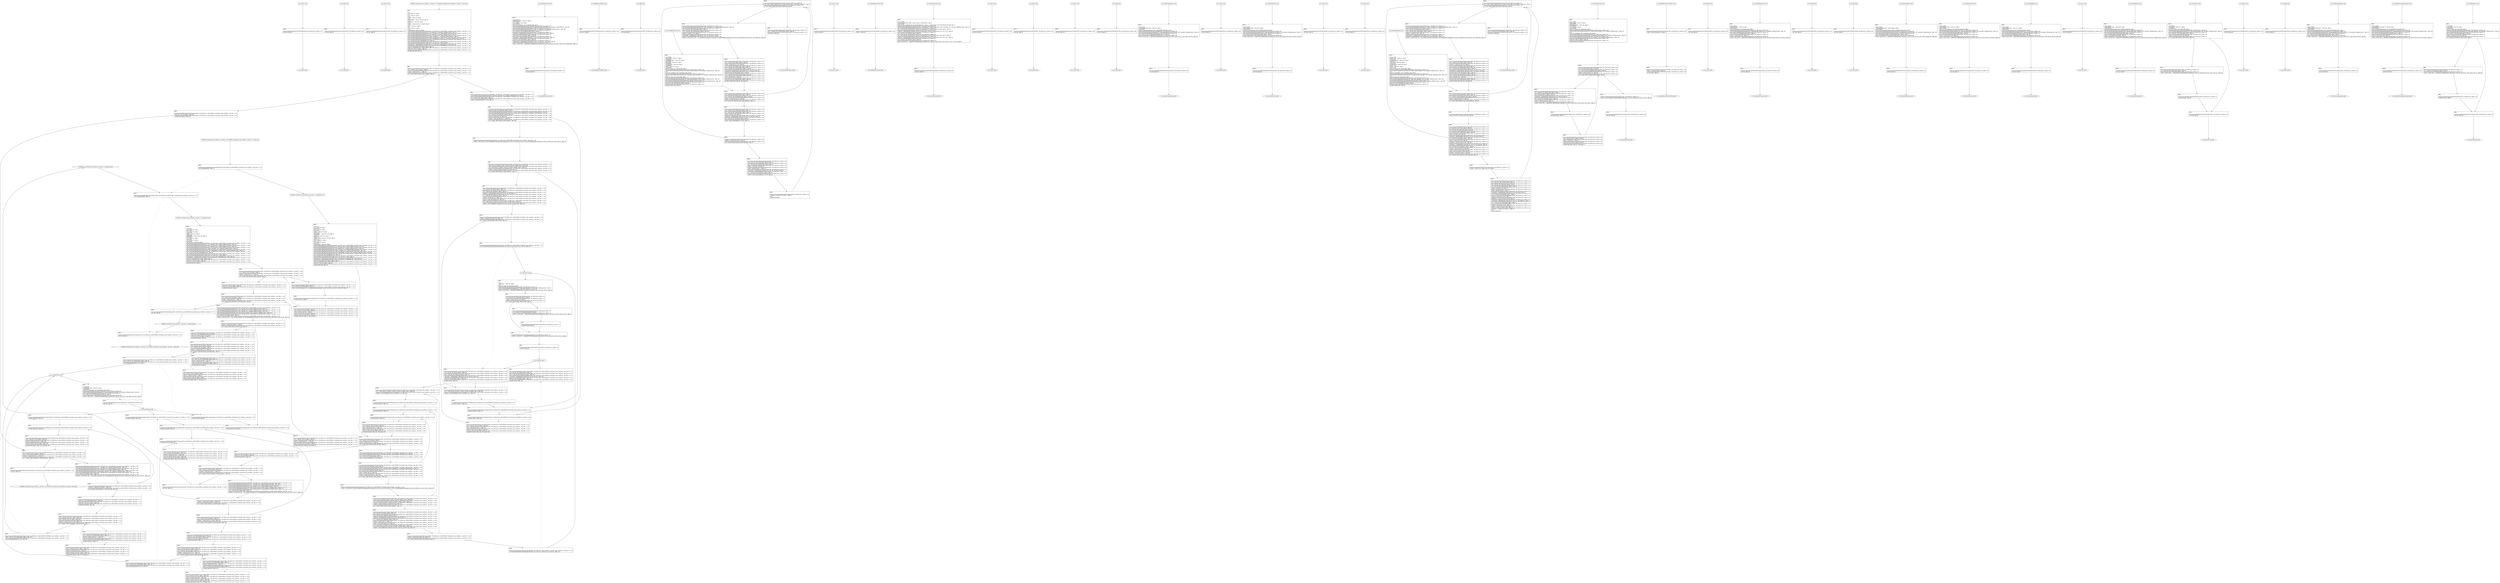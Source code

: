 digraph "icfg graph" {
BBio_ll_good1_end [label="{io_ll_good1_end}"];
BBio_ll_bad6_end [label="{io_ll_bad6_end}"];
BBio_ll_good5_end [label="{io_ll_good5_end}"];
BBCWE606_Unchecked_Loop_Condition__char_file_17_ll_goodB2G_end [label="{CWE606_Unchecked_Loop_Condition__char_file_17_ll_goodB2G_end}"];
BBio_ll_printWcharLine_end [label="{io_ll_printWcharLine_end}"];
BBio_ll_globalReturnsFalse_end [label="{io_ll_globalReturnsFalse_end}"];
BBio_ll_bad8_end [label="{io_ll_bad8_end}"];
BBio_ll_decodeHexWChars_end [label="{io_ll_decodeHexWChars_end}"];
BBCWE606_Unchecked_Loop_Condition__char_file_17_ll_CWE606_Unchecked_Loop_Condition__char_file_17_bad_end [label="{CWE606_Unchecked_Loop_Condition__char_file_17_ll_CWE606_Unchecked_Loop_Condition__char_file_17_bad_end}"];
BBCWE606_Unchecked_Loop_Condition__char_file_17_ll_goodG2B_end [label="{CWE606_Unchecked_Loop_Condition__char_file_17_ll_goodG2B_end}"];
BBio_ll_good7_end [label="{io_ll_good7_end}"];
BBio_ll_globalReturnsTrue_end [label="{io_ll_globalReturnsTrue_end}"];
BBio_ll_printStructLine_end [label="{io_ll_printStructLine_end}"];
BBio_ll_bad7_end [label="{io_ll_bad7_end}"];
BBio_ll_good6_end [label="{io_ll_good6_end}"];
BBio_ll_bad2_end [label="{io_ll_bad2_end}"];
BBio_ll_bad9_end [label="{io_ll_bad9_end}"];
BBio_ll_printUnsignedLine_end [label="{io_ll_printUnsignedLine_end}"];
BBio_ll_good4_end [label="{io_ll_good4_end}"];
BBio_ll_printSizeTLine_end [label="{io_ll_printSizeTLine_end}"];
BBio_ll_bad5_end [label="{io_ll_bad5_end}"];
BBio_ll_printLine_end [label="{io_ll_printLine_end}"];
BBio_ll_bad4_end [label="{io_ll_bad4_end}"];
BBio_ll_decodeHexChars_end [label="{io_ll_decodeHexChars_end}"];
BBio_ll_printBytesLine_end [label="{io_ll_printBytesLine_end}"];
BBCWE606_Unchecked_Loop_Condition__char_file_17_ll_CWE606_Unchecked_Loop_Condition__char_file_17_good_end [label="{CWE606_Unchecked_Loop_Condition__char_file_17_ll_CWE606_Unchecked_Loop_Condition__char_file_17_good_end}"];
BBio_ll_globalReturnsTrueOrFalse_end [label="{io_ll_globalReturnsTrueOrFalse_end}"];
BBio_ll_good3_end [label="{io_ll_good3_end}"];
BBio_ll_printHexCharLine_end [label="{io_ll_printHexCharLine_end}"];
BBio_ll_good9_end [label="{io_ll_good9_end}"];
BBio_ll_bad3_end [label="{io_ll_bad3_end}"];
BBio_ll_printDoubleLine_end [label="{io_ll_printDoubleLine_end}"];
BBio_ll_printShortLine_end [label="{io_ll_printShortLine_end}"];
BBio_ll_printLongLine_end [label="{io_ll_printLongLine_end}"];
BBio_ll_bad1_end [label="{io_ll_bad1_end}"];
BBio_ll_printFloatLine_end [label="{io_ll_printFloatLine_end}"];
BBio_ll_printWLine_end [label="{io_ll_printWLine_end}"];
BBio_ll_good2_end [label="{io_ll_good2_end}"];
BBio_ll_printIntLine_end [label="{io_ll_printIntLine_end}"];
BBio_ll_good8_end [label="{io_ll_good8_end}"];
BBio_ll_printLongLongLine_end [label="{io_ll_printLongLongLine_end}"];
BBio_ll_printHexUnsignedCharLine_end [label="{io_ll_printHexUnsignedCharLine_end}"];
BBio_ll_printSinkLine_end [label="{io_ll_printSinkLine_end}"];
BBio_ll_good1_start [label="{io_ll_good1_start}", shape=record];
io_ll_good1BB69 [label="{BB69:\l\l/home/raoxue/Desktop/MemVerif/workspace/000_109_090/source_code/io.c:187\l
  ret void, !dbg !52\l
}", shape=record];
BBio_ll_bad6_start [label="{io_ll_bad6_start}", shape=record];
io_ll_bad6BB83 [label="{BB83:\l\l/home/raoxue/Desktop/MemVerif/workspace/000_109_090/source_code/io.c:203\l
  ret void, !dbg !52\l
}", shape=record];
BBio_ll_good5_start [label="{io_ll_good5_start}", shape=record];
io_ll_good5BB73 [label="{BB73:\l\l/home/raoxue/Desktop/MemVerif/workspace/000_109_090/source_code/io.c:191\l
  ret void, !dbg !52\l
}", shape=record];
BBCWE606_Unchecked_Loop_Condition__char_file_17_ll_goodB2G_start [label="{CWE606_Unchecked_Loop_Condition__char_file_17_ll_goodB2G_start}", shape=record];
CWE606_Unchecked_Loop_Condition__char_file_17_ll_goodB2GBB28 [label="{BB28:\l\l/:94312176\l
  %i = alloca i32, align 4\l
/:94312176\l
  %k = alloca i32, align 4\l
/:94312176\l
  %data = alloca i8*, align 8\l
/:94312176\l
  %dataBuffer = alloca [100 x i8], align 16\l
/:94312176\l
  %dataLen = alloca i64, align 8\l
/:94312176\l
  %pFile = alloca %struct._IO_FILE*, align 8\l
/:94312176\l
  %i17 = alloca i32, align 4\l
/:94312176\l
  %n = alloca i32, align 4\l
/:94312176\l
  %intVariable = alloca i32, align 4\l
/home/raoxue/Desktop/MemVerif/workspace/000_109_090/source_code/CWE606_Unchecked_Loop_Condition__char_file_17.c:91\l
  call void @llvm.dbg.declare(metadata i32* %i, metadata !189, metadata !DIExpression()), !dbg !190\l
/home/raoxue/Desktop/MemVerif/workspace/000_109_090/source_code/CWE606_Unchecked_Loop_Condition__char_file_17.c:91\l
  call void @llvm.dbg.declare(metadata i32* %k, metadata !191, metadata !DIExpression()), !dbg !192\l
/home/raoxue/Desktop/MemVerif/workspace/000_109_090/source_code/CWE606_Unchecked_Loop_Condition__char_file_17.c:92\l
  call void @llvm.dbg.declare(metadata i8** %data, metadata !193, metadata !DIExpression()), !dbg !194\l
/home/raoxue/Desktop/MemVerif/workspace/000_109_090/source_code/CWE606_Unchecked_Loop_Condition__char_file_17.c:93\l
  call void @llvm.dbg.declare(metadata [100 x i8]* %dataBuffer, metadata !195, metadata !DIExpression()), !dbg !196\l
/home/raoxue/Desktop/MemVerif/workspace/000_109_090/source_code/CWE606_Unchecked_Loop_Condition__char_file_17.c:93\l
  %0 = bitcast [100 x i8]* %dataBuffer to i8*, !dbg !25\l
/home/raoxue/Desktop/MemVerif/workspace/000_109_090/source_code/CWE606_Unchecked_Loop_Condition__char_file_17.c:93\l
  call void @llvm.memset.p0i8.i64(i8* align 16 %0, i8 0, i64 100, i1 false), !dbg !25\l
/home/raoxue/Desktop/MemVerif/workspace/000_109_090/source_code/CWE606_Unchecked_Loop_Condition__char_file_17.c:94\l
  %arraydecay = getelementptr inbounds [100 x i8], [100 x i8]* %dataBuffer, i64 0, i64 0, !dbg !26\l
/home/raoxue/Desktop/MemVerif/workspace/000_109_090/source_code/CWE606_Unchecked_Loop_Condition__char_file_17.c:94\l
  store i8* %arraydecay, i8** %data, align 8, !dbg !27\l
/home/raoxue/Desktop/MemVerif/workspace/000_109_090/source_code/CWE606_Unchecked_Loop_Condition__char_file_17.c:95\l
  store i32 0, i32* %i, align 4, !dbg !28\l
/home/raoxue/Desktop/MemVerif/workspace/000_109_090/source_code/CWE606_Unchecked_Loop_Condition__char_file_17.c:95\l
  br label %for.cond, !dbg !30\l
}", shape=record];
CWE606_Unchecked_Loop_Condition__char_file_17_ll_goodB2GBB29 [label="{BB29:\l\l/home/raoxue/Desktop/MemVerif/workspace/000_109_090/source_code/CWE606_Unchecked_Loop_Condition__char_file_17.c:95\l
  %1 = load i32, i32* %i, align 4, !dbg !31\l
/home/raoxue/Desktop/MemVerif/workspace/000_109_090/source_code/CWE606_Unchecked_Loop_Condition__char_file_17.c:95\l
  %cmp = icmp slt i32 %1, 1, !dbg !33\l
/home/raoxue/Desktop/MemVerif/workspace/000_109_090/source_code/CWE606_Unchecked_Loop_Condition__char_file_17.c:95\l
  br i1 %cmp, label %for.body, label %for.end, !dbg !34\l
}", shape=record];
CWE606_Unchecked_Loop_Condition__char_file_17_ll_goodB2GBB30 [label="{BB30:\l\l/home/raoxue/Desktop/MemVerif/workspace/000_109_090/source_code/CWE606_Unchecked_Loop_Condition__char_file_17.c:99\l
  call void @llvm.dbg.declare(metadata i64* %dataLen, metadata !206, metadata !DIExpression()), !dbg !209\l
/home/raoxue/Desktop/MemVerif/workspace/000_109_090/source_code/CWE606_Unchecked_Loop_Condition__char_file_17.c:99\l
  %2 = load i8*, i8** %data, align 8, !dbg !42\l
/home/raoxue/Desktop/MemVerif/workspace/000_109_090/source_code/CWE606_Unchecked_Loop_Condition__char_file_17.c:99\l
  %call = call i64 @strlen(i8* %2) #6, !dbg !43\l
}", shape=record];
CWE606_Unchecked_Loop_Condition__char_file_17_ll_goodB2GBB30 [label="{BB30:\l\l/home/raoxue/Desktop/MemVerif/workspace/000_109_090/source_code/CWE606_Unchecked_Loop_Condition__char_file_17.c:99\l
  call void @llvm.dbg.declare(metadata i64* %dataLen, metadata !206, metadata !DIExpression()), !dbg !209\l
/home/raoxue/Desktop/MemVerif/workspace/000_109_090/source_code/CWE606_Unchecked_Loop_Condition__char_file_17.c:99\l
  %2 = load i8*, i8** %data, align 8, !dbg !42\l
/home/raoxue/Desktop/MemVerif/workspace/000_109_090/source_code/CWE606_Unchecked_Loop_Condition__char_file_17.c:99\l
  %call = call i64 @strlen(i8* %2) #6, !dbg !43\l
}", shape=record];
CWE606_Unchecked_Loop_Condition__char_file_17_ll_goodB2GBB32 [label="{BB32:\l\l/home/raoxue/Desktop/MemVerif/workspace/000_109_090/source_code/CWE606_Unchecked_Loop_Condition__char_file_17.c:99\l
  store i64 %call, i64* %dataLen, align 8, !dbg !41\l
/home/raoxue/Desktop/MemVerif/workspace/000_109_090/source_code/CWE606_Unchecked_Loop_Condition__char_file_17.c:100\l
  call void @llvm.dbg.declare(metadata %struct._IO_FILE** %pFile, metadata !212, metadata !DIExpression()), !dbg !213\l
/home/raoxue/Desktop/MemVerif/workspace/000_109_090/source_code/CWE606_Unchecked_Loop_Condition__char_file_17.c:102\l
  %3 = load i64, i64* %dataLen, align 8, !dbg !102\l
/home/raoxue/Desktop/MemVerif/workspace/000_109_090/source_code/CWE606_Unchecked_Loop_Condition__char_file_17.c:102\l
  %sub = sub i64 100, %3, !dbg !104\l
/home/raoxue/Desktop/MemVerif/workspace/000_109_090/source_code/CWE606_Unchecked_Loop_Condition__char_file_17.c:102\l
  %cmp1 = icmp ugt i64 %sub, 1, !dbg !105\l
/home/raoxue/Desktop/MemVerif/workspace/000_109_090/source_code/CWE606_Unchecked_Loop_Condition__char_file_17.c:102\l
  br i1 %cmp1, label %if.then, label %if.end12, !dbg !106\l
}", shape=record];
CWE606_Unchecked_Loop_Condition__char_file_17_ll_goodB2GBB33 [label="{BB33:\l\l/home/raoxue/Desktop/MemVerif/workspace/000_109_090/source_code/CWE606_Unchecked_Loop_Condition__char_file_17.c:104\l
  %call2 = call %struct._IO_FILE* @fopen(i8* getelementptr inbounds ([14 x i8], [14 x i8]* @.str, i64 0, i64 0), i8* getelementptr inbounds ([2 x i8], [2 x i8]* @.str.1, i64 0, i64 0)), !dbg !107\l
}", shape=record];
CWE606_Unchecked_Loop_Condition__char_file_17_ll_goodB2GBB33 [label="{BB33:\l\l/home/raoxue/Desktop/MemVerif/workspace/000_109_090/source_code/CWE606_Unchecked_Loop_Condition__char_file_17.c:104\l
  %call2 = call %struct._IO_FILE* @fopen(i8* getelementptr inbounds ([14 x i8], [14 x i8]* @.str, i64 0, i64 0), i8* getelementptr inbounds ([2 x i8], [2 x i8]* @.str.1, i64 0, i64 0)), !dbg !107\l
}", shape=record];
CWE606_Unchecked_Loop_Condition__char_file_17_ll_goodB2GBB35 [label="{BB35:\l\l/home/raoxue/Desktop/MemVerif/workspace/000_109_090/source_code/CWE606_Unchecked_Loop_Condition__char_file_17.c:104\l
  store %struct._IO_FILE* %call2, %struct._IO_FILE** %pFile, align 8, !dbg !109\l
/home/raoxue/Desktop/MemVerif/workspace/000_109_090/source_code/CWE606_Unchecked_Loop_Condition__char_file_17.c:105\l
  %4 = load %struct._IO_FILE*, %struct._IO_FILE** %pFile, align 8, !dbg !110\l
/home/raoxue/Desktop/MemVerif/workspace/000_109_090/source_code/CWE606_Unchecked_Loop_Condition__char_file_17.c:105\l
  %cmp3 = icmp ne %struct._IO_FILE* %4, null, !dbg !112\l
/home/raoxue/Desktop/MemVerif/workspace/000_109_090/source_code/CWE606_Unchecked_Loop_Condition__char_file_17.c:105\l
  br i1 %cmp3, label %if.then4, label %if.end11, !dbg !113\l
}", shape=record];
CWE606_Unchecked_Loop_Condition__char_file_17_ll_goodB2GBB36 [label="{BB36:\l\l/home/raoxue/Desktop/MemVerif/workspace/000_109_090/source_code/CWE606_Unchecked_Loop_Condition__char_file_17.c:108\l
  %5 = load i8*, i8** %data, align 8, !dbg !114\l
/home/raoxue/Desktop/MemVerif/workspace/000_109_090/source_code/CWE606_Unchecked_Loop_Condition__char_file_17.c:108\l
  %6 = load i64, i64* %dataLen, align 8, !dbg !117\l
/home/raoxue/Desktop/MemVerif/workspace/000_109_090/source_code/CWE606_Unchecked_Loop_Condition__char_file_17.c:108\l
  %add.ptr = getelementptr inbounds i8, i8* %5, i64 %6, !dbg !118\l
/home/raoxue/Desktop/MemVerif/workspace/000_109_090/source_code/CWE606_Unchecked_Loop_Condition__char_file_17.c:108\l
  %7 = load i64, i64* %dataLen, align 8, !dbg !119\l
/home/raoxue/Desktop/MemVerif/workspace/000_109_090/source_code/CWE606_Unchecked_Loop_Condition__char_file_17.c:108\l
  %sub5 = sub i64 100, %7, !dbg !120\l
/home/raoxue/Desktop/MemVerif/workspace/000_109_090/source_code/CWE606_Unchecked_Loop_Condition__char_file_17.c:108\l
  %conv = trunc i64 %sub5 to i32, !dbg !121\l
/home/raoxue/Desktop/MemVerif/workspace/000_109_090/source_code/CWE606_Unchecked_Loop_Condition__char_file_17.c:108\l
  %8 = load %struct._IO_FILE*, %struct._IO_FILE** %pFile, align 8, !dbg !122\l
/home/raoxue/Desktop/MemVerif/workspace/000_109_090/source_code/CWE606_Unchecked_Loop_Condition__char_file_17.c:108\l
  %call6 = call i8* @fgets(i8* %add.ptr, i32 %conv, %struct._IO_FILE* %8), !dbg !123\l
}", shape=record];
CWE606_Unchecked_Loop_Condition__char_file_17_ll_goodB2GBB36 [label="{BB36:\l\l/home/raoxue/Desktop/MemVerif/workspace/000_109_090/source_code/CWE606_Unchecked_Loop_Condition__char_file_17.c:108\l
  %5 = load i8*, i8** %data, align 8, !dbg !114\l
/home/raoxue/Desktop/MemVerif/workspace/000_109_090/source_code/CWE606_Unchecked_Loop_Condition__char_file_17.c:108\l
  %6 = load i64, i64* %dataLen, align 8, !dbg !117\l
/home/raoxue/Desktop/MemVerif/workspace/000_109_090/source_code/CWE606_Unchecked_Loop_Condition__char_file_17.c:108\l
  %add.ptr = getelementptr inbounds i8, i8* %5, i64 %6, !dbg !118\l
/home/raoxue/Desktop/MemVerif/workspace/000_109_090/source_code/CWE606_Unchecked_Loop_Condition__char_file_17.c:108\l
  %7 = load i64, i64* %dataLen, align 8, !dbg !119\l
/home/raoxue/Desktop/MemVerif/workspace/000_109_090/source_code/CWE606_Unchecked_Loop_Condition__char_file_17.c:108\l
  %sub5 = sub i64 100, %7, !dbg !120\l
/home/raoxue/Desktop/MemVerif/workspace/000_109_090/source_code/CWE606_Unchecked_Loop_Condition__char_file_17.c:108\l
  %conv = trunc i64 %sub5 to i32, !dbg !121\l
/home/raoxue/Desktop/MemVerif/workspace/000_109_090/source_code/CWE606_Unchecked_Loop_Condition__char_file_17.c:108\l
  %8 = load %struct._IO_FILE*, %struct._IO_FILE** %pFile, align 8, !dbg !122\l
/home/raoxue/Desktop/MemVerif/workspace/000_109_090/source_code/CWE606_Unchecked_Loop_Condition__char_file_17.c:108\l
  %call6 = call i8* @fgets(i8* %add.ptr, i32 %conv, %struct._IO_FILE* %8), !dbg !123\l
}", shape=record];
CWE606_Unchecked_Loop_Condition__char_file_17_ll_goodB2GBB38 [label="{BB38:\l\l/home/raoxue/Desktop/MemVerif/workspace/000_109_090/source_code/CWE606_Unchecked_Loop_Condition__char_file_17.c:108\l
  %cmp7 = icmp eq i8* %call6, null, !dbg !124\l
/home/raoxue/Desktop/MemVerif/workspace/000_109_090/source_code/CWE606_Unchecked_Loop_Condition__char_file_17.c:108\l
  br i1 %cmp7, label %if.then9, label %if.end, !dbg !125\l
}", shape=record];
CWE606_Unchecked_Loop_Condition__char_file_17_ll_goodB2GBB39 [label="{BB39:\l\l/home/raoxue/Desktop/MemVerif/workspace/000_109_090/source_code/CWE606_Unchecked_Loop_Condition__char_file_17.c:110\l
  call void @printLine(i8* getelementptr inbounds ([15 x i8], [15 x i8]* @.str.2, i64 0, i64 0)), !dbg !126\l
}", shape=record];
CWE606_Unchecked_Loop_Condition__char_file_17_ll_goodB2GBB39 [label="{BB39:\l\l/home/raoxue/Desktop/MemVerif/workspace/000_109_090/source_code/CWE606_Unchecked_Loop_Condition__char_file_17.c:110\l
  call void @printLine(i8* getelementptr inbounds ([15 x i8], [15 x i8]* @.str.2, i64 0, i64 0)), !dbg !126\l
}", shape=record];
CWE606_Unchecked_Loop_Condition__char_file_17_ll_goodB2GBB41 [label="{BB41:\l\l/home/raoxue/Desktop/MemVerif/workspace/000_109_090/source_code/CWE606_Unchecked_Loop_Condition__char_file_17.c:112\l
  %9 = load i8*, i8** %data, align 8, !dbg !128\l
/home/raoxue/Desktop/MemVerif/workspace/000_109_090/source_code/CWE606_Unchecked_Loop_Condition__char_file_17.c:112\l
  %10 = load i64, i64* %dataLen, align 8, !dbg !129\l
/home/raoxue/Desktop/MemVerif/workspace/000_109_090/source_code/CWE606_Unchecked_Loop_Condition__char_file_17.c:112\l
  %arrayidx = getelementptr inbounds i8, i8* %9, i64 %10, !dbg !128\l
/home/raoxue/Desktop/MemVerif/workspace/000_109_090/source_code/CWE606_Unchecked_Loop_Condition__char_file_17.c:112\l
  store i8 0, i8* %arrayidx, align 1, !dbg !130\l
/home/raoxue/Desktop/MemVerif/workspace/000_109_090/source_code/CWE606_Unchecked_Loop_Condition__char_file_17.c:113\l
  br label %if.end, !dbg !131\l
}", shape=record];
CWE606_Unchecked_Loop_Condition__char_file_17_ll_goodB2GBB40 [label="{BB40:\l\l/home/raoxue/Desktop/MemVerif/workspace/000_109_090/source_code/CWE606_Unchecked_Loop_Condition__char_file_17.c:114\l
  %11 = load %struct._IO_FILE*, %struct._IO_FILE** %pFile, align 8, !dbg !132\l
/home/raoxue/Desktop/MemVerif/workspace/000_109_090/source_code/CWE606_Unchecked_Loop_Condition__char_file_17.c:114\l
  %call10 = call i32 @fclose(%struct._IO_FILE* %11), !dbg !133\l
}", shape=record];
CWE606_Unchecked_Loop_Condition__char_file_17_ll_goodB2GBB40 [label="{BB40:\l\l/home/raoxue/Desktop/MemVerif/workspace/000_109_090/source_code/CWE606_Unchecked_Loop_Condition__char_file_17.c:114\l
  %11 = load %struct._IO_FILE*, %struct._IO_FILE** %pFile, align 8, !dbg !132\l
/home/raoxue/Desktop/MemVerif/workspace/000_109_090/source_code/CWE606_Unchecked_Loop_Condition__char_file_17.c:114\l
  %call10 = call i32 @fclose(%struct._IO_FILE* %11), !dbg !133\l
}", shape=record];
CWE606_Unchecked_Loop_Condition__char_file_17_ll_goodB2GBB42 [label="{BB42:\l\l/home/raoxue/Desktop/MemVerif/workspace/000_109_090/source_code/CWE606_Unchecked_Loop_Condition__char_file_17.c:115\l
  br label %if.end11, !dbg !134\l
}", shape=record];
CWE606_Unchecked_Loop_Condition__char_file_17_ll_goodB2GBB37 [label="{BB37:\l\l/home/raoxue/Desktop/MemVerif/workspace/000_109_090/source_code/CWE606_Unchecked_Loop_Condition__char_file_17.c:116\l
  br label %if.end12, !dbg !135\l
}", shape=record];
CWE606_Unchecked_Loop_Condition__char_file_17_ll_goodB2GBB34 [label="{BB34:\l\l/home/raoxue/Desktop/MemVerif/workspace/000_109_090/source_code/CWE606_Unchecked_Loop_Condition__char_file_17.c:118\l
  br label %for.inc, !dbg !136\l
}", shape=record];
CWE606_Unchecked_Loop_Condition__char_file_17_ll_goodB2GBB43 [label="{BB43:\l\l/home/raoxue/Desktop/MemVerif/workspace/000_109_090/source_code/CWE606_Unchecked_Loop_Condition__char_file_17.c:95\l
  %12 = load i32, i32* %i, align 4, !dbg !137\l
/home/raoxue/Desktop/MemVerif/workspace/000_109_090/source_code/CWE606_Unchecked_Loop_Condition__char_file_17.c:95\l
  %inc = add nsw i32 %12, 1, !dbg !137\l
/home/raoxue/Desktop/MemVerif/workspace/000_109_090/source_code/CWE606_Unchecked_Loop_Condition__char_file_17.c:95\l
  store i32 %inc, i32* %i, align 4, !dbg !137\l
/home/raoxue/Desktop/MemVerif/workspace/000_109_090/source_code/CWE606_Unchecked_Loop_Condition__char_file_17.c:95\l
  br label %for.cond, !dbg !138, !llvm.loop !139\l
}", shape=record];
CWE606_Unchecked_Loop_Condition__char_file_17_ll_goodB2GBB31 [label="{BB31:\l\l/home/raoxue/Desktop/MemVerif/workspace/000_109_090/source_code/CWE606_Unchecked_Loop_Condition__char_file_17.c:119\l
  store i32 0, i32* %k, align 4, !dbg !142\l
/home/raoxue/Desktop/MemVerif/workspace/000_109_090/source_code/CWE606_Unchecked_Loop_Condition__char_file_17.c:119\l
  br label %for.cond13, !dbg !144\l
}", shape=record];
CWE606_Unchecked_Loop_Condition__char_file_17_ll_goodB2GBB44 [label="{BB44:\l\l/home/raoxue/Desktop/MemVerif/workspace/000_109_090/source_code/CWE606_Unchecked_Loop_Condition__char_file_17.c:119\l
  %13 = load i32, i32* %k, align 4, !dbg !145\l
/home/raoxue/Desktop/MemVerif/workspace/000_109_090/source_code/CWE606_Unchecked_Loop_Condition__char_file_17.c:119\l
  %cmp14 = icmp slt i32 %13, 1, !dbg !147\l
/home/raoxue/Desktop/MemVerif/workspace/000_109_090/source_code/CWE606_Unchecked_Loop_Condition__char_file_17.c:119\l
  br i1 %cmp14, label %for.body16, label %for.end37, !dbg !148\l
}", shape=record];
CWE606_Unchecked_Loop_Condition__char_file_17_ll_goodB2GBB45 [label="{BB45:\l\l/home/raoxue/Desktop/MemVerif/workspace/000_109_090/source_code/CWE606_Unchecked_Loop_Condition__char_file_17.c:122\l
  call void @llvm.dbg.declare(metadata i32* %i17, metadata !260, metadata !DIExpression()), !dbg !263\l
/home/raoxue/Desktop/MemVerif/workspace/000_109_090/source_code/CWE606_Unchecked_Loop_Condition__char_file_17.c:122\l
  call void @llvm.dbg.declare(metadata i32* %n, metadata !264, metadata !DIExpression()), !dbg !265\l
/home/raoxue/Desktop/MemVerif/workspace/000_109_090/source_code/CWE606_Unchecked_Loop_Condition__char_file_17.c:122\l
  call void @llvm.dbg.declare(metadata i32* %intVariable, metadata !266, metadata !DIExpression()), !dbg !267\l
/home/raoxue/Desktop/MemVerif/workspace/000_109_090/source_code/CWE606_Unchecked_Loop_Condition__char_file_17.c:123\l
  %14 = load i8*, i8** %data, align 8, !dbg !157\l
/home/raoxue/Desktop/MemVerif/workspace/000_109_090/source_code/CWE606_Unchecked_Loop_Condition__char_file_17.c:123\l
  %call18 = call i32 (i8*, i8*, ...) @__isoc99_sscanf(i8* %14, i8* getelementptr inbounds ([3 x i8], [3 x i8]* @.str.3, i64 0, i64 0), i32* %n) #7, !dbg !159\l
}", shape=record];
CWE606_Unchecked_Loop_Condition__char_file_17_ll_goodB2GBB45 [label="{BB45:\l\l/home/raoxue/Desktop/MemVerif/workspace/000_109_090/source_code/CWE606_Unchecked_Loop_Condition__char_file_17.c:122\l
  call void @llvm.dbg.declare(metadata i32* %i17, metadata !260, metadata !DIExpression()), !dbg !263\l
/home/raoxue/Desktop/MemVerif/workspace/000_109_090/source_code/CWE606_Unchecked_Loop_Condition__char_file_17.c:122\l
  call void @llvm.dbg.declare(metadata i32* %n, metadata !264, metadata !DIExpression()), !dbg !265\l
/home/raoxue/Desktop/MemVerif/workspace/000_109_090/source_code/CWE606_Unchecked_Loop_Condition__char_file_17.c:122\l
  call void @llvm.dbg.declare(metadata i32* %intVariable, metadata !266, metadata !DIExpression()), !dbg !267\l
/home/raoxue/Desktop/MemVerif/workspace/000_109_090/source_code/CWE606_Unchecked_Loop_Condition__char_file_17.c:123\l
  %14 = load i8*, i8** %data, align 8, !dbg !157\l
/home/raoxue/Desktop/MemVerif/workspace/000_109_090/source_code/CWE606_Unchecked_Loop_Condition__char_file_17.c:123\l
  %call18 = call i32 (i8*, i8*, ...) @__isoc99_sscanf(i8* %14, i8* getelementptr inbounds ([3 x i8], [3 x i8]* @.str.3, i64 0, i64 0), i32* %n) #7, !dbg !159\l
}", shape=record];
CWE606_Unchecked_Loop_Condition__char_file_17_ll_goodB2GBB47 [label="{BB47:\l\l/home/raoxue/Desktop/MemVerif/workspace/000_109_090/source_code/CWE606_Unchecked_Loop_Condition__char_file_17.c:123\l
  %cmp19 = icmp eq i32 %call18, 1, !dbg !160\l
/home/raoxue/Desktop/MemVerif/workspace/000_109_090/source_code/CWE606_Unchecked_Loop_Condition__char_file_17.c:123\l
  br i1 %cmp19, label %if.then21, label %if.end34, !dbg !161\l
}", shape=record];
CWE606_Unchecked_Loop_Condition__char_file_17_ll_goodB2GBB48 [label="{BB48:\l\l/home/raoxue/Desktop/MemVerif/workspace/000_109_090/source_code/CWE606_Unchecked_Loop_Condition__char_file_17.c:126\l
  %15 = load i32, i32* %n, align 4, !dbg !162\l
/home/raoxue/Desktop/MemVerif/workspace/000_109_090/source_code/CWE606_Unchecked_Loop_Condition__char_file_17.c:126\l
  %cmp22 = icmp slt i32 %15, 10000, !dbg !165\l
/home/raoxue/Desktop/MemVerif/workspace/000_109_090/source_code/CWE606_Unchecked_Loop_Condition__char_file_17.c:126\l
  br i1 %cmp22, label %if.then24, label %if.end33, !dbg !166\l
}", shape=record];
CWE606_Unchecked_Loop_Condition__char_file_17_ll_goodB2GBB50 [label="{BB50:\l\l/home/raoxue/Desktop/MemVerif/workspace/000_109_090/source_code/CWE606_Unchecked_Loop_Condition__char_file_17.c:128\l
  store i32 0, i32* %intVariable, align 4, !dbg !167\l
/home/raoxue/Desktop/MemVerif/workspace/000_109_090/source_code/CWE606_Unchecked_Loop_Condition__char_file_17.c:129\l
  store i32 0, i32* %i17, align 4, !dbg !169\l
/home/raoxue/Desktop/MemVerif/workspace/000_109_090/source_code/CWE606_Unchecked_Loop_Condition__char_file_17.c:129\l
  br label %for.cond25, !dbg !171\l
}", shape=record];
CWE606_Unchecked_Loop_Condition__char_file_17_ll_goodB2GBB52 [label="{BB52:\l\l/home/raoxue/Desktop/MemVerif/workspace/000_109_090/source_code/CWE606_Unchecked_Loop_Condition__char_file_17.c:129\l
  %16 = load i32, i32* %i17, align 4, !dbg !172\l
/home/raoxue/Desktop/MemVerif/workspace/000_109_090/source_code/CWE606_Unchecked_Loop_Condition__char_file_17.c:129\l
  %17 = load i32, i32* %n, align 4, !dbg !174\l
/home/raoxue/Desktop/MemVerif/workspace/000_109_090/source_code/CWE606_Unchecked_Loop_Condition__char_file_17.c:129\l
  %cmp26 = icmp slt i32 %16, %17, !dbg !175\l
/home/raoxue/Desktop/MemVerif/workspace/000_109_090/source_code/CWE606_Unchecked_Loop_Condition__char_file_17.c:129\l
  br i1 %cmp26, label %for.body28, label %for.end32, !dbg !176\l
}", shape=record];
CWE606_Unchecked_Loop_Condition__char_file_17_ll_goodB2GBB53 [label="{BB53:\l\l/home/raoxue/Desktop/MemVerif/workspace/000_109_090/source_code/CWE606_Unchecked_Loop_Condition__char_file_17.c:132\l
  %18 = load i32, i32* %intVariable, align 4, !dbg !177\l
/home/raoxue/Desktop/MemVerif/workspace/000_109_090/source_code/CWE606_Unchecked_Loop_Condition__char_file_17.c:132\l
  %inc29 = add nsw i32 %18, 1, !dbg !177\l
/home/raoxue/Desktop/MemVerif/workspace/000_109_090/source_code/CWE606_Unchecked_Loop_Condition__char_file_17.c:132\l
  store i32 %inc29, i32* %intVariable, align 4, !dbg !177\l
/home/raoxue/Desktop/MemVerif/workspace/000_109_090/source_code/CWE606_Unchecked_Loop_Condition__char_file_17.c:133\l
  br label %for.inc30, !dbg !179\l
}", shape=record];
CWE606_Unchecked_Loop_Condition__char_file_17_ll_goodB2GBB55 [label="{BB55:\l\l/home/raoxue/Desktop/MemVerif/workspace/000_109_090/source_code/CWE606_Unchecked_Loop_Condition__char_file_17.c:129\l
  %19 = load i32, i32* %i17, align 4, !dbg !180\l
/home/raoxue/Desktop/MemVerif/workspace/000_109_090/source_code/CWE606_Unchecked_Loop_Condition__char_file_17.c:129\l
  %inc31 = add nsw i32 %19, 1, !dbg !180\l
/home/raoxue/Desktop/MemVerif/workspace/000_109_090/source_code/CWE606_Unchecked_Loop_Condition__char_file_17.c:129\l
  store i32 %inc31, i32* %i17, align 4, !dbg !180\l
/home/raoxue/Desktop/MemVerif/workspace/000_109_090/source_code/CWE606_Unchecked_Loop_Condition__char_file_17.c:129\l
  br label %for.cond25, !dbg !181, !llvm.loop !182\l
}", shape=record];
CWE606_Unchecked_Loop_Condition__char_file_17_ll_goodB2GBB54 [label="{BB54:\l\l/home/raoxue/Desktop/MemVerif/workspace/000_109_090/source_code/CWE606_Unchecked_Loop_Condition__char_file_17.c:134\l
  %20 = load i32, i32* %intVariable, align 4, !dbg !184\l
/home/raoxue/Desktop/MemVerif/workspace/000_109_090/source_code/CWE606_Unchecked_Loop_Condition__char_file_17.c:134\l
  call void @printIntLine(i32 %20), !dbg !185\l
}", shape=record];
CWE606_Unchecked_Loop_Condition__char_file_17_ll_goodB2GBB54 [label="{BB54:\l\l/home/raoxue/Desktop/MemVerif/workspace/000_109_090/source_code/CWE606_Unchecked_Loop_Condition__char_file_17.c:134\l
  %20 = load i32, i32* %intVariable, align 4, !dbg !184\l
/home/raoxue/Desktop/MemVerif/workspace/000_109_090/source_code/CWE606_Unchecked_Loop_Condition__char_file_17.c:134\l
  call void @printIntLine(i32 %20), !dbg !185\l
}", shape=record];
CWE606_Unchecked_Loop_Condition__char_file_17_ll_goodB2GBB56 [label="{BB56:\l\l/home/raoxue/Desktop/MemVerif/workspace/000_109_090/source_code/CWE606_Unchecked_Loop_Condition__char_file_17.c:135\l
  br label %if.end33, !dbg !186\l
}", shape=record];
CWE606_Unchecked_Loop_Condition__char_file_17_ll_goodB2GBB51 [label="{BB51:\l\l/home/raoxue/Desktop/MemVerif/workspace/000_109_090/source_code/CWE606_Unchecked_Loop_Condition__char_file_17.c:136\l
  br label %if.end34, !dbg !187\l
}", shape=record];
CWE606_Unchecked_Loop_Condition__char_file_17_ll_goodB2GBB49 [label="{BB49:\l\l/home/raoxue/Desktop/MemVerif/workspace/000_109_090/source_code/CWE606_Unchecked_Loop_Condition__char_file_17.c:138\l
  br label %for.inc35, !dbg !188\l
}", shape=record];
CWE606_Unchecked_Loop_Condition__char_file_17_ll_goodB2GBB57 [label="{BB57:\l\l/home/raoxue/Desktop/MemVerif/workspace/000_109_090/source_code/CWE606_Unchecked_Loop_Condition__char_file_17.c:119\l
  %21 = load i32, i32* %k, align 4, !dbg !189\l
/home/raoxue/Desktop/MemVerif/workspace/000_109_090/source_code/CWE606_Unchecked_Loop_Condition__char_file_17.c:119\l
  %inc36 = add nsw i32 %21, 1, !dbg !189\l
/home/raoxue/Desktop/MemVerif/workspace/000_109_090/source_code/CWE606_Unchecked_Loop_Condition__char_file_17.c:119\l
  store i32 %inc36, i32* %k, align 4, !dbg !189\l
/home/raoxue/Desktop/MemVerif/workspace/000_109_090/source_code/CWE606_Unchecked_Loop_Condition__char_file_17.c:119\l
  br label %for.cond13, !dbg !190, !llvm.loop !191\l
}", shape=record];
CWE606_Unchecked_Loop_Condition__char_file_17_ll_goodB2GBB46 [label="{BB46:\l\l/home/raoxue/Desktop/MemVerif/workspace/000_109_090/source_code/CWE606_Unchecked_Loop_Condition__char_file_17.c:139\l
  ret void, !dbg !193\l
}", shape=record];
BBio_ll_printWcharLine_start [label="{io_ll_printWcharLine_start}", shape=record];
io_ll_printWcharLineBB28 [label="{BB28:\l\l/:4091758080\l
  %wideChar.addr = alloca i32, align 4\l
/:4091758080\l
  %s = alloca [2 x i32], align 4\l
/:4091758080\l
  store i32 %wideChar, i32* %wideChar.addr, align 4\l
/home/raoxue/Desktop/MemVerif/workspace/000_109_090/source_code/io.c:70\l
  call void @llvm.dbg.declare(metadata i32* %wideChar.addr, metadata !162, metadata !DIExpression()), !dbg !163\l
/home/raoxue/Desktop/MemVerif/workspace/000_109_090/source_code/io.c:74\l
  call void @llvm.dbg.declare(metadata [2 x i32]* %s, metadata !164, metadata !DIExpression()), !dbg !168\l
/home/raoxue/Desktop/MemVerif/workspace/000_109_090/source_code/io.c:75\l
  %0 = load i32, i32* %wideChar.addr, align 4, !dbg !61\l
/home/raoxue/Desktop/MemVerif/workspace/000_109_090/source_code/io.c:75\l
  %arrayidx = getelementptr inbounds [2 x i32], [2 x i32]* %s, i64 0, i64 0, !dbg !62\l
/home/raoxue/Desktop/MemVerif/workspace/000_109_090/source_code/io.c:75\l
  store i32 %0, i32* %arrayidx, align 4, !dbg !63\l
/home/raoxue/Desktop/MemVerif/workspace/000_109_090/source_code/io.c:76\l
  %arrayidx1 = getelementptr inbounds [2 x i32], [2 x i32]* %s, i64 0, i64 1, !dbg !64\l
/home/raoxue/Desktop/MemVerif/workspace/000_109_090/source_code/io.c:76\l
  store i32 0, i32* %arrayidx1, align 4, !dbg !65\l
/home/raoxue/Desktop/MemVerif/workspace/000_109_090/source_code/io.c:77\l
  %arraydecay = getelementptr inbounds [2 x i32], [2 x i32]* %s, i64 0, i64 0, !dbg !66\l
/home/raoxue/Desktop/MemVerif/workspace/000_109_090/source_code/io.c:77\l
  %call = call i32 (i8*, ...) @printf(i8* getelementptr inbounds ([5 x i8], [5 x i8]* @.str.10, i64 0, i64 0), i32* %arraydecay), !dbg !67\l
}", shape=record];
io_ll_printWcharLineBB28 [label="{BB28:\l\l/:4091758080\l
  %wideChar.addr = alloca i32, align 4\l
/:4091758080\l
  %s = alloca [2 x i32], align 4\l
/:4091758080\l
  store i32 %wideChar, i32* %wideChar.addr, align 4\l
/home/raoxue/Desktop/MemVerif/workspace/000_109_090/source_code/io.c:70\l
  call void @llvm.dbg.declare(metadata i32* %wideChar.addr, metadata !162, metadata !DIExpression()), !dbg !163\l
/home/raoxue/Desktop/MemVerif/workspace/000_109_090/source_code/io.c:74\l
  call void @llvm.dbg.declare(metadata [2 x i32]* %s, metadata !164, metadata !DIExpression()), !dbg !168\l
/home/raoxue/Desktop/MemVerif/workspace/000_109_090/source_code/io.c:75\l
  %0 = load i32, i32* %wideChar.addr, align 4, !dbg !61\l
/home/raoxue/Desktop/MemVerif/workspace/000_109_090/source_code/io.c:75\l
  %arrayidx = getelementptr inbounds [2 x i32], [2 x i32]* %s, i64 0, i64 0, !dbg !62\l
/home/raoxue/Desktop/MemVerif/workspace/000_109_090/source_code/io.c:75\l
  store i32 %0, i32* %arrayidx, align 4, !dbg !63\l
/home/raoxue/Desktop/MemVerif/workspace/000_109_090/source_code/io.c:76\l
  %arrayidx1 = getelementptr inbounds [2 x i32], [2 x i32]* %s, i64 0, i64 1, !dbg !64\l
/home/raoxue/Desktop/MemVerif/workspace/000_109_090/source_code/io.c:76\l
  store i32 0, i32* %arrayidx1, align 4, !dbg !65\l
/home/raoxue/Desktop/MemVerif/workspace/000_109_090/source_code/io.c:77\l
  %arraydecay = getelementptr inbounds [2 x i32], [2 x i32]* %s, i64 0, i64 0, !dbg !66\l
/home/raoxue/Desktop/MemVerif/workspace/000_109_090/source_code/io.c:77\l
  %call = call i32 (i8*, ...) @printf(i8* getelementptr inbounds ([5 x i8], [5 x i8]* @.str.10, i64 0, i64 0), i32* %arraydecay), !dbg !67\l
}", shape=record];
io_ll_printWcharLineBB29 [label="{BB29:\l\l/home/raoxue/Desktop/MemVerif/workspace/000_109_090/source_code/io.c:78\l
  ret void, !dbg !68\l
}", shape=record];
BBio_ll_globalReturnsFalse_start [label="{io_ll_globalReturnsFalse_start}", shape=record];
io_ll_globalReturnsFalseBB66 [label="{BB66:\l\l/home/raoxue/Desktop/MemVerif/workspace/000_109_090/source_code/io.c:163\l
  ret i32 0, !dbg !52\l
}", shape=record];
BBio_ll_bad8_start [label="{io_ll_bad8_start}", shape=record];
io_ll_bad8BB85 [label="{BB85:\l\l/home/raoxue/Desktop/MemVerif/workspace/000_109_090/source_code/io.c:205\l
  ret void, !dbg !52\l
}", shape=record];
BBio_ll_decodeHexWChars_start [label="{io_ll_decodeHexWChars_start}", shape=record];
io_ll_decodeHexWCharsBB55 [label="{BB55:\l\l/:105396808\l
  %bytes.addr = alloca i8*, align 8\l
/:105396808\l
  %numBytes.addr = alloca i64, align 8\l
/:105396808\l
  %hex.addr = alloca i32*, align 8\l
/:105396808\l
  %numWritten = alloca i64, align 8\l
/:105396808\l
  %byte = alloca i32, align 4\l
/:105396808\l
  store i8* %bytes, i8** %bytes.addr, align 8\l
/home/raoxue/Desktop/MemVerif/workspace/000_109_090/source_code/io.c:135\l
  call void @llvm.dbg.declare(metadata i8** %bytes.addr, metadata !290, metadata !DIExpression()), !dbg !291\l
/:135\l
  store i64 %numBytes, i64* %numBytes.addr, align 8\l
/home/raoxue/Desktop/MemVerif/workspace/000_109_090/source_code/io.c:135\l
  call void @llvm.dbg.declare(metadata i64* %numBytes.addr, metadata !292, metadata !DIExpression()), !dbg !293\l
/:135\l
  store i32* %hex, i32** %hex.addr, align 8\l
/home/raoxue/Desktop/MemVerif/workspace/000_109_090/source_code/io.c:135\l
  call void @llvm.dbg.declare(metadata i32** %hex.addr, metadata !294, metadata !DIExpression()), !dbg !295\l
/home/raoxue/Desktop/MemVerif/workspace/000_109_090/source_code/io.c:137\l
  call void @llvm.dbg.declare(metadata i64* %numWritten, metadata !296, metadata !DIExpression()), !dbg !297\l
/home/raoxue/Desktop/MemVerif/workspace/000_109_090/source_code/io.c:137\l
  store i64 0, i64* %numWritten, align 8, !dbg !65\l
/home/raoxue/Desktop/MemVerif/workspace/000_109_090/source_code/io.c:143\l
  br label %while.cond, !dbg !66\l
}", shape=record];
io_ll_decodeHexWCharsBB56 [label="{BB56:\l\l/home/raoxue/Desktop/MemVerif/workspace/000_109_090/source_code/io.c:143\l
  %0 = load i64, i64* %numWritten, align 8, !dbg !67\l
/home/raoxue/Desktop/MemVerif/workspace/000_109_090/source_code/io.c:143\l
  %1 = load i64, i64* %numBytes.addr, align 8, !dbg !68\l
/home/raoxue/Desktop/MemVerif/workspace/000_109_090/source_code/io.c:143\l
  %cmp = icmp ult i64 %0, %1, !dbg !69\l
/home/raoxue/Desktop/MemVerif/workspace/000_109_090/source_code/io.c:143\l
  br i1 %cmp, label %land.lhs.true, label %land.end, !dbg !70\l
}", shape=record];
io_ll_decodeHexWCharsBB57 [label="{BB57:\l\l/home/raoxue/Desktop/MemVerif/workspace/000_109_090/source_code/io.c:143\l
  %2 = load i32*, i32** %hex.addr, align 8, !dbg !71\l
/home/raoxue/Desktop/MemVerif/workspace/000_109_090/source_code/io.c:143\l
  %3 = load i64, i64* %numWritten, align 8, !dbg !72\l
/home/raoxue/Desktop/MemVerif/workspace/000_109_090/source_code/io.c:143\l
  %mul = mul i64 2, %3, !dbg !73\l
/home/raoxue/Desktop/MemVerif/workspace/000_109_090/source_code/io.c:143\l
  %arrayidx = getelementptr inbounds i32, i32* %2, i64 %mul, !dbg !71\l
/home/raoxue/Desktop/MemVerif/workspace/000_109_090/source_code/io.c:143\l
  %4 = load i32, i32* %arrayidx, align 4, !dbg !71\l
/home/raoxue/Desktop/MemVerif/workspace/000_109_090/source_code/io.c:143\l
  %call = call i32 @iswxdigit(i32 %4) #5, !dbg !74\l
}", shape=record];
io_ll_decodeHexWCharsBB57 [label="{BB57:\l\l/home/raoxue/Desktop/MemVerif/workspace/000_109_090/source_code/io.c:143\l
  %2 = load i32*, i32** %hex.addr, align 8, !dbg !71\l
/home/raoxue/Desktop/MemVerif/workspace/000_109_090/source_code/io.c:143\l
  %3 = load i64, i64* %numWritten, align 8, !dbg !72\l
/home/raoxue/Desktop/MemVerif/workspace/000_109_090/source_code/io.c:143\l
  %mul = mul i64 2, %3, !dbg !73\l
/home/raoxue/Desktop/MemVerif/workspace/000_109_090/source_code/io.c:143\l
  %arrayidx = getelementptr inbounds i32, i32* %2, i64 %mul, !dbg !71\l
/home/raoxue/Desktop/MemVerif/workspace/000_109_090/source_code/io.c:143\l
  %4 = load i32, i32* %arrayidx, align 4, !dbg !71\l
/home/raoxue/Desktop/MemVerif/workspace/000_109_090/source_code/io.c:143\l
  %call = call i32 @iswxdigit(i32 %4) #5, !dbg !74\l
}", shape=record];
io_ll_decodeHexWCharsBB59 [label="{BB59:\l\l/home/raoxue/Desktop/MemVerif/workspace/000_109_090/source_code/io.c:143\l
  %tobool = icmp ne i32 %call, 0, !dbg !74\l
/home/raoxue/Desktop/MemVerif/workspace/000_109_090/source_code/io.c:143\l
  br i1 %tobool, label %land.rhs, label %land.end, !dbg !75\l
}", shape=record];
io_ll_decodeHexWCharsBB60 [label="{BB60:\l\l/home/raoxue/Desktop/MemVerif/workspace/000_109_090/source_code/io.c:143\l
  %5 = load i32*, i32** %hex.addr, align 8, !dbg !76\l
/home/raoxue/Desktop/MemVerif/workspace/000_109_090/source_code/io.c:143\l
  %6 = load i64, i64* %numWritten, align 8, !dbg !77\l
/home/raoxue/Desktop/MemVerif/workspace/000_109_090/source_code/io.c:143\l
  %mul1 = mul i64 2, %6, !dbg !78\l
/home/raoxue/Desktop/MemVerif/workspace/000_109_090/source_code/io.c:143\l
  %add = add i64 %mul1, 1, !dbg !79\l
/home/raoxue/Desktop/MemVerif/workspace/000_109_090/source_code/io.c:143\l
  %arrayidx2 = getelementptr inbounds i32, i32* %5, i64 %add, !dbg !76\l
/home/raoxue/Desktop/MemVerif/workspace/000_109_090/source_code/io.c:143\l
  %7 = load i32, i32* %arrayidx2, align 4, !dbg !76\l
/home/raoxue/Desktop/MemVerif/workspace/000_109_090/source_code/io.c:143\l
  %call3 = call i32 @iswxdigit(i32 %7) #5, !dbg !80\l
}", shape=record];
io_ll_decodeHexWCharsBB60 [label="{BB60:\l\l/home/raoxue/Desktop/MemVerif/workspace/000_109_090/source_code/io.c:143\l
  %5 = load i32*, i32** %hex.addr, align 8, !dbg !76\l
/home/raoxue/Desktop/MemVerif/workspace/000_109_090/source_code/io.c:143\l
  %6 = load i64, i64* %numWritten, align 8, !dbg !77\l
/home/raoxue/Desktop/MemVerif/workspace/000_109_090/source_code/io.c:143\l
  %mul1 = mul i64 2, %6, !dbg !78\l
/home/raoxue/Desktop/MemVerif/workspace/000_109_090/source_code/io.c:143\l
  %add = add i64 %mul1, 1, !dbg !79\l
/home/raoxue/Desktop/MemVerif/workspace/000_109_090/source_code/io.c:143\l
  %arrayidx2 = getelementptr inbounds i32, i32* %5, i64 %add, !dbg !76\l
/home/raoxue/Desktop/MemVerif/workspace/000_109_090/source_code/io.c:143\l
  %7 = load i32, i32* %arrayidx2, align 4, !dbg !76\l
/home/raoxue/Desktop/MemVerif/workspace/000_109_090/source_code/io.c:143\l
  %call3 = call i32 @iswxdigit(i32 %7) #5, !dbg !80\l
}", shape=record];
io_ll_decodeHexWCharsBB61 [label="{BB61:\l\l/home/raoxue/Desktop/MemVerif/workspace/000_109_090/source_code/io.c:143\l
  %tobool4 = icmp ne i32 %call3, 0, !dbg !75\l
/:143\l
  br label %land.end\l
}", shape=record];
io_ll_decodeHexWCharsBB58 [label="{BB58:\l\l/home/raoxue/Desktop/MemVerif/workspace/000_109_090/source_code/io.c:0\l
  %8 = phi i1 [ false, %land.lhs.true ], [ false, %while.cond ], [ %tobool4, %land.rhs ], !dbg !81\l
/home/raoxue/Desktop/MemVerif/workspace/000_109_090/source_code/io.c:143\l
  br i1 %8, label %while.body, label %while.end, !dbg !66\l
}", shape=record];
io_ll_decodeHexWCharsBB62 [label="{BB62:\l\l/home/raoxue/Desktop/MemVerif/workspace/000_109_090/source_code/io.c:145\l
  call void @llvm.dbg.declare(metadata i32* %byte, metadata !314, metadata !DIExpression()), !dbg !316\l
/home/raoxue/Desktop/MemVerif/workspace/000_109_090/source_code/io.c:146\l
  %9 = load i32*, i32** %hex.addr, align 8, !dbg !85\l
/home/raoxue/Desktop/MemVerif/workspace/000_109_090/source_code/io.c:146\l
  %10 = load i64, i64* %numWritten, align 8, !dbg !86\l
/home/raoxue/Desktop/MemVerif/workspace/000_109_090/source_code/io.c:146\l
  %mul5 = mul i64 2, %10, !dbg !87\l
/home/raoxue/Desktop/MemVerif/workspace/000_109_090/source_code/io.c:146\l
  %arrayidx6 = getelementptr inbounds i32, i32* %9, i64 %mul5, !dbg !85\l
/home/raoxue/Desktop/MemVerif/workspace/000_109_090/source_code/io.c:146\l
  %call7 = call i32 (i32*, i32*, ...) @__isoc99_swscanf(i32* %arrayidx6, i32* getelementptr inbounds ([5 x i32], [5 x i32]* @.str.16, i64 0, i64 0), i32* %byte) #5, !dbg !88\l
}", shape=record];
io_ll_decodeHexWCharsBB62 [label="{BB62:\l\l/home/raoxue/Desktop/MemVerif/workspace/000_109_090/source_code/io.c:145\l
  call void @llvm.dbg.declare(metadata i32* %byte, metadata !314, metadata !DIExpression()), !dbg !316\l
/home/raoxue/Desktop/MemVerif/workspace/000_109_090/source_code/io.c:146\l
  %9 = load i32*, i32** %hex.addr, align 8, !dbg !85\l
/home/raoxue/Desktop/MemVerif/workspace/000_109_090/source_code/io.c:146\l
  %10 = load i64, i64* %numWritten, align 8, !dbg !86\l
/home/raoxue/Desktop/MemVerif/workspace/000_109_090/source_code/io.c:146\l
  %mul5 = mul i64 2, %10, !dbg !87\l
/home/raoxue/Desktop/MemVerif/workspace/000_109_090/source_code/io.c:146\l
  %arrayidx6 = getelementptr inbounds i32, i32* %9, i64 %mul5, !dbg !85\l
/home/raoxue/Desktop/MemVerif/workspace/000_109_090/source_code/io.c:146\l
  %call7 = call i32 (i32*, i32*, ...) @__isoc99_swscanf(i32* %arrayidx6, i32* getelementptr inbounds ([5 x i32], [5 x i32]* @.str.16, i64 0, i64 0), i32* %byte) #5, !dbg !88\l
}", shape=record];
io_ll_decodeHexWCharsBB64 [label="{BB64:\l\l/home/raoxue/Desktop/MemVerif/workspace/000_109_090/source_code/io.c:147\l
  %11 = load i32, i32* %byte, align 4, !dbg !89\l
/home/raoxue/Desktop/MemVerif/workspace/000_109_090/source_code/io.c:147\l
  %conv = trunc i32 %11 to i8, !dbg !90\l
/home/raoxue/Desktop/MemVerif/workspace/000_109_090/source_code/io.c:147\l
  %12 = load i8*, i8** %bytes.addr, align 8, !dbg !91\l
/home/raoxue/Desktop/MemVerif/workspace/000_109_090/source_code/io.c:147\l
  %13 = load i64, i64* %numWritten, align 8, !dbg !92\l
/home/raoxue/Desktop/MemVerif/workspace/000_109_090/source_code/io.c:147\l
  %arrayidx8 = getelementptr inbounds i8, i8* %12, i64 %13, !dbg !91\l
/home/raoxue/Desktop/MemVerif/workspace/000_109_090/source_code/io.c:147\l
  store i8 %conv, i8* %arrayidx8, align 1, !dbg !93\l
/home/raoxue/Desktop/MemVerif/workspace/000_109_090/source_code/io.c:148\l
  %14 = load i64, i64* %numWritten, align 8, !dbg !94\l
/home/raoxue/Desktop/MemVerif/workspace/000_109_090/source_code/io.c:148\l
  %inc = add i64 %14, 1, !dbg !94\l
/home/raoxue/Desktop/MemVerif/workspace/000_109_090/source_code/io.c:148\l
  store i64 %inc, i64* %numWritten, align 8, !dbg !94\l
/home/raoxue/Desktop/MemVerif/workspace/000_109_090/source_code/io.c:143\l
  br label %while.cond, !dbg !66, !llvm.loop !95\l
}", shape=record];
io_ll_decodeHexWCharsBB63 [label="{BB63:\l\l/home/raoxue/Desktop/MemVerif/workspace/000_109_090/source_code/io.c:151\l
  %15 = load i64, i64* %numWritten, align 8, !dbg !98\l
/home/raoxue/Desktop/MemVerif/workspace/000_109_090/source_code/io.c:151\l
  ret i64 %15, !dbg !99\l
}", shape=record];
BBCWE606_Unchecked_Loop_Condition__char_file_17_ll_CWE606_Unchecked_Loop_Condition__char_file_17_bad_start [label="{CWE606_Unchecked_Loop_Condition__char_file_17_ll_CWE606_Unchecked_Loop_Condition__char_file_17_bad_start}", shape=record];
CWE606_Unchecked_Loop_Condition__char_file_17_ll_CWE606_Unchecked_Loop_Condition__char_file_17_badBB0 [label="{BB0:\l\l/:415\l
  %i = alloca i32, align 4\l
/:415\l
  %j = alloca i32, align 4\l
/:415\l
  %data = alloca i8*, align 8\l
/:415\l
  %dataBuffer = alloca [100 x i8], align 16\l
/:415\l
  %dataLen = alloca i64, align 8\l
/:415\l
  %pFile = alloca %struct._IO_FILE*, align 8\l
/:415\l
  %i17 = alloca i32, align 4\l
/:415\l
  %n = alloca i32, align 4\l
/:415\l
  %intVariable = alloca i32, align 4\l
/home/raoxue/Desktop/MemVerif/workspace/000_109_090/source_code/CWE606_Unchecked_Loop_Condition__char_file_17.c:37\l
  call void @llvm.dbg.declare(metadata i32* %i, metadata !13, metadata !DIExpression()), !dbg !14\l
/home/raoxue/Desktop/MemVerif/workspace/000_109_090/source_code/CWE606_Unchecked_Loop_Condition__char_file_17.c:37\l
  call void @llvm.dbg.declare(metadata i32* %j, metadata !15, metadata !DIExpression()), !dbg !16\l
/home/raoxue/Desktop/MemVerif/workspace/000_109_090/source_code/CWE606_Unchecked_Loop_Condition__char_file_17.c:38\l
  call void @llvm.dbg.declare(metadata i8** %data, metadata !17, metadata !DIExpression()), !dbg !20\l
/home/raoxue/Desktop/MemVerif/workspace/000_109_090/source_code/CWE606_Unchecked_Loop_Condition__char_file_17.c:39\l
  call void @llvm.dbg.declare(metadata [100 x i8]* %dataBuffer, metadata !21, metadata !DIExpression()), !dbg !25\l
/home/raoxue/Desktop/MemVerif/workspace/000_109_090/source_code/CWE606_Unchecked_Loop_Condition__char_file_17.c:39\l
  %0 = bitcast [100 x i8]* %dataBuffer to i8*, !dbg !25\l
/home/raoxue/Desktop/MemVerif/workspace/000_109_090/source_code/CWE606_Unchecked_Loop_Condition__char_file_17.c:39\l
  call void @llvm.memset.p0i8.i64(i8* align 16 %0, i8 0, i64 100, i1 false), !dbg !25\l
/home/raoxue/Desktop/MemVerif/workspace/000_109_090/source_code/CWE606_Unchecked_Loop_Condition__char_file_17.c:40\l
  %arraydecay = getelementptr inbounds [100 x i8], [100 x i8]* %dataBuffer, i64 0, i64 0, !dbg !26\l
/home/raoxue/Desktop/MemVerif/workspace/000_109_090/source_code/CWE606_Unchecked_Loop_Condition__char_file_17.c:40\l
  store i8* %arraydecay, i8** %data, align 8, !dbg !27\l
/home/raoxue/Desktop/MemVerif/workspace/000_109_090/source_code/CWE606_Unchecked_Loop_Condition__char_file_17.c:41\l
  store i32 0, i32* %i, align 4, !dbg !28\l
/home/raoxue/Desktop/MemVerif/workspace/000_109_090/source_code/CWE606_Unchecked_Loop_Condition__char_file_17.c:41\l
  br label %for.cond, !dbg !30\l
}", shape=record];
CWE606_Unchecked_Loop_Condition__char_file_17_ll_CWE606_Unchecked_Loop_Condition__char_file_17_badBB1 [label="{BB1:\l\l/home/raoxue/Desktop/MemVerif/workspace/000_109_090/source_code/CWE606_Unchecked_Loop_Condition__char_file_17.c:41\l
  %1 = load i32, i32* %i, align 4, !dbg !31\l
/home/raoxue/Desktop/MemVerif/workspace/000_109_090/source_code/CWE606_Unchecked_Loop_Condition__char_file_17.c:41\l
  %cmp = icmp slt i32 %1, 1, !dbg !33\l
/home/raoxue/Desktop/MemVerif/workspace/000_109_090/source_code/CWE606_Unchecked_Loop_Condition__char_file_17.c:41\l
  br i1 %cmp, label %for.body, label %for.end, !dbg !34\l
}", shape=record];
CWE606_Unchecked_Loop_Condition__char_file_17_ll_CWE606_Unchecked_Loop_Condition__char_file_17_badBB2 [label="{BB2:\l\l/home/raoxue/Desktop/MemVerif/workspace/000_109_090/source_code/CWE606_Unchecked_Loop_Condition__char_file_17.c:45\l
  call void @llvm.dbg.declare(metadata i64* %dataLen, metadata !35, metadata !DIExpression()), !dbg !41\l
/home/raoxue/Desktop/MemVerif/workspace/000_109_090/source_code/CWE606_Unchecked_Loop_Condition__char_file_17.c:45\l
  %2 = load i8*, i8** %data, align 8, !dbg !42\l
/home/raoxue/Desktop/MemVerif/workspace/000_109_090/source_code/CWE606_Unchecked_Loop_Condition__char_file_17.c:45\l
  %call = call i64 @strlen(i8* %2) #6, !dbg !43\l
}", shape=record];
CWE606_Unchecked_Loop_Condition__char_file_17_ll_CWE606_Unchecked_Loop_Condition__char_file_17_badBB2 [label="{BB2:\l\l/home/raoxue/Desktop/MemVerif/workspace/000_109_090/source_code/CWE606_Unchecked_Loop_Condition__char_file_17.c:45\l
  call void @llvm.dbg.declare(metadata i64* %dataLen, metadata !35, metadata !DIExpression()), !dbg !41\l
/home/raoxue/Desktop/MemVerif/workspace/000_109_090/source_code/CWE606_Unchecked_Loop_Condition__char_file_17.c:45\l
  %2 = load i8*, i8** %data, align 8, !dbg !42\l
/home/raoxue/Desktop/MemVerif/workspace/000_109_090/source_code/CWE606_Unchecked_Loop_Condition__char_file_17.c:45\l
  %call = call i64 @strlen(i8* %2) #6, !dbg !43\l
}", shape=record];
CWE606_Unchecked_Loop_Condition__char_file_17_ll_CWE606_Unchecked_Loop_Condition__char_file_17_badBB4 [label="{BB4:\l\l/home/raoxue/Desktop/MemVerif/workspace/000_109_090/source_code/CWE606_Unchecked_Loop_Condition__char_file_17.c:45\l
  store i64 %call, i64* %dataLen, align 8, !dbg !41\l
/home/raoxue/Desktop/MemVerif/workspace/000_109_090/source_code/CWE606_Unchecked_Loop_Condition__char_file_17.c:46\l
  call void @llvm.dbg.declare(metadata %struct._IO_FILE** %pFile, metadata !44, metadata !DIExpression()), !dbg !101\l
/home/raoxue/Desktop/MemVerif/workspace/000_109_090/source_code/CWE606_Unchecked_Loop_Condition__char_file_17.c:48\l
  %3 = load i64, i64* %dataLen, align 8, !dbg !102\l
/home/raoxue/Desktop/MemVerif/workspace/000_109_090/source_code/CWE606_Unchecked_Loop_Condition__char_file_17.c:48\l
  %sub = sub i64 100, %3, !dbg !104\l
/home/raoxue/Desktop/MemVerif/workspace/000_109_090/source_code/CWE606_Unchecked_Loop_Condition__char_file_17.c:48\l
  %cmp1 = icmp ugt i64 %sub, 1, !dbg !105\l
/home/raoxue/Desktop/MemVerif/workspace/000_109_090/source_code/CWE606_Unchecked_Loop_Condition__char_file_17.c:48\l
  br i1 %cmp1, label %if.then, label %if.end12, !dbg !106\l
}", shape=record];
CWE606_Unchecked_Loop_Condition__char_file_17_ll_CWE606_Unchecked_Loop_Condition__char_file_17_badBB5 [label="{BB5:\l\l/home/raoxue/Desktop/MemVerif/workspace/000_109_090/source_code/CWE606_Unchecked_Loop_Condition__char_file_17.c:50\l
  %call2 = call %struct._IO_FILE* @fopen(i8* getelementptr inbounds ([14 x i8], [14 x i8]* @.str, i64 0, i64 0), i8* getelementptr inbounds ([2 x i8], [2 x i8]* @.str.1, i64 0, i64 0)), !dbg !107\l
}", shape=record];
CWE606_Unchecked_Loop_Condition__char_file_17_ll_CWE606_Unchecked_Loop_Condition__char_file_17_badBB5 [label="{BB5:\l\l/home/raoxue/Desktop/MemVerif/workspace/000_109_090/source_code/CWE606_Unchecked_Loop_Condition__char_file_17.c:50\l
  %call2 = call %struct._IO_FILE* @fopen(i8* getelementptr inbounds ([14 x i8], [14 x i8]* @.str, i64 0, i64 0), i8* getelementptr inbounds ([2 x i8], [2 x i8]* @.str.1, i64 0, i64 0)), !dbg !107\l
}", shape=record];
CWE606_Unchecked_Loop_Condition__char_file_17_ll_CWE606_Unchecked_Loop_Condition__char_file_17_badBB7 [label="{BB7:\l\l/home/raoxue/Desktop/MemVerif/workspace/000_109_090/source_code/CWE606_Unchecked_Loop_Condition__char_file_17.c:50\l
  store %struct._IO_FILE* %call2, %struct._IO_FILE** %pFile, align 8, !dbg !109\l
/home/raoxue/Desktop/MemVerif/workspace/000_109_090/source_code/CWE606_Unchecked_Loop_Condition__char_file_17.c:51\l
  %4 = load %struct._IO_FILE*, %struct._IO_FILE** %pFile, align 8, !dbg !110\l
/home/raoxue/Desktop/MemVerif/workspace/000_109_090/source_code/CWE606_Unchecked_Loop_Condition__char_file_17.c:51\l
  %cmp3 = icmp ne %struct._IO_FILE* %4, null, !dbg !112\l
/home/raoxue/Desktop/MemVerif/workspace/000_109_090/source_code/CWE606_Unchecked_Loop_Condition__char_file_17.c:51\l
  br i1 %cmp3, label %if.then4, label %if.end11, !dbg !113\l
}", shape=record];
CWE606_Unchecked_Loop_Condition__char_file_17_ll_CWE606_Unchecked_Loop_Condition__char_file_17_badBB8 [label="{BB8:\l\l/home/raoxue/Desktop/MemVerif/workspace/000_109_090/source_code/CWE606_Unchecked_Loop_Condition__char_file_17.c:54\l
  %5 = load i8*, i8** %data, align 8, !dbg !114\l
/home/raoxue/Desktop/MemVerif/workspace/000_109_090/source_code/CWE606_Unchecked_Loop_Condition__char_file_17.c:54\l
  %6 = load i64, i64* %dataLen, align 8, !dbg !117\l
/home/raoxue/Desktop/MemVerif/workspace/000_109_090/source_code/CWE606_Unchecked_Loop_Condition__char_file_17.c:54\l
  %add.ptr = getelementptr inbounds i8, i8* %5, i64 %6, !dbg !118\l
/home/raoxue/Desktop/MemVerif/workspace/000_109_090/source_code/CWE606_Unchecked_Loop_Condition__char_file_17.c:54\l
  %7 = load i64, i64* %dataLen, align 8, !dbg !119\l
/home/raoxue/Desktop/MemVerif/workspace/000_109_090/source_code/CWE606_Unchecked_Loop_Condition__char_file_17.c:54\l
  %sub5 = sub i64 100, %7, !dbg !120\l
/home/raoxue/Desktop/MemVerif/workspace/000_109_090/source_code/CWE606_Unchecked_Loop_Condition__char_file_17.c:54\l
  %conv = trunc i64 %sub5 to i32, !dbg !121\l
/home/raoxue/Desktop/MemVerif/workspace/000_109_090/source_code/CWE606_Unchecked_Loop_Condition__char_file_17.c:54\l
  %8 = load %struct._IO_FILE*, %struct._IO_FILE** %pFile, align 8, !dbg !122\l
/home/raoxue/Desktop/MemVerif/workspace/000_109_090/source_code/CWE606_Unchecked_Loop_Condition__char_file_17.c:54\l
  %call6 = call i8* @fgets(i8* %add.ptr, i32 %conv, %struct._IO_FILE* %8), !dbg !123\l
}", shape=record];
CWE606_Unchecked_Loop_Condition__char_file_17_ll_CWE606_Unchecked_Loop_Condition__char_file_17_badBB8 [label="{BB8:\l\l/home/raoxue/Desktop/MemVerif/workspace/000_109_090/source_code/CWE606_Unchecked_Loop_Condition__char_file_17.c:54\l
  %5 = load i8*, i8** %data, align 8, !dbg !114\l
/home/raoxue/Desktop/MemVerif/workspace/000_109_090/source_code/CWE606_Unchecked_Loop_Condition__char_file_17.c:54\l
  %6 = load i64, i64* %dataLen, align 8, !dbg !117\l
/home/raoxue/Desktop/MemVerif/workspace/000_109_090/source_code/CWE606_Unchecked_Loop_Condition__char_file_17.c:54\l
  %add.ptr = getelementptr inbounds i8, i8* %5, i64 %6, !dbg !118\l
/home/raoxue/Desktop/MemVerif/workspace/000_109_090/source_code/CWE606_Unchecked_Loop_Condition__char_file_17.c:54\l
  %7 = load i64, i64* %dataLen, align 8, !dbg !119\l
/home/raoxue/Desktop/MemVerif/workspace/000_109_090/source_code/CWE606_Unchecked_Loop_Condition__char_file_17.c:54\l
  %sub5 = sub i64 100, %7, !dbg !120\l
/home/raoxue/Desktop/MemVerif/workspace/000_109_090/source_code/CWE606_Unchecked_Loop_Condition__char_file_17.c:54\l
  %conv = trunc i64 %sub5 to i32, !dbg !121\l
/home/raoxue/Desktop/MemVerif/workspace/000_109_090/source_code/CWE606_Unchecked_Loop_Condition__char_file_17.c:54\l
  %8 = load %struct._IO_FILE*, %struct._IO_FILE** %pFile, align 8, !dbg !122\l
/home/raoxue/Desktop/MemVerif/workspace/000_109_090/source_code/CWE606_Unchecked_Loop_Condition__char_file_17.c:54\l
  %call6 = call i8* @fgets(i8* %add.ptr, i32 %conv, %struct._IO_FILE* %8), !dbg !123\l
}", shape=record];
CWE606_Unchecked_Loop_Condition__char_file_17_ll_CWE606_Unchecked_Loop_Condition__char_file_17_badBB10 [label="{BB10:\l\l/home/raoxue/Desktop/MemVerif/workspace/000_109_090/source_code/CWE606_Unchecked_Loop_Condition__char_file_17.c:54\l
  %cmp7 = icmp eq i8* %call6, null, !dbg !124\l
/home/raoxue/Desktop/MemVerif/workspace/000_109_090/source_code/CWE606_Unchecked_Loop_Condition__char_file_17.c:54\l
  br i1 %cmp7, label %if.then9, label %if.end, !dbg !125\l
}", shape=record];
CWE606_Unchecked_Loop_Condition__char_file_17_ll_CWE606_Unchecked_Loop_Condition__char_file_17_badBB11 [label="{BB11:\l\l/home/raoxue/Desktop/MemVerif/workspace/000_109_090/source_code/CWE606_Unchecked_Loop_Condition__char_file_17.c:56\l
  call void @printLine(i8* getelementptr inbounds ([15 x i8], [15 x i8]* @.str.2, i64 0, i64 0)), !dbg !126\l
}", shape=record];
CWE606_Unchecked_Loop_Condition__char_file_17_ll_CWE606_Unchecked_Loop_Condition__char_file_17_badBB11 [label="{BB11:\l\l/home/raoxue/Desktop/MemVerif/workspace/000_109_090/source_code/CWE606_Unchecked_Loop_Condition__char_file_17.c:56\l
  call void @printLine(i8* getelementptr inbounds ([15 x i8], [15 x i8]* @.str.2, i64 0, i64 0)), !dbg !126\l
}", shape=record];
CWE606_Unchecked_Loop_Condition__char_file_17_ll_CWE606_Unchecked_Loop_Condition__char_file_17_badBB13 [label="{BB13:\l\l/home/raoxue/Desktop/MemVerif/workspace/000_109_090/source_code/CWE606_Unchecked_Loop_Condition__char_file_17.c:58\l
  %9 = load i8*, i8** %data, align 8, !dbg !128\l
/home/raoxue/Desktop/MemVerif/workspace/000_109_090/source_code/CWE606_Unchecked_Loop_Condition__char_file_17.c:58\l
  %10 = load i64, i64* %dataLen, align 8, !dbg !129\l
/home/raoxue/Desktop/MemVerif/workspace/000_109_090/source_code/CWE606_Unchecked_Loop_Condition__char_file_17.c:58\l
  %arrayidx = getelementptr inbounds i8, i8* %9, i64 %10, !dbg !128\l
/home/raoxue/Desktop/MemVerif/workspace/000_109_090/source_code/CWE606_Unchecked_Loop_Condition__char_file_17.c:58\l
  store i8 0, i8* %arrayidx, align 1, !dbg !130\l
/home/raoxue/Desktop/MemVerif/workspace/000_109_090/source_code/CWE606_Unchecked_Loop_Condition__char_file_17.c:59\l
  br label %if.end, !dbg !131\l
}", shape=record];
CWE606_Unchecked_Loop_Condition__char_file_17_ll_CWE606_Unchecked_Loop_Condition__char_file_17_badBB12 [label="{BB12:\l\l/home/raoxue/Desktop/MemVerif/workspace/000_109_090/source_code/CWE606_Unchecked_Loop_Condition__char_file_17.c:60\l
  %11 = load %struct._IO_FILE*, %struct._IO_FILE** %pFile, align 8, !dbg !132\l
/home/raoxue/Desktop/MemVerif/workspace/000_109_090/source_code/CWE606_Unchecked_Loop_Condition__char_file_17.c:60\l
  %call10 = call i32 @fclose(%struct._IO_FILE* %11), !dbg !133\l
}", shape=record];
CWE606_Unchecked_Loop_Condition__char_file_17_ll_CWE606_Unchecked_Loop_Condition__char_file_17_badBB12 [label="{BB12:\l\l/home/raoxue/Desktop/MemVerif/workspace/000_109_090/source_code/CWE606_Unchecked_Loop_Condition__char_file_17.c:60\l
  %11 = load %struct._IO_FILE*, %struct._IO_FILE** %pFile, align 8, !dbg !132\l
/home/raoxue/Desktop/MemVerif/workspace/000_109_090/source_code/CWE606_Unchecked_Loop_Condition__char_file_17.c:60\l
  %call10 = call i32 @fclose(%struct._IO_FILE* %11), !dbg !133\l
}", shape=record];
CWE606_Unchecked_Loop_Condition__char_file_17_ll_CWE606_Unchecked_Loop_Condition__char_file_17_badBB14 [label="{BB14:\l\l/home/raoxue/Desktop/MemVerif/workspace/000_109_090/source_code/CWE606_Unchecked_Loop_Condition__char_file_17.c:61\l
  br label %if.end11, !dbg !134\l
}", shape=record];
CWE606_Unchecked_Loop_Condition__char_file_17_ll_CWE606_Unchecked_Loop_Condition__char_file_17_badBB9 [label="{BB9:\l\l/home/raoxue/Desktop/MemVerif/workspace/000_109_090/source_code/CWE606_Unchecked_Loop_Condition__char_file_17.c:62\l
  br label %if.end12, !dbg !135\l
}", shape=record];
CWE606_Unchecked_Loop_Condition__char_file_17_ll_CWE606_Unchecked_Loop_Condition__char_file_17_badBB6 [label="{BB6:\l\l/home/raoxue/Desktop/MemVerif/workspace/000_109_090/source_code/CWE606_Unchecked_Loop_Condition__char_file_17.c:64\l
  br label %for.inc, !dbg !136\l
}", shape=record];
CWE606_Unchecked_Loop_Condition__char_file_17_ll_CWE606_Unchecked_Loop_Condition__char_file_17_badBB15 [label="{BB15:\l\l/home/raoxue/Desktop/MemVerif/workspace/000_109_090/source_code/CWE606_Unchecked_Loop_Condition__char_file_17.c:41\l
  %12 = load i32, i32* %i, align 4, !dbg !137\l
/home/raoxue/Desktop/MemVerif/workspace/000_109_090/source_code/CWE606_Unchecked_Loop_Condition__char_file_17.c:41\l
  %inc = add nsw i32 %12, 1, !dbg !137\l
/home/raoxue/Desktop/MemVerif/workspace/000_109_090/source_code/CWE606_Unchecked_Loop_Condition__char_file_17.c:41\l
  store i32 %inc, i32* %i, align 4, !dbg !137\l
/home/raoxue/Desktop/MemVerif/workspace/000_109_090/source_code/CWE606_Unchecked_Loop_Condition__char_file_17.c:41\l
  br label %for.cond, !dbg !138, !llvm.loop !139\l
}", shape=record];
CWE606_Unchecked_Loop_Condition__char_file_17_ll_CWE606_Unchecked_Loop_Condition__char_file_17_badBB3 [label="{BB3:\l\l/home/raoxue/Desktop/MemVerif/workspace/000_109_090/source_code/CWE606_Unchecked_Loop_Condition__char_file_17.c:65\l
  store i32 0, i32* %j, align 4, !dbg !142\l
/home/raoxue/Desktop/MemVerif/workspace/000_109_090/source_code/CWE606_Unchecked_Loop_Condition__char_file_17.c:65\l
  br label %for.cond13, !dbg !144\l
}", shape=record];
CWE606_Unchecked_Loop_Condition__char_file_17_ll_CWE606_Unchecked_Loop_Condition__char_file_17_badBB16 [label="{BB16:\l\l/home/raoxue/Desktop/MemVerif/workspace/000_109_090/source_code/CWE606_Unchecked_Loop_Condition__char_file_17.c:65\l
  %13 = load i32, i32* %j, align 4, !dbg !145\l
/home/raoxue/Desktop/MemVerif/workspace/000_109_090/source_code/CWE606_Unchecked_Loop_Condition__char_file_17.c:65\l
  %cmp14 = icmp slt i32 %13, 1, !dbg !147\l
/home/raoxue/Desktop/MemVerif/workspace/000_109_090/source_code/CWE606_Unchecked_Loop_Condition__char_file_17.c:65\l
  br i1 %cmp14, label %for.body16, label %for.end33, !dbg !148\l
}", shape=record];
CWE606_Unchecked_Loop_Condition__char_file_17_ll_CWE606_Unchecked_Loop_Condition__char_file_17_badBB17 [label="{BB17:\l\l/home/raoxue/Desktop/MemVerif/workspace/000_109_090/source_code/CWE606_Unchecked_Loop_Condition__char_file_17.c:68\l
  call void @llvm.dbg.declare(metadata i32* %i17, metadata !149, metadata !DIExpression()), !dbg !152\l
/home/raoxue/Desktop/MemVerif/workspace/000_109_090/source_code/CWE606_Unchecked_Loop_Condition__char_file_17.c:68\l
  call void @llvm.dbg.declare(metadata i32* %n, metadata !153, metadata !DIExpression()), !dbg !154\l
/home/raoxue/Desktop/MemVerif/workspace/000_109_090/source_code/CWE606_Unchecked_Loop_Condition__char_file_17.c:68\l
  call void @llvm.dbg.declare(metadata i32* %intVariable, metadata !155, metadata !DIExpression()), !dbg !156\l
/home/raoxue/Desktop/MemVerif/workspace/000_109_090/source_code/CWE606_Unchecked_Loop_Condition__char_file_17.c:69\l
  %14 = load i8*, i8** %data, align 8, !dbg !157\l
/home/raoxue/Desktop/MemVerif/workspace/000_109_090/source_code/CWE606_Unchecked_Loop_Condition__char_file_17.c:69\l
  %call18 = call i32 (i8*, i8*, ...) @__isoc99_sscanf(i8* %14, i8* getelementptr inbounds ([3 x i8], [3 x i8]* @.str.3, i64 0, i64 0), i32* %n) #7, !dbg !159\l
}", shape=record];
CWE606_Unchecked_Loop_Condition__char_file_17_ll_CWE606_Unchecked_Loop_Condition__char_file_17_badBB17 [label="{BB17:\l\l/home/raoxue/Desktop/MemVerif/workspace/000_109_090/source_code/CWE606_Unchecked_Loop_Condition__char_file_17.c:68\l
  call void @llvm.dbg.declare(metadata i32* %i17, metadata !149, metadata !DIExpression()), !dbg !152\l
/home/raoxue/Desktop/MemVerif/workspace/000_109_090/source_code/CWE606_Unchecked_Loop_Condition__char_file_17.c:68\l
  call void @llvm.dbg.declare(metadata i32* %n, metadata !153, metadata !DIExpression()), !dbg !154\l
/home/raoxue/Desktop/MemVerif/workspace/000_109_090/source_code/CWE606_Unchecked_Loop_Condition__char_file_17.c:68\l
  call void @llvm.dbg.declare(metadata i32* %intVariable, metadata !155, metadata !DIExpression()), !dbg !156\l
/home/raoxue/Desktop/MemVerif/workspace/000_109_090/source_code/CWE606_Unchecked_Loop_Condition__char_file_17.c:69\l
  %14 = load i8*, i8** %data, align 8, !dbg !157\l
/home/raoxue/Desktop/MemVerif/workspace/000_109_090/source_code/CWE606_Unchecked_Loop_Condition__char_file_17.c:69\l
  %call18 = call i32 (i8*, i8*, ...) @__isoc99_sscanf(i8* %14, i8* getelementptr inbounds ([3 x i8], [3 x i8]* @.str.3, i64 0, i64 0), i32* %n) #7, !dbg !159\l
}", shape=record];
CWE606_Unchecked_Loop_Condition__char_file_17_ll_CWE606_Unchecked_Loop_Condition__char_file_17_badBB19 [label="{BB19:\l\l/home/raoxue/Desktop/MemVerif/workspace/000_109_090/source_code/CWE606_Unchecked_Loop_Condition__char_file_17.c:69\l
  %cmp19 = icmp eq i32 %call18, 1, !dbg !160\l
/home/raoxue/Desktop/MemVerif/workspace/000_109_090/source_code/CWE606_Unchecked_Loop_Condition__char_file_17.c:69\l
  br i1 %cmp19, label %if.then21, label %if.end30, !dbg !161\l
}", shape=record];
CWE606_Unchecked_Loop_Condition__char_file_17_ll_CWE606_Unchecked_Loop_Condition__char_file_17_badBB20 [label="{BB20:\l\l/home/raoxue/Desktop/MemVerif/workspace/000_109_090/source_code/CWE606_Unchecked_Loop_Condition__char_file_17.c:72\l
  store i32 0, i32* %intVariable, align 4, !dbg !162\l
/home/raoxue/Desktop/MemVerif/workspace/000_109_090/source_code/CWE606_Unchecked_Loop_Condition__char_file_17.c:73\l
  store i32 0, i32* %i17, align 4, !dbg !164\l
/home/raoxue/Desktop/MemVerif/workspace/000_109_090/source_code/CWE606_Unchecked_Loop_Condition__char_file_17.c:73\l
  br label %for.cond22, !dbg !166\l
}", shape=record];
CWE606_Unchecked_Loop_Condition__char_file_17_ll_CWE606_Unchecked_Loop_Condition__char_file_17_badBB22 [label="{BB22:\l\l/home/raoxue/Desktop/MemVerif/workspace/000_109_090/source_code/CWE606_Unchecked_Loop_Condition__char_file_17.c:73\l
  %15 = load i32, i32* %i17, align 4, !dbg !167\l
/home/raoxue/Desktop/MemVerif/workspace/000_109_090/source_code/CWE606_Unchecked_Loop_Condition__char_file_17.c:73\l
  %16 = load i32, i32* %n, align 4, !dbg !169\l
/home/raoxue/Desktop/MemVerif/workspace/000_109_090/source_code/CWE606_Unchecked_Loop_Condition__char_file_17.c:73\l
  %cmp23 = icmp slt i32 %15, %16, !dbg !170\l
/home/raoxue/Desktop/MemVerif/workspace/000_109_090/source_code/CWE606_Unchecked_Loop_Condition__char_file_17.c:73\l
  br i1 %cmp23, label %for.body25, label %for.end29, !dbg !171\l
}", shape=record];
CWE606_Unchecked_Loop_Condition__char_file_17_ll_CWE606_Unchecked_Loop_Condition__char_file_17_badBB23 [label="{BB23:\l\l/home/raoxue/Desktop/MemVerif/workspace/000_109_090/source_code/CWE606_Unchecked_Loop_Condition__char_file_17.c:76\l
  %17 = load i32, i32* %intVariable, align 4, !dbg !172\l
/home/raoxue/Desktop/MemVerif/workspace/000_109_090/source_code/CWE606_Unchecked_Loop_Condition__char_file_17.c:76\l
  %inc26 = add nsw i32 %17, 1, !dbg !172\l
/home/raoxue/Desktop/MemVerif/workspace/000_109_090/source_code/CWE606_Unchecked_Loop_Condition__char_file_17.c:76\l
  store i32 %inc26, i32* %intVariable, align 4, !dbg !172\l
/home/raoxue/Desktop/MemVerif/workspace/000_109_090/source_code/CWE606_Unchecked_Loop_Condition__char_file_17.c:77\l
  br label %for.inc27, !dbg !174\l
}", shape=record];
CWE606_Unchecked_Loop_Condition__char_file_17_ll_CWE606_Unchecked_Loop_Condition__char_file_17_badBB25 [label="{BB25:\l\l/home/raoxue/Desktop/MemVerif/workspace/000_109_090/source_code/CWE606_Unchecked_Loop_Condition__char_file_17.c:73\l
  %18 = load i32, i32* %i17, align 4, !dbg !175\l
/home/raoxue/Desktop/MemVerif/workspace/000_109_090/source_code/CWE606_Unchecked_Loop_Condition__char_file_17.c:73\l
  %inc28 = add nsw i32 %18, 1, !dbg !175\l
/home/raoxue/Desktop/MemVerif/workspace/000_109_090/source_code/CWE606_Unchecked_Loop_Condition__char_file_17.c:73\l
  store i32 %inc28, i32* %i17, align 4, !dbg !175\l
/home/raoxue/Desktop/MemVerif/workspace/000_109_090/source_code/CWE606_Unchecked_Loop_Condition__char_file_17.c:73\l
  br label %for.cond22, !dbg !176, !llvm.loop !177\l
}", shape=record];
CWE606_Unchecked_Loop_Condition__char_file_17_ll_CWE606_Unchecked_Loop_Condition__char_file_17_badBB24 [label="{BB24:\l\l/home/raoxue/Desktop/MemVerif/workspace/000_109_090/source_code/CWE606_Unchecked_Loop_Condition__char_file_17.c:78\l
  %19 = load i32, i32* %intVariable, align 4, !dbg !179\l
/home/raoxue/Desktop/MemVerif/workspace/000_109_090/source_code/CWE606_Unchecked_Loop_Condition__char_file_17.c:78\l
  call void @printIntLine(i32 %19), !dbg !180\l
}", shape=record];
CWE606_Unchecked_Loop_Condition__char_file_17_ll_CWE606_Unchecked_Loop_Condition__char_file_17_badBB24 [label="{BB24:\l\l/home/raoxue/Desktop/MemVerif/workspace/000_109_090/source_code/CWE606_Unchecked_Loop_Condition__char_file_17.c:78\l
  %19 = load i32, i32* %intVariable, align 4, !dbg !179\l
/home/raoxue/Desktop/MemVerif/workspace/000_109_090/source_code/CWE606_Unchecked_Loop_Condition__char_file_17.c:78\l
  call void @printIntLine(i32 %19), !dbg !180\l
}", shape=record];
CWE606_Unchecked_Loop_Condition__char_file_17_ll_CWE606_Unchecked_Loop_Condition__char_file_17_badBB26 [label="{BB26:\l\l/home/raoxue/Desktop/MemVerif/workspace/000_109_090/source_code/CWE606_Unchecked_Loop_Condition__char_file_17.c:79\l
  br label %if.end30, !dbg !181\l
}", shape=record];
CWE606_Unchecked_Loop_Condition__char_file_17_ll_CWE606_Unchecked_Loop_Condition__char_file_17_badBB21 [label="{BB21:\l\l/home/raoxue/Desktop/MemVerif/workspace/000_109_090/source_code/CWE606_Unchecked_Loop_Condition__char_file_17.c:81\l
  br label %for.inc31, !dbg !182\l
}", shape=record];
CWE606_Unchecked_Loop_Condition__char_file_17_ll_CWE606_Unchecked_Loop_Condition__char_file_17_badBB27 [label="{BB27:\l\l/home/raoxue/Desktop/MemVerif/workspace/000_109_090/source_code/CWE606_Unchecked_Loop_Condition__char_file_17.c:65\l
  %20 = load i32, i32* %j, align 4, !dbg !183\l
/home/raoxue/Desktop/MemVerif/workspace/000_109_090/source_code/CWE606_Unchecked_Loop_Condition__char_file_17.c:65\l
  %inc32 = add nsw i32 %20, 1, !dbg !183\l
/home/raoxue/Desktop/MemVerif/workspace/000_109_090/source_code/CWE606_Unchecked_Loop_Condition__char_file_17.c:65\l
  store i32 %inc32, i32* %j, align 4, !dbg !183\l
/home/raoxue/Desktop/MemVerif/workspace/000_109_090/source_code/CWE606_Unchecked_Loop_Condition__char_file_17.c:65\l
  br label %for.cond13, !dbg !184, !llvm.loop !185\l
}", shape=record];
CWE606_Unchecked_Loop_Condition__char_file_17_ll_CWE606_Unchecked_Loop_Condition__char_file_17_badBB18 [label="{BB18:\l\l/home/raoxue/Desktop/MemVerif/workspace/000_109_090/source_code/CWE606_Unchecked_Loop_Condition__char_file_17.c:82\l
  ret void, !dbg !187\l
}", shape=record];
BBCWE606_Unchecked_Loop_Condition__char_file_17_ll_goodG2B_start [label="{CWE606_Unchecked_Loop_Condition__char_file_17_ll_goodG2B_start}", shape=record];
CWE606_Unchecked_Loop_Condition__char_file_17_ll_goodG2BBB58 [label="{BB58:\l\l/:94381440\l
  %h = alloca i32, align 4\l
/:94381440\l
  %j = alloca i32, align 4\l
/:94381440\l
  %data = alloca i8*, align 8\l
/:94381440\l
  %dataBuffer = alloca [100 x i8], align 16\l
/:94381440\l
  %i = alloca i32, align 4\l
/:94381440\l
  %n = alloca i32, align 4\l
/:94381440\l
  %intVariable = alloca i32, align 4\l
/home/raoxue/Desktop/MemVerif/workspace/000_109_090/source_code/CWE606_Unchecked_Loop_Condition__char_file_17.c:144\l
  call void @llvm.dbg.declare(metadata i32* %h, metadata !306, metadata !DIExpression()), !dbg !307\l
/home/raoxue/Desktop/MemVerif/workspace/000_109_090/source_code/CWE606_Unchecked_Loop_Condition__char_file_17.c:144\l
  call void @llvm.dbg.declare(metadata i32* %j, metadata !308, metadata !DIExpression()), !dbg !309\l
/home/raoxue/Desktop/MemVerif/workspace/000_109_090/source_code/CWE606_Unchecked_Loop_Condition__char_file_17.c:145\l
  call void @llvm.dbg.declare(metadata i8** %data, metadata !310, metadata !DIExpression()), !dbg !311\l
/home/raoxue/Desktop/MemVerif/workspace/000_109_090/source_code/CWE606_Unchecked_Loop_Condition__char_file_17.c:146\l
  call void @llvm.dbg.declare(metadata [100 x i8]* %dataBuffer, metadata !312, metadata !DIExpression()), !dbg !313\l
/home/raoxue/Desktop/MemVerif/workspace/000_109_090/source_code/CWE606_Unchecked_Loop_Condition__char_file_17.c:146\l
  %0 = bitcast [100 x i8]* %dataBuffer to i8*, !dbg !25\l
/home/raoxue/Desktop/MemVerif/workspace/000_109_090/source_code/CWE606_Unchecked_Loop_Condition__char_file_17.c:146\l
  call void @llvm.memset.p0i8.i64(i8* align 16 %0, i8 0, i64 100, i1 false), !dbg !25\l
/home/raoxue/Desktop/MemVerif/workspace/000_109_090/source_code/CWE606_Unchecked_Loop_Condition__char_file_17.c:147\l
  %arraydecay = getelementptr inbounds [100 x i8], [100 x i8]* %dataBuffer, i64 0, i64 0, !dbg !26\l
/home/raoxue/Desktop/MemVerif/workspace/000_109_090/source_code/CWE606_Unchecked_Loop_Condition__char_file_17.c:147\l
  store i8* %arraydecay, i8** %data, align 8, !dbg !27\l
/home/raoxue/Desktop/MemVerif/workspace/000_109_090/source_code/CWE606_Unchecked_Loop_Condition__char_file_17.c:148\l
  store i32 0, i32* %h, align 4, !dbg !28\l
/home/raoxue/Desktop/MemVerif/workspace/000_109_090/source_code/CWE606_Unchecked_Loop_Condition__char_file_17.c:148\l
  br label %for.cond, !dbg !30\l
}", shape=record];
CWE606_Unchecked_Loop_Condition__char_file_17_ll_goodG2BBB59 [label="{BB59:\l\l/home/raoxue/Desktop/MemVerif/workspace/000_109_090/source_code/CWE606_Unchecked_Loop_Condition__char_file_17.c:148\l
  %1 = load i32, i32* %h, align 4, !dbg !31\l
/home/raoxue/Desktop/MemVerif/workspace/000_109_090/source_code/CWE606_Unchecked_Loop_Condition__char_file_17.c:148\l
  %cmp = icmp slt i32 %1, 1, !dbg !33\l
/home/raoxue/Desktop/MemVerif/workspace/000_109_090/source_code/CWE606_Unchecked_Loop_Condition__char_file_17.c:148\l
  br i1 %cmp, label %for.body, label %for.end, !dbg !34\l
}", shape=record];
CWE606_Unchecked_Loop_Condition__char_file_17_ll_goodG2BBB60 [label="{BB60:\l\l/home/raoxue/Desktop/MemVerif/workspace/000_109_090/source_code/CWE606_Unchecked_Loop_Condition__char_file_17.c:151\l
  %2 = load i8*, i8** %data, align 8, !dbg !35\l
/home/raoxue/Desktop/MemVerif/workspace/000_109_090/source_code/CWE606_Unchecked_Loop_Condition__char_file_17.c:151\l
  %call = call i8* @strcpy(i8* %2, i8* getelementptr inbounds ([3 x i8], [3 x i8]* @.str.4, i64 0, i64 0)) #6, !dbg !37\l
}", shape=record];
CWE606_Unchecked_Loop_Condition__char_file_17_ll_goodG2BBB60 [label="{BB60:\l\l/home/raoxue/Desktop/MemVerif/workspace/000_109_090/source_code/CWE606_Unchecked_Loop_Condition__char_file_17.c:151\l
  %2 = load i8*, i8** %data, align 8, !dbg !35\l
/home/raoxue/Desktop/MemVerif/workspace/000_109_090/source_code/CWE606_Unchecked_Loop_Condition__char_file_17.c:151\l
  %call = call i8* @strcpy(i8* %2, i8* getelementptr inbounds ([3 x i8], [3 x i8]* @.str.4, i64 0, i64 0)) #6, !dbg !37\l
}", shape=record];
CWE606_Unchecked_Loop_Condition__char_file_17_ll_goodG2BBB62 [label="{BB62:\l\l/home/raoxue/Desktop/MemVerif/workspace/000_109_090/source_code/CWE606_Unchecked_Loop_Condition__char_file_17.c:152\l
  br label %for.inc, !dbg !38\l
}", shape=record];
CWE606_Unchecked_Loop_Condition__char_file_17_ll_goodG2BBB63 [label="{BB63:\l\l/home/raoxue/Desktop/MemVerif/workspace/000_109_090/source_code/CWE606_Unchecked_Loop_Condition__char_file_17.c:148\l
  %3 = load i32, i32* %h, align 4, !dbg !39\l
/home/raoxue/Desktop/MemVerif/workspace/000_109_090/source_code/CWE606_Unchecked_Loop_Condition__char_file_17.c:148\l
  %inc = add nsw i32 %3, 1, !dbg !39\l
/home/raoxue/Desktop/MemVerif/workspace/000_109_090/source_code/CWE606_Unchecked_Loop_Condition__char_file_17.c:148\l
  store i32 %inc, i32* %h, align 4, !dbg !39\l
/home/raoxue/Desktop/MemVerif/workspace/000_109_090/source_code/CWE606_Unchecked_Loop_Condition__char_file_17.c:148\l
  br label %for.cond, !dbg !40, !llvm.loop !41\l
}", shape=record];
CWE606_Unchecked_Loop_Condition__char_file_17_ll_goodG2BBB61 [label="{BB61:\l\l/home/raoxue/Desktop/MemVerif/workspace/000_109_090/source_code/CWE606_Unchecked_Loop_Condition__char_file_17.c:153\l
  store i32 0, i32* %j, align 4, !dbg !44\l
/home/raoxue/Desktop/MemVerif/workspace/000_109_090/source_code/CWE606_Unchecked_Loop_Condition__char_file_17.c:153\l
  br label %for.cond1, !dbg !46\l
}", shape=record];
CWE606_Unchecked_Loop_Condition__char_file_17_ll_goodG2BBB64 [label="{BB64:\l\l/home/raoxue/Desktop/MemVerif/workspace/000_109_090/source_code/CWE606_Unchecked_Loop_Condition__char_file_17.c:153\l
  %4 = load i32, i32* %j, align 4, !dbg !47\l
/home/raoxue/Desktop/MemVerif/workspace/000_109_090/source_code/CWE606_Unchecked_Loop_Condition__char_file_17.c:153\l
  %cmp2 = icmp slt i32 %4, 1, !dbg !49\l
/home/raoxue/Desktop/MemVerif/workspace/000_109_090/source_code/CWE606_Unchecked_Loop_Condition__char_file_17.c:153\l
  br i1 %cmp2, label %for.body3, label %for.end15, !dbg !50\l
}", shape=record];
CWE606_Unchecked_Loop_Condition__char_file_17_ll_goodG2BBB65 [label="{BB65:\l\l/home/raoxue/Desktop/MemVerif/workspace/000_109_090/source_code/CWE606_Unchecked_Loop_Condition__char_file_17.c:156\l
  call void @llvm.dbg.declare(metadata i32* %i, metadata !338, metadata !DIExpression()), !dbg !341\l
/home/raoxue/Desktop/MemVerif/workspace/000_109_090/source_code/CWE606_Unchecked_Loop_Condition__char_file_17.c:156\l
  call void @llvm.dbg.declare(metadata i32* %n, metadata !342, metadata !DIExpression()), !dbg !343\l
/home/raoxue/Desktop/MemVerif/workspace/000_109_090/source_code/CWE606_Unchecked_Loop_Condition__char_file_17.c:156\l
  call void @llvm.dbg.declare(metadata i32* %intVariable, metadata !344, metadata !DIExpression()), !dbg !345\l
/home/raoxue/Desktop/MemVerif/workspace/000_109_090/source_code/CWE606_Unchecked_Loop_Condition__char_file_17.c:157\l
  %5 = load i8*, i8** %data, align 8, !dbg !59\l
/home/raoxue/Desktop/MemVerif/workspace/000_109_090/source_code/CWE606_Unchecked_Loop_Condition__char_file_17.c:157\l
  %call4 = call i32 (i8*, i8*, ...) @__isoc99_sscanf(i8* %5, i8* getelementptr inbounds ([3 x i8], [3 x i8]* @.str.3, i64 0, i64 0), i32* %n) #6, !dbg !61\l
}", shape=record];
CWE606_Unchecked_Loop_Condition__char_file_17_ll_goodG2BBB65 [label="{BB65:\l\l/home/raoxue/Desktop/MemVerif/workspace/000_109_090/source_code/CWE606_Unchecked_Loop_Condition__char_file_17.c:156\l
  call void @llvm.dbg.declare(metadata i32* %i, metadata !338, metadata !DIExpression()), !dbg !341\l
/home/raoxue/Desktop/MemVerif/workspace/000_109_090/source_code/CWE606_Unchecked_Loop_Condition__char_file_17.c:156\l
  call void @llvm.dbg.declare(metadata i32* %n, metadata !342, metadata !DIExpression()), !dbg !343\l
/home/raoxue/Desktop/MemVerif/workspace/000_109_090/source_code/CWE606_Unchecked_Loop_Condition__char_file_17.c:156\l
  call void @llvm.dbg.declare(metadata i32* %intVariable, metadata !344, metadata !DIExpression()), !dbg !345\l
/home/raoxue/Desktop/MemVerif/workspace/000_109_090/source_code/CWE606_Unchecked_Loop_Condition__char_file_17.c:157\l
  %5 = load i8*, i8** %data, align 8, !dbg !59\l
/home/raoxue/Desktop/MemVerif/workspace/000_109_090/source_code/CWE606_Unchecked_Loop_Condition__char_file_17.c:157\l
  %call4 = call i32 (i8*, i8*, ...) @__isoc99_sscanf(i8* %5, i8* getelementptr inbounds ([3 x i8], [3 x i8]* @.str.3, i64 0, i64 0), i32* %n) #6, !dbg !61\l
}", shape=record];
CWE606_Unchecked_Loop_Condition__char_file_17_ll_goodG2BBB67 [label="{BB67:\l\l/home/raoxue/Desktop/MemVerif/workspace/000_109_090/source_code/CWE606_Unchecked_Loop_Condition__char_file_17.c:157\l
  %cmp5 = icmp eq i32 %call4, 1, !dbg !62\l
/home/raoxue/Desktop/MemVerif/workspace/000_109_090/source_code/CWE606_Unchecked_Loop_Condition__char_file_17.c:157\l
  br i1 %cmp5, label %if.then, label %if.end, !dbg !63\l
}", shape=record];
CWE606_Unchecked_Loop_Condition__char_file_17_ll_goodG2BBB68 [label="{BB68:\l\l/home/raoxue/Desktop/MemVerif/workspace/000_109_090/source_code/CWE606_Unchecked_Loop_Condition__char_file_17.c:160\l
  store i32 0, i32* %intVariable, align 4, !dbg !64\l
/home/raoxue/Desktop/MemVerif/workspace/000_109_090/source_code/CWE606_Unchecked_Loop_Condition__char_file_17.c:161\l
  store i32 0, i32* %i, align 4, !dbg !66\l
/home/raoxue/Desktop/MemVerif/workspace/000_109_090/source_code/CWE606_Unchecked_Loop_Condition__char_file_17.c:161\l
  br label %for.cond6, !dbg !68\l
}", shape=record];
CWE606_Unchecked_Loop_Condition__char_file_17_ll_goodG2BBB70 [label="{BB70:\l\l/home/raoxue/Desktop/MemVerif/workspace/000_109_090/source_code/CWE606_Unchecked_Loop_Condition__char_file_17.c:161\l
  %6 = load i32, i32* %i, align 4, !dbg !69\l
/home/raoxue/Desktop/MemVerif/workspace/000_109_090/source_code/CWE606_Unchecked_Loop_Condition__char_file_17.c:161\l
  %7 = load i32, i32* %n, align 4, !dbg !71\l
/home/raoxue/Desktop/MemVerif/workspace/000_109_090/source_code/CWE606_Unchecked_Loop_Condition__char_file_17.c:161\l
  %cmp7 = icmp slt i32 %6, %7, !dbg !72\l
/home/raoxue/Desktop/MemVerif/workspace/000_109_090/source_code/CWE606_Unchecked_Loop_Condition__char_file_17.c:161\l
  br i1 %cmp7, label %for.body8, label %for.end12, !dbg !73\l
}", shape=record];
CWE606_Unchecked_Loop_Condition__char_file_17_ll_goodG2BBB71 [label="{BB71:\l\l/home/raoxue/Desktop/MemVerif/workspace/000_109_090/source_code/CWE606_Unchecked_Loop_Condition__char_file_17.c:164\l
  %8 = load i32, i32* %intVariable, align 4, !dbg !74\l
/home/raoxue/Desktop/MemVerif/workspace/000_109_090/source_code/CWE606_Unchecked_Loop_Condition__char_file_17.c:164\l
  %inc9 = add nsw i32 %8, 1, !dbg !74\l
/home/raoxue/Desktop/MemVerif/workspace/000_109_090/source_code/CWE606_Unchecked_Loop_Condition__char_file_17.c:164\l
  store i32 %inc9, i32* %intVariable, align 4, !dbg !74\l
/home/raoxue/Desktop/MemVerif/workspace/000_109_090/source_code/CWE606_Unchecked_Loop_Condition__char_file_17.c:165\l
  br label %for.inc10, !dbg !76\l
}", shape=record];
CWE606_Unchecked_Loop_Condition__char_file_17_ll_goodG2BBB73 [label="{BB73:\l\l/home/raoxue/Desktop/MemVerif/workspace/000_109_090/source_code/CWE606_Unchecked_Loop_Condition__char_file_17.c:161\l
  %9 = load i32, i32* %i, align 4, !dbg !77\l
/home/raoxue/Desktop/MemVerif/workspace/000_109_090/source_code/CWE606_Unchecked_Loop_Condition__char_file_17.c:161\l
  %inc11 = add nsw i32 %9, 1, !dbg !77\l
/home/raoxue/Desktop/MemVerif/workspace/000_109_090/source_code/CWE606_Unchecked_Loop_Condition__char_file_17.c:161\l
  store i32 %inc11, i32* %i, align 4, !dbg !77\l
/home/raoxue/Desktop/MemVerif/workspace/000_109_090/source_code/CWE606_Unchecked_Loop_Condition__char_file_17.c:161\l
  br label %for.cond6, !dbg !78, !llvm.loop !79\l
}", shape=record];
CWE606_Unchecked_Loop_Condition__char_file_17_ll_goodG2BBB72 [label="{BB72:\l\l/home/raoxue/Desktop/MemVerif/workspace/000_109_090/source_code/CWE606_Unchecked_Loop_Condition__char_file_17.c:166\l
  %10 = load i32, i32* %intVariable, align 4, !dbg !81\l
/home/raoxue/Desktop/MemVerif/workspace/000_109_090/source_code/CWE606_Unchecked_Loop_Condition__char_file_17.c:166\l
  call void @printIntLine(i32 %10), !dbg !82\l
}", shape=record];
CWE606_Unchecked_Loop_Condition__char_file_17_ll_goodG2BBB72 [label="{BB72:\l\l/home/raoxue/Desktop/MemVerif/workspace/000_109_090/source_code/CWE606_Unchecked_Loop_Condition__char_file_17.c:166\l
  %10 = load i32, i32* %intVariable, align 4, !dbg !81\l
/home/raoxue/Desktop/MemVerif/workspace/000_109_090/source_code/CWE606_Unchecked_Loop_Condition__char_file_17.c:166\l
  call void @printIntLine(i32 %10), !dbg !82\l
}", shape=record];
CWE606_Unchecked_Loop_Condition__char_file_17_ll_goodG2BBB74 [label="{BB74:\l\l/home/raoxue/Desktop/MemVerif/workspace/000_109_090/source_code/CWE606_Unchecked_Loop_Condition__char_file_17.c:167\l
  br label %if.end, !dbg !83\l
}", shape=record];
CWE606_Unchecked_Loop_Condition__char_file_17_ll_goodG2BBB69 [label="{BB69:\l\l/home/raoxue/Desktop/MemVerif/workspace/000_109_090/source_code/CWE606_Unchecked_Loop_Condition__char_file_17.c:169\l
  br label %for.inc13, !dbg !84\l
}", shape=record];
CWE606_Unchecked_Loop_Condition__char_file_17_ll_goodG2BBB75 [label="{BB75:\l\l/home/raoxue/Desktop/MemVerif/workspace/000_109_090/source_code/CWE606_Unchecked_Loop_Condition__char_file_17.c:153\l
  %11 = load i32, i32* %j, align 4, !dbg !85\l
/home/raoxue/Desktop/MemVerif/workspace/000_109_090/source_code/CWE606_Unchecked_Loop_Condition__char_file_17.c:153\l
  %inc14 = add nsw i32 %11, 1, !dbg !85\l
/home/raoxue/Desktop/MemVerif/workspace/000_109_090/source_code/CWE606_Unchecked_Loop_Condition__char_file_17.c:153\l
  store i32 %inc14, i32* %j, align 4, !dbg !85\l
/home/raoxue/Desktop/MemVerif/workspace/000_109_090/source_code/CWE606_Unchecked_Loop_Condition__char_file_17.c:153\l
  br label %for.cond1, !dbg !86, !llvm.loop !87\l
}", shape=record];
CWE606_Unchecked_Loop_Condition__char_file_17_ll_goodG2BBB66 [label="{BB66:\l\l/home/raoxue/Desktop/MemVerif/workspace/000_109_090/source_code/CWE606_Unchecked_Loop_Condition__char_file_17.c:170\l
  ret void, !dbg !89\l
}", shape=record];
BBio_ll_good7_start [label="{io_ll_good7_start}", shape=record];
io_ll_good7BB75 [label="{BB75:\l\l/home/raoxue/Desktop/MemVerif/workspace/000_109_090/source_code/io.c:193\l
  ret void, !dbg !52\l
}", shape=record];
BBio_ll_globalReturnsTrue_start [label="{io_ll_globalReturnsTrue_start}", shape=record];
io_ll_globalReturnsTrueBB65 [label="{BB65:\l\l/home/raoxue/Desktop/MemVerif/workspace/000_109_090/source_code/io.c:158\l
  ret i32 1, !dbg !52\l
}", shape=record];
BBio_ll_printStructLine_start [label="{io_ll_printStructLine_start}", shape=record];
io_ll_printStructLineBB36 [label="{BB36:\l\l/:4091758080\l
  %structTwoIntsStruct.addr = alloca %struct._twoIntsStruct*, align 8\l
/:4091758080\l
  store %struct._twoIntsStruct* %structTwoIntsStruct, %struct._twoIntsStruct** %structTwoIntsStruct.addr, align 8\l
/home/raoxue/Desktop/MemVerif/workspace/000_109_090/source_code/io.c:95\l
  call void @llvm.dbg.declare(metadata %struct._twoIntsStruct** %structTwoIntsStruct.addr, metadata !212, metadata !DIExpression()), !dbg !213\l
/home/raoxue/Desktop/MemVerif/workspace/000_109_090/source_code/io.c:97\l
  %0 = load %struct._twoIntsStruct*, %struct._twoIntsStruct** %structTwoIntsStruct.addr, align 8, !dbg !61\l
/home/raoxue/Desktop/MemVerif/workspace/000_109_090/source_code/io.c:97\l
  %intOne = getelementptr inbounds %struct._twoIntsStruct, %struct._twoIntsStruct* %0, i32 0, i32 0, !dbg !62\l
/home/raoxue/Desktop/MemVerif/workspace/000_109_090/source_code/io.c:97\l
  %1 = load i32, i32* %intOne, align 4, !dbg !62\l
/home/raoxue/Desktop/MemVerif/workspace/000_109_090/source_code/io.c:97\l
  %2 = load %struct._twoIntsStruct*, %struct._twoIntsStruct** %structTwoIntsStruct.addr, align 8, !dbg !63\l
/home/raoxue/Desktop/MemVerif/workspace/000_109_090/source_code/io.c:97\l
  %intTwo = getelementptr inbounds %struct._twoIntsStruct, %struct._twoIntsStruct* %2, i32 0, i32 1, !dbg !64\l
/home/raoxue/Desktop/MemVerif/workspace/000_109_090/source_code/io.c:97\l
  %3 = load i32, i32* %intTwo, align 4, !dbg !64\l
/home/raoxue/Desktop/MemVerif/workspace/000_109_090/source_code/io.c:97\l
  %call = call i32 (i8*, ...) @printf(i8* getelementptr inbounds ([10 x i8], [10 x i8]* @.str.13, i64 0, i64 0), i32 %1, i32 %3), !dbg !65\l
}", shape=record];
io_ll_printStructLineBB36 [label="{BB36:\l\l/:4091758080\l
  %structTwoIntsStruct.addr = alloca %struct._twoIntsStruct*, align 8\l
/:4091758080\l
  store %struct._twoIntsStruct* %structTwoIntsStruct, %struct._twoIntsStruct** %structTwoIntsStruct.addr, align 8\l
/home/raoxue/Desktop/MemVerif/workspace/000_109_090/source_code/io.c:95\l
  call void @llvm.dbg.declare(metadata %struct._twoIntsStruct** %structTwoIntsStruct.addr, metadata !212, metadata !DIExpression()), !dbg !213\l
/home/raoxue/Desktop/MemVerif/workspace/000_109_090/source_code/io.c:97\l
  %0 = load %struct._twoIntsStruct*, %struct._twoIntsStruct** %structTwoIntsStruct.addr, align 8, !dbg !61\l
/home/raoxue/Desktop/MemVerif/workspace/000_109_090/source_code/io.c:97\l
  %intOne = getelementptr inbounds %struct._twoIntsStruct, %struct._twoIntsStruct* %0, i32 0, i32 0, !dbg !62\l
/home/raoxue/Desktop/MemVerif/workspace/000_109_090/source_code/io.c:97\l
  %1 = load i32, i32* %intOne, align 4, !dbg !62\l
/home/raoxue/Desktop/MemVerif/workspace/000_109_090/source_code/io.c:97\l
  %2 = load %struct._twoIntsStruct*, %struct._twoIntsStruct** %structTwoIntsStruct.addr, align 8, !dbg !63\l
/home/raoxue/Desktop/MemVerif/workspace/000_109_090/source_code/io.c:97\l
  %intTwo = getelementptr inbounds %struct._twoIntsStruct, %struct._twoIntsStruct* %2, i32 0, i32 1, !dbg !64\l
/home/raoxue/Desktop/MemVerif/workspace/000_109_090/source_code/io.c:97\l
  %3 = load i32, i32* %intTwo, align 4, !dbg !64\l
/home/raoxue/Desktop/MemVerif/workspace/000_109_090/source_code/io.c:97\l
  %call = call i32 (i8*, ...) @printf(i8* getelementptr inbounds ([10 x i8], [10 x i8]* @.str.13, i64 0, i64 0), i32 %1, i32 %3), !dbg !65\l
}", shape=record];
io_ll_printStructLineBB37 [label="{BB37:\l\l/home/raoxue/Desktop/MemVerif/workspace/000_109_090/source_code/io.c:98\l
  ret void, !dbg !66\l
}", shape=record];
BBio_ll_bad7_start [label="{io_ll_bad7_start}", shape=record];
io_ll_bad7BB84 [label="{BB84:\l\l/home/raoxue/Desktop/MemVerif/workspace/000_109_090/source_code/io.c:204\l
  ret void, !dbg !52\l
}", shape=record];
BBio_ll_good6_start [label="{io_ll_good6_start}", shape=record];
io_ll_good6BB74 [label="{BB74:\l\l/home/raoxue/Desktop/MemVerif/workspace/000_109_090/source_code/io.c:192\l
  ret void, !dbg !52\l
}", shape=record];
BBio_ll_bad2_start [label="{io_ll_bad2_start}", shape=record];
io_ll_bad2BB79 [label="{BB79:\l\l/home/raoxue/Desktop/MemVerif/workspace/000_109_090/source_code/io.c:199\l
  ret void, !dbg !52\l
}", shape=record];
BBio_ll_bad9_start [label="{io_ll_bad9_start}", shape=record];
io_ll_bad9BB86 [label="{BB86:\l\l/home/raoxue/Desktop/MemVerif/workspace/000_109_090/source_code/io.c:206\l
  ret void, !dbg !52\l
}", shape=record];
BBio_ll_printUnsignedLine_start [label="{io_ll_printUnsignedLine_start}", shape=record];
io_ll_printUnsignedLineBB30 [label="{BB30:\l\l/:105557848\l
  %unsignedNumber.addr = alloca i32, align 4\l
/:105557848\l
  store i32 %unsignedNumber, i32* %unsignedNumber.addr, align 4\l
/home/raoxue/Desktop/MemVerif/workspace/000_109_090/source_code/io.c:80\l
  call void @llvm.dbg.declare(metadata i32* %unsignedNumber.addr, metadata !180, metadata !DIExpression()), !dbg !181\l
/home/raoxue/Desktop/MemVerif/workspace/000_109_090/source_code/io.c:82\l
  %0 = load i32, i32* %unsignedNumber.addr, align 4, !dbg !54\l
/home/raoxue/Desktop/MemVerif/workspace/000_109_090/source_code/io.c:82\l
  %call = call i32 (i8*, ...) @printf(i8* getelementptr inbounds ([4 x i8], [4 x i8]* @.str.11, i64 0, i64 0), i32 %0), !dbg !55\l
}", shape=record];
io_ll_printUnsignedLineBB30 [label="{BB30:\l\l/:105557848\l
  %unsignedNumber.addr = alloca i32, align 4\l
/:105557848\l
  store i32 %unsignedNumber, i32* %unsignedNumber.addr, align 4\l
/home/raoxue/Desktop/MemVerif/workspace/000_109_090/source_code/io.c:80\l
  call void @llvm.dbg.declare(metadata i32* %unsignedNumber.addr, metadata !180, metadata !DIExpression()), !dbg !181\l
/home/raoxue/Desktop/MemVerif/workspace/000_109_090/source_code/io.c:82\l
  %0 = load i32, i32* %unsignedNumber.addr, align 4, !dbg !54\l
/home/raoxue/Desktop/MemVerif/workspace/000_109_090/source_code/io.c:82\l
  %call = call i32 (i8*, ...) @printf(i8* getelementptr inbounds ([4 x i8], [4 x i8]* @.str.11, i64 0, i64 0), i32 %0), !dbg !55\l
}", shape=record];
io_ll_printUnsignedLineBB31 [label="{BB31:\l\l/home/raoxue/Desktop/MemVerif/workspace/000_109_090/source_code/io.c:83\l
  ret void, !dbg !56\l
}", shape=record];
BBio_ll_good4_start [label="{io_ll_good4_start}", shape=record];
io_ll_good4BB72 [label="{BB72:\l\l/home/raoxue/Desktop/MemVerif/workspace/000_109_090/source_code/io.c:190\l
  ret void, !dbg !52\l
}", shape=record];
BBio_ll_printSizeTLine_start [label="{io_ll_printSizeTLine_start}", shape=record];
io_ll_printSizeTLineBB24 [label="{BB24:\l\l/:4091758080\l
  %sizeTNumber.addr = alloca i64, align 8\l
/:4091758080\l
  store i64 %sizeTNumber, i64* %sizeTNumber.addr, align 8\l
/home/raoxue/Desktop/MemVerif/workspace/000_109_090/source_code/io.c:60\l
  call void @llvm.dbg.declare(metadata i64* %sizeTNumber.addr, metadata !146, metadata !DIExpression()), !dbg !147\l
/home/raoxue/Desktop/MemVerif/workspace/000_109_090/source_code/io.c:62\l
  %0 = load i64, i64* %sizeTNumber.addr, align 8, !dbg !57\l
/home/raoxue/Desktop/MemVerif/workspace/000_109_090/source_code/io.c:62\l
  %call = call i32 (i8*, ...) @printf(i8* getelementptr inbounds ([5 x i8], [5 x i8]* @.str.8, i64 0, i64 0), i64 %0), !dbg !58\l
}", shape=record];
io_ll_printSizeTLineBB24 [label="{BB24:\l\l/:4091758080\l
  %sizeTNumber.addr = alloca i64, align 8\l
/:4091758080\l
  store i64 %sizeTNumber, i64* %sizeTNumber.addr, align 8\l
/home/raoxue/Desktop/MemVerif/workspace/000_109_090/source_code/io.c:60\l
  call void @llvm.dbg.declare(metadata i64* %sizeTNumber.addr, metadata !146, metadata !DIExpression()), !dbg !147\l
/home/raoxue/Desktop/MemVerif/workspace/000_109_090/source_code/io.c:62\l
  %0 = load i64, i64* %sizeTNumber.addr, align 8, !dbg !57\l
/home/raoxue/Desktop/MemVerif/workspace/000_109_090/source_code/io.c:62\l
  %call = call i32 (i8*, ...) @printf(i8* getelementptr inbounds ([5 x i8], [5 x i8]* @.str.8, i64 0, i64 0), i64 %0), !dbg !58\l
}", shape=record];
io_ll_printSizeTLineBB25 [label="{BB25:\l\l/home/raoxue/Desktop/MemVerif/workspace/000_109_090/source_code/io.c:63\l
  ret void, !dbg !59\l
}", shape=record];
BBio_ll_bad5_start [label="{io_ll_bad5_start}", shape=record];
io_ll_bad5BB82 [label="{BB82:\l\l/home/raoxue/Desktop/MemVerif/workspace/000_109_090/source_code/io.c:202\l
  ret void, !dbg !52\l
}", shape=record];
BBio_ll_printLine_start [label="{io_ll_printLine_start}", shape=record];
io_ll_printLineBB0 [label="{BB0:\l\l/:415\l
  %line.addr = alloca i8*, align 8\l
/:415\l
  store i8* %line, i8** %line.addr, align 8\l
/home/raoxue/Desktop/MemVerif/workspace/000_109_090/source_code/io.c:11\l
  call void @llvm.dbg.declare(metadata i8** %line.addr, metadata !52, metadata !DIExpression()), !dbg !53\l
/home/raoxue/Desktop/MemVerif/workspace/000_109_090/source_code/io.c:13\l
  %call = call i32 (i8*, ...) @printf(i8* getelementptr inbounds ([9 x i8], [9 x i8]* @.str, i64 0, i64 0)), !dbg !54\l
}", shape=record];
io_ll_printLineBB0 [label="{BB0:\l\l/:415\l
  %line.addr = alloca i8*, align 8\l
/:415\l
  store i8* %line, i8** %line.addr, align 8\l
/home/raoxue/Desktop/MemVerif/workspace/000_109_090/source_code/io.c:11\l
  call void @llvm.dbg.declare(metadata i8** %line.addr, metadata !52, metadata !DIExpression()), !dbg !53\l
/home/raoxue/Desktop/MemVerif/workspace/000_109_090/source_code/io.c:13\l
  %call = call i32 (i8*, ...) @printf(i8* getelementptr inbounds ([9 x i8], [9 x i8]* @.str, i64 0, i64 0)), !dbg !54\l
}", shape=record];
io_ll_printLineBB1 [label="{BB1:\l\l/home/raoxue/Desktop/MemVerif/workspace/000_109_090/source_code/io.c:14\l
  %0 = load i8*, i8** %line.addr, align 8, !dbg !55\l
/home/raoxue/Desktop/MemVerif/workspace/000_109_090/source_code/io.c:14\l
  %cmp = icmp ne i8* %0, null, !dbg !57\l
/home/raoxue/Desktop/MemVerif/workspace/000_109_090/source_code/io.c:14\l
  br i1 %cmp, label %if.then, label %if.end, !dbg !58\l
}", shape=record];
io_ll_printLineBB2 [label="{BB2:\l\l/home/raoxue/Desktop/MemVerif/workspace/000_109_090/source_code/io.c:16\l
  %1 = load i8*, i8** %line.addr, align 8, !dbg !59\l
/home/raoxue/Desktop/MemVerif/workspace/000_109_090/source_code/io.c:16\l
  %call1 = call i32 (i8*, ...) @printf(i8* getelementptr inbounds ([4 x i8], [4 x i8]* @.str.1, i64 0, i64 0), i8* %1), !dbg !61\l
}", shape=record];
io_ll_printLineBB2 [label="{BB2:\l\l/home/raoxue/Desktop/MemVerif/workspace/000_109_090/source_code/io.c:16\l
  %1 = load i8*, i8** %line.addr, align 8, !dbg !59\l
/home/raoxue/Desktop/MemVerif/workspace/000_109_090/source_code/io.c:16\l
  %call1 = call i32 (i8*, ...) @printf(i8* getelementptr inbounds ([4 x i8], [4 x i8]* @.str.1, i64 0, i64 0), i8* %1), !dbg !61\l
}", shape=record];
io_ll_printLineBB4 [label="{BB4:\l\l/home/raoxue/Desktop/MemVerif/workspace/000_109_090/source_code/io.c:17\l
  br label %if.end, !dbg !62\l
}", shape=record];
io_ll_printLineBB3 [label="{BB3:\l\l/home/raoxue/Desktop/MemVerif/workspace/000_109_090/source_code/io.c:18\l
  %call2 = call i32 (i8*, ...) @printf(i8* getelementptr inbounds ([9 x i8], [9 x i8]* @.str.2, i64 0, i64 0)), !dbg !63\l
}", shape=record];
io_ll_printLineBB3 [label="{BB3:\l\l/home/raoxue/Desktop/MemVerif/workspace/000_109_090/source_code/io.c:18\l
  %call2 = call i32 (i8*, ...) @printf(i8* getelementptr inbounds ([9 x i8], [9 x i8]* @.str.2, i64 0, i64 0)), !dbg !63\l
}", shape=record];
io_ll_printLineBB5 [label="{BB5:\l\l/home/raoxue/Desktop/MemVerif/workspace/000_109_090/source_code/io.c:19\l
  ret void, !dbg !64\l
}", shape=record];
BBio_ll_bad4_start [label="{io_ll_bad4_start}", shape=record];
io_ll_bad4BB81 [label="{BB81:\l\l/home/raoxue/Desktop/MemVerif/workspace/000_109_090/source_code/io.c:201\l
  ret void, !dbg !52\l
}", shape=record];
BBio_ll_decodeHexChars_start [label="{io_ll_decodeHexChars_start}", shape=record];
io_ll_decodeHexCharsBB45 [label="{BB45:\l\l/:105411136\l
  %bytes.addr = alloca i8*, align 8\l
/:105411136\l
  %numBytes.addr = alloca i64, align 8\l
/:105411136\l
  %hex.addr = alloca i8*, align 8\l
/:105411136\l
  %numWritten = alloca i64, align 8\l
/:105411136\l
  %byte = alloca i32, align 4\l
/:105411136\l
  store i8* %bytes, i8** %bytes.addr, align 8\l
/home/raoxue/Desktop/MemVerif/workspace/000_109_090/source_code/io.c:113\l
  call void @llvm.dbg.declare(metadata i8** %bytes.addr, metadata !253, metadata !DIExpression()), !dbg !254\l
/:113\l
  store i64 %numBytes, i64* %numBytes.addr, align 8\l
/home/raoxue/Desktop/MemVerif/workspace/000_109_090/source_code/io.c:113\l
  call void @llvm.dbg.declare(metadata i64* %numBytes.addr, metadata !255, metadata !DIExpression()), !dbg !256\l
/:113\l
  store i8* %hex, i8** %hex.addr, align 8\l
/home/raoxue/Desktop/MemVerif/workspace/000_109_090/source_code/io.c:113\l
  call void @llvm.dbg.declare(metadata i8** %hex.addr, metadata !257, metadata !DIExpression()), !dbg !258\l
/home/raoxue/Desktop/MemVerif/workspace/000_109_090/source_code/io.c:115\l
  call void @llvm.dbg.declare(metadata i64* %numWritten, metadata !259, metadata !DIExpression()), !dbg !260\l
/home/raoxue/Desktop/MemVerif/workspace/000_109_090/source_code/io.c:115\l
  store i64 0, i64* %numWritten, align 8, !dbg !63\l
/home/raoxue/Desktop/MemVerif/workspace/000_109_090/source_code/io.c:121\l
  br label %while.cond, !dbg !64\l
}", shape=record];
io_ll_decodeHexCharsBB46 [label="{BB46:\l\l/home/raoxue/Desktop/MemVerif/workspace/000_109_090/source_code/io.c:121\l
  %0 = load i64, i64* %numWritten, align 8, !dbg !65\l
/home/raoxue/Desktop/MemVerif/workspace/000_109_090/source_code/io.c:121\l
  %1 = load i64, i64* %numBytes.addr, align 8, !dbg !66\l
/home/raoxue/Desktop/MemVerif/workspace/000_109_090/source_code/io.c:121\l
  %cmp = icmp ult i64 %0, %1, !dbg !67\l
/home/raoxue/Desktop/MemVerif/workspace/000_109_090/source_code/io.c:121\l
  br i1 %cmp, label %land.lhs.true, label %land.end, !dbg !68\l
}", shape=record];
io_ll_decodeHexCharsBB47 [label="{BB47:\l\l/home/raoxue/Desktop/MemVerif/workspace/000_109_090/source_code/io.c:121\l
  %call = call i16** @__ctype_b_loc() #5, !dbg !69\l
}", shape=record];
io_ll_decodeHexCharsBB47 [label="{BB47:\l\l/home/raoxue/Desktop/MemVerif/workspace/000_109_090/source_code/io.c:121\l
  %call = call i16** @__ctype_b_loc() #5, !dbg !69\l
}", shape=record];
io_ll_decodeHexCharsBB49 [label="{BB49:\l\l/home/raoxue/Desktop/MemVerif/workspace/000_109_090/source_code/io.c:121\l
  %2 = load i16*, i16** %call, align 8, !dbg !69\l
/home/raoxue/Desktop/MemVerif/workspace/000_109_090/source_code/io.c:121\l
  %3 = load i8*, i8** %hex.addr, align 8, !dbg !69\l
/home/raoxue/Desktop/MemVerif/workspace/000_109_090/source_code/io.c:121\l
  %4 = load i64, i64* %numWritten, align 8, !dbg !69\l
/home/raoxue/Desktop/MemVerif/workspace/000_109_090/source_code/io.c:121\l
  %mul = mul i64 2, %4, !dbg !69\l
/home/raoxue/Desktop/MemVerif/workspace/000_109_090/source_code/io.c:121\l
  %arrayidx = getelementptr inbounds i8, i8* %3, i64 %mul, !dbg !69\l
/home/raoxue/Desktop/MemVerif/workspace/000_109_090/source_code/io.c:121\l
  %5 = load i8, i8* %arrayidx, align 1, !dbg !69\l
/home/raoxue/Desktop/MemVerif/workspace/000_109_090/source_code/io.c:121\l
  %conv = sext i8 %5 to i32, !dbg !69\l
/home/raoxue/Desktop/MemVerif/workspace/000_109_090/source_code/io.c:121\l
  %idxprom = sext i32 %conv to i64, !dbg !69\l
/home/raoxue/Desktop/MemVerif/workspace/000_109_090/source_code/io.c:121\l
  %arrayidx1 = getelementptr inbounds i16, i16* %2, i64 %idxprom, !dbg !69\l
/home/raoxue/Desktop/MemVerif/workspace/000_109_090/source_code/io.c:121\l
  %6 = load i16, i16* %arrayidx1, align 2, !dbg !69\l
/home/raoxue/Desktop/MemVerif/workspace/000_109_090/source_code/io.c:121\l
  %conv2 = zext i16 %6 to i32, !dbg !69\l
/home/raoxue/Desktop/MemVerif/workspace/000_109_090/source_code/io.c:121\l
  %and = and i32 %conv2, 4096, !dbg !69\l
/home/raoxue/Desktop/MemVerif/workspace/000_109_090/source_code/io.c:121\l
  %tobool = icmp ne i32 %and, 0, !dbg !69\l
/home/raoxue/Desktop/MemVerif/workspace/000_109_090/source_code/io.c:121\l
  br i1 %tobool, label %land.rhs, label %land.end, !dbg !70\l
}", shape=record];
io_ll_decodeHexCharsBB50 [label="{BB50:\l\l/home/raoxue/Desktop/MemVerif/workspace/000_109_090/source_code/io.c:121\l
  %call3 = call i16** @__ctype_b_loc() #5, !dbg !71\l
}", shape=record];
io_ll_decodeHexCharsBB50 [label="{BB50:\l\l/home/raoxue/Desktop/MemVerif/workspace/000_109_090/source_code/io.c:121\l
  %call3 = call i16** @__ctype_b_loc() #5, !dbg !71\l
}", shape=record];
io_ll_decodeHexCharsBB51 [label="{BB51:\l\l/home/raoxue/Desktop/MemVerif/workspace/000_109_090/source_code/io.c:121\l
  %7 = load i16*, i16** %call3, align 8, !dbg !71\l
/home/raoxue/Desktop/MemVerif/workspace/000_109_090/source_code/io.c:121\l
  %8 = load i8*, i8** %hex.addr, align 8, !dbg !71\l
/home/raoxue/Desktop/MemVerif/workspace/000_109_090/source_code/io.c:121\l
  %9 = load i64, i64* %numWritten, align 8, !dbg !71\l
/home/raoxue/Desktop/MemVerif/workspace/000_109_090/source_code/io.c:121\l
  %mul4 = mul i64 2, %9, !dbg !71\l
/home/raoxue/Desktop/MemVerif/workspace/000_109_090/source_code/io.c:121\l
  %add = add i64 %mul4, 1, !dbg !71\l
/home/raoxue/Desktop/MemVerif/workspace/000_109_090/source_code/io.c:121\l
  %arrayidx5 = getelementptr inbounds i8, i8* %8, i64 %add, !dbg !71\l
/home/raoxue/Desktop/MemVerif/workspace/000_109_090/source_code/io.c:121\l
  %10 = load i8, i8* %arrayidx5, align 1, !dbg !71\l
/home/raoxue/Desktop/MemVerif/workspace/000_109_090/source_code/io.c:121\l
  %conv6 = sext i8 %10 to i32, !dbg !71\l
/home/raoxue/Desktop/MemVerif/workspace/000_109_090/source_code/io.c:121\l
  %idxprom7 = sext i32 %conv6 to i64, !dbg !71\l
/home/raoxue/Desktop/MemVerif/workspace/000_109_090/source_code/io.c:121\l
  %arrayidx8 = getelementptr inbounds i16, i16* %7, i64 %idxprom7, !dbg !71\l
/home/raoxue/Desktop/MemVerif/workspace/000_109_090/source_code/io.c:121\l
  %11 = load i16, i16* %arrayidx8, align 2, !dbg !71\l
/home/raoxue/Desktop/MemVerif/workspace/000_109_090/source_code/io.c:121\l
  %conv9 = zext i16 %11 to i32, !dbg !71\l
/home/raoxue/Desktop/MemVerif/workspace/000_109_090/source_code/io.c:121\l
  %and10 = and i32 %conv9, 4096, !dbg !71\l
/home/raoxue/Desktop/MemVerif/workspace/000_109_090/source_code/io.c:121\l
  %tobool11 = icmp ne i32 %and10, 0, !dbg !70\l
/:121\l
  br label %land.end\l
}", shape=record];
io_ll_decodeHexCharsBB48 [label="{BB48:\l\l/home/raoxue/Desktop/MemVerif/workspace/000_109_090/source_code/io.c:0\l
  %12 = phi i1 [ false, %land.lhs.true ], [ false, %while.cond ], [ %tobool11, %land.rhs ], !dbg !72\l
/home/raoxue/Desktop/MemVerif/workspace/000_109_090/source_code/io.c:121\l
  br i1 %12, label %while.body, label %while.end, !dbg !64\l
}", shape=record];
io_ll_decodeHexCharsBB52 [label="{BB52:\l\l/home/raoxue/Desktop/MemVerif/workspace/000_109_090/source_code/io.c:123\l
  call void @llvm.dbg.declare(metadata i32* %byte, metadata !270, metadata !DIExpression()), !dbg !272\l
/home/raoxue/Desktop/MemVerif/workspace/000_109_090/source_code/io.c:124\l
  %13 = load i8*, i8** %hex.addr, align 8, !dbg !76\l
/home/raoxue/Desktop/MemVerif/workspace/000_109_090/source_code/io.c:124\l
  %14 = load i64, i64* %numWritten, align 8, !dbg !77\l
/home/raoxue/Desktop/MemVerif/workspace/000_109_090/source_code/io.c:124\l
  %mul12 = mul i64 2, %14, !dbg !78\l
/home/raoxue/Desktop/MemVerif/workspace/000_109_090/source_code/io.c:124\l
  %arrayidx13 = getelementptr inbounds i8, i8* %13, i64 %mul12, !dbg !76\l
/home/raoxue/Desktop/MemVerif/workspace/000_109_090/source_code/io.c:124\l
  %call14 = call i32 (i8*, i8*, ...) @__isoc99_sscanf(i8* %arrayidx13, i8* getelementptr inbounds ([5 x i8], [5 x i8]* @.str.14, i64 0, i64 0), i32* %byte) #6, !dbg !79\l
}", shape=record];
io_ll_decodeHexCharsBB52 [label="{BB52:\l\l/home/raoxue/Desktop/MemVerif/workspace/000_109_090/source_code/io.c:123\l
  call void @llvm.dbg.declare(metadata i32* %byte, metadata !270, metadata !DIExpression()), !dbg !272\l
/home/raoxue/Desktop/MemVerif/workspace/000_109_090/source_code/io.c:124\l
  %13 = load i8*, i8** %hex.addr, align 8, !dbg !76\l
/home/raoxue/Desktop/MemVerif/workspace/000_109_090/source_code/io.c:124\l
  %14 = load i64, i64* %numWritten, align 8, !dbg !77\l
/home/raoxue/Desktop/MemVerif/workspace/000_109_090/source_code/io.c:124\l
  %mul12 = mul i64 2, %14, !dbg !78\l
/home/raoxue/Desktop/MemVerif/workspace/000_109_090/source_code/io.c:124\l
  %arrayidx13 = getelementptr inbounds i8, i8* %13, i64 %mul12, !dbg !76\l
/home/raoxue/Desktop/MemVerif/workspace/000_109_090/source_code/io.c:124\l
  %call14 = call i32 (i8*, i8*, ...) @__isoc99_sscanf(i8* %arrayidx13, i8* getelementptr inbounds ([5 x i8], [5 x i8]* @.str.14, i64 0, i64 0), i32* %byte) #6, !dbg !79\l
}", shape=record];
io_ll_decodeHexCharsBB54 [label="{BB54:\l\l/home/raoxue/Desktop/MemVerif/workspace/000_109_090/source_code/io.c:125\l
  %15 = load i32, i32* %byte, align 4, !dbg !80\l
/home/raoxue/Desktop/MemVerif/workspace/000_109_090/source_code/io.c:125\l
  %conv15 = trunc i32 %15 to i8, !dbg !81\l
/home/raoxue/Desktop/MemVerif/workspace/000_109_090/source_code/io.c:125\l
  %16 = load i8*, i8** %bytes.addr, align 8, !dbg !82\l
/home/raoxue/Desktop/MemVerif/workspace/000_109_090/source_code/io.c:125\l
  %17 = load i64, i64* %numWritten, align 8, !dbg !83\l
/home/raoxue/Desktop/MemVerif/workspace/000_109_090/source_code/io.c:125\l
  %arrayidx16 = getelementptr inbounds i8, i8* %16, i64 %17, !dbg !82\l
/home/raoxue/Desktop/MemVerif/workspace/000_109_090/source_code/io.c:125\l
  store i8 %conv15, i8* %arrayidx16, align 1, !dbg !84\l
/home/raoxue/Desktop/MemVerif/workspace/000_109_090/source_code/io.c:126\l
  %18 = load i64, i64* %numWritten, align 8, !dbg !85\l
/home/raoxue/Desktop/MemVerif/workspace/000_109_090/source_code/io.c:126\l
  %inc = add i64 %18, 1, !dbg !85\l
/home/raoxue/Desktop/MemVerif/workspace/000_109_090/source_code/io.c:126\l
  store i64 %inc, i64* %numWritten, align 8, !dbg !85\l
/home/raoxue/Desktop/MemVerif/workspace/000_109_090/source_code/io.c:121\l
  br label %while.cond, !dbg !64, !llvm.loop !86\l
}", shape=record];
io_ll_decodeHexCharsBB53 [label="{BB53:\l\l/home/raoxue/Desktop/MemVerif/workspace/000_109_090/source_code/io.c:129\l
  %19 = load i64, i64* %numWritten, align 8, !dbg !89\l
/home/raoxue/Desktop/MemVerif/workspace/000_109_090/source_code/io.c:129\l
  ret i64 %19, !dbg !90\l
}", shape=record];
BBio_ll_printBytesLine_start [label="{io_ll_printBytesLine_start}", shape=record];
io_ll_printBytesLineBB38 [label="{BB38:\l\l/:4091758080\l
  %bytes.addr = alloca i8*, align 8\l
/:4091758080\l
  %numBytes.addr = alloca i64, align 8\l
/:4091758080\l
  %i = alloca i64, align 8\l
/:4091758080\l
  store i8* %bytes, i8** %bytes.addr, align 8\l
/home/raoxue/Desktop/MemVerif/workspace/000_109_090/source_code/io.c:100\l
  call void @llvm.dbg.declare(metadata i8** %bytes.addr, metadata !224, metadata !DIExpression()), !dbg !225\l
/:100\l
  store i64 %numBytes, i64* %numBytes.addr, align 8\l
/home/raoxue/Desktop/MemVerif/workspace/000_109_090/source_code/io.c:100\l
  call void @llvm.dbg.declare(metadata i64* %numBytes.addr, metadata !226, metadata !DIExpression()), !dbg !227\l
/home/raoxue/Desktop/MemVerif/workspace/000_109_090/source_code/io.c:102\l
  call void @llvm.dbg.declare(metadata i64* %i, metadata !228, metadata !DIExpression()), !dbg !229\l
/home/raoxue/Desktop/MemVerif/workspace/000_109_090/source_code/io.c:103\l
  store i64 0, i64* %i, align 8, !dbg !62\l
/home/raoxue/Desktop/MemVerif/workspace/000_109_090/source_code/io.c:103\l
  br label %for.cond, !dbg !64\l
}", shape=record];
io_ll_printBytesLineBB39 [label="{BB39:\l\l/home/raoxue/Desktop/MemVerif/workspace/000_109_090/source_code/io.c:103\l
  %0 = load i64, i64* %i, align 8, !dbg !65\l
/home/raoxue/Desktop/MemVerif/workspace/000_109_090/source_code/io.c:103\l
  %1 = load i64, i64* %numBytes.addr, align 8, !dbg !67\l
/home/raoxue/Desktop/MemVerif/workspace/000_109_090/source_code/io.c:103\l
  %cmp = icmp ult i64 %0, %1, !dbg !68\l
/home/raoxue/Desktop/MemVerif/workspace/000_109_090/source_code/io.c:103\l
  br i1 %cmp, label %for.body, label %for.end, !dbg !69\l
}", shape=record];
io_ll_printBytesLineBB40 [label="{BB40:\l\l/home/raoxue/Desktop/MemVerif/workspace/000_109_090/source_code/io.c:105\l
  %2 = load i8*, i8** %bytes.addr, align 8, !dbg !70\l
/home/raoxue/Desktop/MemVerif/workspace/000_109_090/source_code/io.c:105\l
  %3 = load i64, i64* %i, align 8, !dbg !72\l
/home/raoxue/Desktop/MemVerif/workspace/000_109_090/source_code/io.c:105\l
  %arrayidx = getelementptr inbounds i8, i8* %2, i64 %3, !dbg !70\l
/home/raoxue/Desktop/MemVerif/workspace/000_109_090/source_code/io.c:105\l
  %4 = load i8, i8* %arrayidx, align 1, !dbg !70\l
/home/raoxue/Desktop/MemVerif/workspace/000_109_090/source_code/io.c:105\l
  %conv = zext i8 %4 to i32, !dbg !70\l
/home/raoxue/Desktop/MemVerif/workspace/000_109_090/source_code/io.c:105\l
  %call = call i32 (i8*, ...) @printf(i8* getelementptr inbounds ([5 x i8], [5 x i8]* @.str.14, i64 0, i64 0), i32 %conv), !dbg !73\l
}", shape=record];
io_ll_printBytesLineBB40 [label="{BB40:\l\l/home/raoxue/Desktop/MemVerif/workspace/000_109_090/source_code/io.c:105\l
  %2 = load i8*, i8** %bytes.addr, align 8, !dbg !70\l
/home/raoxue/Desktop/MemVerif/workspace/000_109_090/source_code/io.c:105\l
  %3 = load i64, i64* %i, align 8, !dbg !72\l
/home/raoxue/Desktop/MemVerif/workspace/000_109_090/source_code/io.c:105\l
  %arrayidx = getelementptr inbounds i8, i8* %2, i64 %3, !dbg !70\l
/home/raoxue/Desktop/MemVerif/workspace/000_109_090/source_code/io.c:105\l
  %4 = load i8, i8* %arrayidx, align 1, !dbg !70\l
/home/raoxue/Desktop/MemVerif/workspace/000_109_090/source_code/io.c:105\l
  %conv = zext i8 %4 to i32, !dbg !70\l
/home/raoxue/Desktop/MemVerif/workspace/000_109_090/source_code/io.c:105\l
  %call = call i32 (i8*, ...) @printf(i8* getelementptr inbounds ([5 x i8], [5 x i8]* @.str.14, i64 0, i64 0), i32 %conv), !dbg !73\l
}", shape=record];
io_ll_printBytesLineBB42 [label="{BB42:\l\l/home/raoxue/Desktop/MemVerif/workspace/000_109_090/source_code/io.c:106\l
  br label %for.inc, !dbg !74\l
}", shape=record];
io_ll_printBytesLineBB43 [label="{BB43:\l\l/home/raoxue/Desktop/MemVerif/workspace/000_109_090/source_code/io.c:103\l
  %5 = load i64, i64* %i, align 8, !dbg !75\l
/home/raoxue/Desktop/MemVerif/workspace/000_109_090/source_code/io.c:103\l
  %inc = add i64 %5, 1, !dbg !75\l
/home/raoxue/Desktop/MemVerif/workspace/000_109_090/source_code/io.c:103\l
  store i64 %inc, i64* %i, align 8, !dbg !75\l
/home/raoxue/Desktop/MemVerif/workspace/000_109_090/source_code/io.c:103\l
  br label %for.cond, !dbg !76, !llvm.loop !77\l
}", shape=record];
io_ll_printBytesLineBB41 [label="{BB41:\l\l/home/raoxue/Desktop/MemVerif/workspace/000_109_090/source_code/io.c:107\l
  %call1 = call i32 @puts(i8* getelementptr inbounds ([1 x i8], [1 x i8]* @.str.15, i64 0, i64 0)), !dbg !80\l
}", shape=record];
io_ll_printBytesLineBB41 [label="{BB41:\l\l/home/raoxue/Desktop/MemVerif/workspace/000_109_090/source_code/io.c:107\l
  %call1 = call i32 @puts(i8* getelementptr inbounds ([1 x i8], [1 x i8]* @.str.15, i64 0, i64 0)), !dbg !80\l
}", shape=record];
io_ll_printBytesLineBB44 [label="{BB44:\l\l/home/raoxue/Desktop/MemVerif/workspace/000_109_090/source_code/io.c:108\l
  ret void, !dbg !81\l
}", shape=record];
BBCWE606_Unchecked_Loop_Condition__char_file_17_ll_CWE606_Unchecked_Loop_Condition__char_file_17_good_start [label="{CWE606_Unchecked_Loop_Condition__char_file_17_ll_CWE606_Unchecked_Loop_Condition__char_file_17_good_start}", shape=record];
CWE606_Unchecked_Loop_Condition__char_file_17_ll_CWE606_Unchecked_Loop_Condition__char_file_17_goodBB76 [label="{BB76:\l\l/home/raoxue/Desktop/MemVerif/workspace/000_109_090/source_code/CWE606_Unchecked_Loop_Condition__char_file_17.c:174\l
  call void @goodB2G(), !dbg !13\l
}", shape=record];
CWE606_Unchecked_Loop_Condition__char_file_17_ll_CWE606_Unchecked_Loop_Condition__char_file_17_goodBB76 [label="{BB76:\l\l/home/raoxue/Desktop/MemVerif/workspace/000_109_090/source_code/CWE606_Unchecked_Loop_Condition__char_file_17.c:174\l
  call void @goodB2G(), !dbg !13\l
}", shape=record];
CWE606_Unchecked_Loop_Condition__char_file_17_ll_CWE606_Unchecked_Loop_Condition__char_file_17_goodBB77 [label="{BB77:\l\l/home/raoxue/Desktop/MemVerif/workspace/000_109_090/source_code/CWE606_Unchecked_Loop_Condition__char_file_17.c:175\l
  call void @goodG2B(), !dbg !14\l
}", shape=record];
CWE606_Unchecked_Loop_Condition__char_file_17_ll_CWE606_Unchecked_Loop_Condition__char_file_17_goodBB77 [label="{BB77:\l\l/home/raoxue/Desktop/MemVerif/workspace/000_109_090/source_code/CWE606_Unchecked_Loop_Condition__char_file_17.c:175\l
  call void @goodG2B(), !dbg !14\l
}", shape=record];
CWE606_Unchecked_Loop_Condition__char_file_17_ll_CWE606_Unchecked_Loop_Condition__char_file_17_goodBB78 [label="{BB78:\l\l/home/raoxue/Desktop/MemVerif/workspace/000_109_090/source_code/CWE606_Unchecked_Loop_Condition__char_file_17.c:176\l
  ret void, !dbg !15\l
}", shape=record];
BBio_ll_globalReturnsTrueOrFalse_start [label="{io_ll_globalReturnsTrueOrFalse_start}", shape=record];
io_ll_globalReturnsTrueOrFalseBB67 [label="{BB67:\l\l/home/raoxue/Desktop/MemVerif/workspace/000_109_090/source_code/io.c:168\l
  %call = call i32 @rand() #5, !dbg !52\l
}", shape=record];
io_ll_globalReturnsTrueOrFalseBB67 [label="{BB67:\l\l/home/raoxue/Desktop/MemVerif/workspace/000_109_090/source_code/io.c:168\l
  %call = call i32 @rand() #5, !dbg !52\l
}", shape=record];
io_ll_globalReturnsTrueOrFalseBB68 [label="{BB68:\l\l/home/raoxue/Desktop/MemVerif/workspace/000_109_090/source_code/io.c:168\l
  %rem = srem i32 %call, 2, !dbg !53\l
/home/raoxue/Desktop/MemVerif/workspace/000_109_090/source_code/io.c:168\l
  ret i32 %rem, !dbg !54\l
}", shape=record];
BBio_ll_good3_start [label="{io_ll_good3_start}", shape=record];
io_ll_good3BB71 [label="{BB71:\l\l/home/raoxue/Desktop/MemVerif/workspace/000_109_090/source_code/io.c:189\l
  ret void, !dbg !52\l
}", shape=record];
BBio_ll_printHexCharLine_start [label="{io_ll_printHexCharLine_start}", shape=record];
io_ll_printHexCharLineBB26 [label="{BB26:\l\l/:4091758080\l
  %charHex.addr = alloca i8, align 1\l
/:4091758080\l
  store i8 %charHex, i8* %charHex.addr, align 1\l
/home/raoxue/Desktop/MemVerif/workspace/000_109_090/source_code/io.c:65\l
  call void @llvm.dbg.declare(metadata i8* %charHex.addr, metadata !154, metadata !DIExpression()), !dbg !155\l
/home/raoxue/Desktop/MemVerif/workspace/000_109_090/source_code/io.c:67\l
  %0 = load i8, i8* %charHex.addr, align 1, !dbg !54\l
/home/raoxue/Desktop/MemVerif/workspace/000_109_090/source_code/io.c:67\l
  %conv = sext i8 %0 to i32, !dbg !54\l
/home/raoxue/Desktop/MemVerif/workspace/000_109_090/source_code/io.c:67\l
  %call = call i32 (i8*, ...) @printf(i8* getelementptr inbounds ([6 x i8], [6 x i8]* @.str.9, i64 0, i64 0), i32 %conv), !dbg !55\l
}", shape=record];
io_ll_printHexCharLineBB26 [label="{BB26:\l\l/:4091758080\l
  %charHex.addr = alloca i8, align 1\l
/:4091758080\l
  store i8 %charHex, i8* %charHex.addr, align 1\l
/home/raoxue/Desktop/MemVerif/workspace/000_109_090/source_code/io.c:65\l
  call void @llvm.dbg.declare(metadata i8* %charHex.addr, metadata !154, metadata !DIExpression()), !dbg !155\l
/home/raoxue/Desktop/MemVerif/workspace/000_109_090/source_code/io.c:67\l
  %0 = load i8, i8* %charHex.addr, align 1, !dbg !54\l
/home/raoxue/Desktop/MemVerif/workspace/000_109_090/source_code/io.c:67\l
  %conv = sext i8 %0 to i32, !dbg !54\l
/home/raoxue/Desktop/MemVerif/workspace/000_109_090/source_code/io.c:67\l
  %call = call i32 (i8*, ...) @printf(i8* getelementptr inbounds ([6 x i8], [6 x i8]* @.str.9, i64 0, i64 0), i32 %conv), !dbg !55\l
}", shape=record];
io_ll_printHexCharLineBB27 [label="{BB27:\l\l/home/raoxue/Desktop/MemVerif/workspace/000_109_090/source_code/io.c:68\l
  ret void, !dbg !56\l
}", shape=record];
BBio_ll_good9_start [label="{io_ll_good9_start}", shape=record];
io_ll_good9BB77 [label="{BB77:\l\l/home/raoxue/Desktop/MemVerif/workspace/000_109_090/source_code/io.c:195\l
  ret void, !dbg !52\l
}", shape=record];
BBio_ll_bad3_start [label="{io_ll_bad3_start}", shape=record];
io_ll_bad3BB80 [label="{BB80:\l\l/home/raoxue/Desktop/MemVerif/workspace/000_109_090/source_code/io.c:200\l
  ret void, !dbg !52\l
}", shape=record];
BBio_ll_printDoubleLine_start [label="{io_ll_printDoubleLine_start}", shape=record];
io_ll_printDoubleLineBB34 [label="{BB34:\l\l/:4091758080\l
  %doubleNumber.addr = alloca double, align 8\l
/:4091758080\l
  store double %doubleNumber, double* %doubleNumber.addr, align 8\l
/home/raoxue/Desktop/MemVerif/workspace/000_109_090/source_code/io.c:90\l
  call void @llvm.dbg.declare(metadata double* %doubleNumber.addr, metadata !197, metadata !DIExpression()), !dbg !198\l
/home/raoxue/Desktop/MemVerif/workspace/000_109_090/source_code/io.c:92\l
  %0 = load double, double* %doubleNumber.addr, align 8, !dbg !55\l
/home/raoxue/Desktop/MemVerif/workspace/000_109_090/source_code/io.c:92\l
  %call = call i32 (i8*, ...) @printf(i8* getelementptr inbounds ([4 x i8], [4 x i8]* @.str.12, i64 0, i64 0), double %0), !dbg !56\l
}", shape=record];
io_ll_printDoubleLineBB34 [label="{BB34:\l\l/:4091758080\l
  %doubleNumber.addr = alloca double, align 8\l
/:4091758080\l
  store double %doubleNumber, double* %doubleNumber.addr, align 8\l
/home/raoxue/Desktop/MemVerif/workspace/000_109_090/source_code/io.c:90\l
  call void @llvm.dbg.declare(metadata double* %doubleNumber.addr, metadata !197, metadata !DIExpression()), !dbg !198\l
/home/raoxue/Desktop/MemVerif/workspace/000_109_090/source_code/io.c:92\l
  %0 = load double, double* %doubleNumber.addr, align 8, !dbg !55\l
/home/raoxue/Desktop/MemVerif/workspace/000_109_090/source_code/io.c:92\l
  %call = call i32 (i8*, ...) @printf(i8* getelementptr inbounds ([4 x i8], [4 x i8]* @.str.12, i64 0, i64 0), double %0), !dbg !56\l
}", shape=record];
io_ll_printDoubleLineBB35 [label="{BB35:\l\l/home/raoxue/Desktop/MemVerif/workspace/000_109_090/source_code/io.c:93\l
  ret void, !dbg !57\l
}", shape=record];
BBio_ll_printShortLine_start [label="{io_ll_printShortLine_start}", shape=record];
io_ll_printShortLineBB16 [label="{BB16:\l\l/:4091758080\l
  %shortNumber.addr = alloca i16, align 2\l
/:4091758080\l
  store i16 %shortNumber, i16* %shortNumber.addr, align 2\l
/home/raoxue/Desktop/MemVerif/workspace/000_109_090/source_code/io.c:40\l
  call void @llvm.dbg.declare(metadata i16* %shortNumber.addr, metadata !106, metadata !DIExpression()), !dbg !107\l
/home/raoxue/Desktop/MemVerif/workspace/000_109_090/source_code/io.c:42\l
  %0 = load i16, i16* %shortNumber.addr, align 2, !dbg !55\l
/home/raoxue/Desktop/MemVerif/workspace/000_109_090/source_code/io.c:42\l
  %conv = sext i16 %0 to i32, !dbg !55\l
/home/raoxue/Desktop/MemVerif/workspace/000_109_090/source_code/io.c:42\l
  %call = call i32 (i8*, ...) @printf(i8* getelementptr inbounds ([5 x i8], [5 x i8]* @.str.5, i64 0, i64 0), i32 %conv), !dbg !56\l
}", shape=record];
io_ll_printShortLineBB16 [label="{BB16:\l\l/:4091758080\l
  %shortNumber.addr = alloca i16, align 2\l
/:4091758080\l
  store i16 %shortNumber, i16* %shortNumber.addr, align 2\l
/home/raoxue/Desktop/MemVerif/workspace/000_109_090/source_code/io.c:40\l
  call void @llvm.dbg.declare(metadata i16* %shortNumber.addr, metadata !106, metadata !DIExpression()), !dbg !107\l
/home/raoxue/Desktop/MemVerif/workspace/000_109_090/source_code/io.c:42\l
  %0 = load i16, i16* %shortNumber.addr, align 2, !dbg !55\l
/home/raoxue/Desktop/MemVerif/workspace/000_109_090/source_code/io.c:42\l
  %conv = sext i16 %0 to i32, !dbg !55\l
/home/raoxue/Desktop/MemVerif/workspace/000_109_090/source_code/io.c:42\l
  %call = call i32 (i8*, ...) @printf(i8* getelementptr inbounds ([5 x i8], [5 x i8]* @.str.5, i64 0, i64 0), i32 %conv), !dbg !56\l
}", shape=record];
io_ll_printShortLineBB17 [label="{BB17:\l\l/home/raoxue/Desktop/MemVerif/workspace/000_109_090/source_code/io.c:43\l
  ret void, !dbg !57\l
}", shape=record];
BBio_ll_printLongLine_start [label="{io_ll_printLongLine_start}", shape=record];
io_ll_printLongLineBB20 [label="{BB20:\l\l/:4091758080\l
  %longNumber.addr = alloca i64, align 8\l
/:4091758080\l
  store i64 %longNumber, i64* %longNumber.addr, align 8\l
/home/raoxue/Desktop/MemVerif/workspace/000_109_090/source_code/io.c:50\l
  call void @llvm.dbg.declare(metadata i64* %longNumber.addr, metadata !124, metadata !DIExpression()), !dbg !125\l
/home/raoxue/Desktop/MemVerif/workspace/000_109_090/source_code/io.c:52\l
  %0 = load i64, i64* %longNumber.addr, align 8, !dbg !55\l
/home/raoxue/Desktop/MemVerif/workspace/000_109_090/source_code/io.c:52\l
  %call = call i32 (i8*, ...) @printf(i8* getelementptr inbounds ([5 x i8], [5 x i8]* @.str.7, i64 0, i64 0), i64 %0), !dbg !56\l
}", shape=record];
io_ll_printLongLineBB20 [label="{BB20:\l\l/:4091758080\l
  %longNumber.addr = alloca i64, align 8\l
/:4091758080\l
  store i64 %longNumber, i64* %longNumber.addr, align 8\l
/home/raoxue/Desktop/MemVerif/workspace/000_109_090/source_code/io.c:50\l
  call void @llvm.dbg.declare(metadata i64* %longNumber.addr, metadata !124, metadata !DIExpression()), !dbg !125\l
/home/raoxue/Desktop/MemVerif/workspace/000_109_090/source_code/io.c:52\l
  %0 = load i64, i64* %longNumber.addr, align 8, !dbg !55\l
/home/raoxue/Desktop/MemVerif/workspace/000_109_090/source_code/io.c:52\l
  %call = call i32 (i8*, ...) @printf(i8* getelementptr inbounds ([5 x i8], [5 x i8]* @.str.7, i64 0, i64 0), i64 %0), !dbg !56\l
}", shape=record];
io_ll_printLongLineBB21 [label="{BB21:\l\l/home/raoxue/Desktop/MemVerif/workspace/000_109_090/source_code/io.c:53\l
  ret void, !dbg !57\l
}", shape=record];
BBio_ll_bad1_start [label="{io_ll_bad1_start}", shape=record];
io_ll_bad1BB78 [label="{BB78:\l\l/home/raoxue/Desktop/MemVerif/workspace/000_109_090/source_code/io.c:198\l
  ret void, !dbg !52\l
}", shape=record];
BBio_ll_printFloatLine_start [label="{io_ll_printFloatLine_start}", shape=record];
io_ll_printFloatLineBB18 [label="{BB18:\l\l/:4091758080\l
  %floatNumber.addr = alloca float, align 4\l
/:4091758080\l
  store float %floatNumber, float* %floatNumber.addr, align 4\l
/home/raoxue/Desktop/MemVerif/workspace/000_109_090/source_code/io.c:45\l
  call void @llvm.dbg.declare(metadata float* %floatNumber.addr, metadata !115, metadata !DIExpression()), !dbg !116\l
/home/raoxue/Desktop/MemVerif/workspace/000_109_090/source_code/io.c:47\l
  %0 = load float, float* %floatNumber.addr, align 4, !dbg !55\l
/home/raoxue/Desktop/MemVerif/workspace/000_109_090/source_code/io.c:47\l
  %conv = fpext float %0 to double, !dbg !55\l
/home/raoxue/Desktop/MemVerif/workspace/000_109_090/source_code/io.c:47\l
  %call = call i32 (i8*, ...) @printf(i8* getelementptr inbounds ([4 x i8], [4 x i8]* @.str.6, i64 0, i64 0), double %conv), !dbg !56\l
}", shape=record];
io_ll_printFloatLineBB18 [label="{BB18:\l\l/:4091758080\l
  %floatNumber.addr = alloca float, align 4\l
/:4091758080\l
  store float %floatNumber, float* %floatNumber.addr, align 4\l
/home/raoxue/Desktop/MemVerif/workspace/000_109_090/source_code/io.c:45\l
  call void @llvm.dbg.declare(metadata float* %floatNumber.addr, metadata !115, metadata !DIExpression()), !dbg !116\l
/home/raoxue/Desktop/MemVerif/workspace/000_109_090/source_code/io.c:47\l
  %0 = load float, float* %floatNumber.addr, align 4, !dbg !55\l
/home/raoxue/Desktop/MemVerif/workspace/000_109_090/source_code/io.c:47\l
  %conv = fpext float %0 to double, !dbg !55\l
/home/raoxue/Desktop/MemVerif/workspace/000_109_090/source_code/io.c:47\l
  %call = call i32 (i8*, ...) @printf(i8* getelementptr inbounds ([4 x i8], [4 x i8]* @.str.6, i64 0, i64 0), double %conv), !dbg !56\l
}", shape=record];
io_ll_printFloatLineBB19 [label="{BB19:\l\l/home/raoxue/Desktop/MemVerif/workspace/000_109_090/source_code/io.c:48\l
  ret void, !dbg !57\l
}", shape=record];
BBio_ll_printWLine_start [label="{io_ll_printWLine_start}", shape=record];
io_ll_printWLineBB10 [label="{BB10:\l\l/:105568936\l
  %line.addr = alloca i32*, align 8\l
/:105568936\l
  store i32* %line, i32** %line.addr, align 8\l
/home/raoxue/Desktop/MemVerif/workspace/000_109_090/source_code/io.c:27\l
  call void @llvm.dbg.declare(metadata i32** %line.addr, metadata !83, metadata !DIExpression()), !dbg !84\l
/home/raoxue/Desktop/MemVerif/workspace/000_109_090/source_code/io.c:29\l
  %0 = load i32*, i32** %line.addr, align 8, !dbg !57\l
/home/raoxue/Desktop/MemVerif/workspace/000_109_090/source_code/io.c:29\l
  %cmp = icmp ne i32* %0, null, !dbg !59\l
/home/raoxue/Desktop/MemVerif/workspace/000_109_090/source_code/io.c:29\l
  br i1 %cmp, label %if.then, label %if.end, !dbg !60\l
}", shape=record];
io_ll_printWLineBB11 [label="{BB11:\l\l/home/raoxue/Desktop/MemVerif/workspace/000_109_090/source_code/io.c:31\l
  %1 = load i32*, i32** %line.addr, align 8, !dbg !61\l
/home/raoxue/Desktop/MemVerif/workspace/000_109_090/source_code/io.c:31\l
  %call = call i32 (i32*, ...) @wprintf(i32* getelementptr inbounds ([5 x i32], [5 x i32]* @.str.3, i64 0, i64 0), i32* %1), !dbg !63\l
}", shape=record];
io_ll_printWLineBB11 [label="{BB11:\l\l/home/raoxue/Desktop/MemVerif/workspace/000_109_090/source_code/io.c:31\l
  %1 = load i32*, i32** %line.addr, align 8, !dbg !61\l
/home/raoxue/Desktop/MemVerif/workspace/000_109_090/source_code/io.c:31\l
  %call = call i32 (i32*, ...) @wprintf(i32* getelementptr inbounds ([5 x i32], [5 x i32]* @.str.3, i64 0, i64 0), i32* %1), !dbg !63\l
}", shape=record];
io_ll_printWLineBB13 [label="{BB13:\l\l/home/raoxue/Desktop/MemVerif/workspace/000_109_090/source_code/io.c:32\l
  br label %if.end, !dbg !64\l
}", shape=record];
io_ll_printWLineBB12 [label="{BB12:\l\l/home/raoxue/Desktop/MemVerif/workspace/000_109_090/source_code/io.c:33\l
  ret void, !dbg !65\l
}", shape=record];
BBio_ll_good2_start [label="{io_ll_good2_start}", shape=record];
io_ll_good2BB70 [label="{BB70:\l\l/home/raoxue/Desktop/MemVerif/workspace/000_109_090/source_code/io.c:188\l
  ret void, !dbg !52\l
}", shape=record];
BBio_ll_printIntLine_start [label="{io_ll_printIntLine_start}", shape=record];
io_ll_printIntLineBB14 [label="{BB14:\l\l/:105569880\l
  %intNumber.addr = alloca i32, align 4\l
/:105569880\l
  store i32 %intNumber, i32* %intNumber.addr, align 4\l
/home/raoxue/Desktop/MemVerif/workspace/000_109_090/source_code/io.c:35\l
  call void @llvm.dbg.declare(metadata i32* %intNumber.addr, metadata !97, metadata !DIExpression()), !dbg !98\l
/home/raoxue/Desktop/MemVerif/workspace/000_109_090/source_code/io.c:37\l
  %0 = load i32, i32* %intNumber.addr, align 4, !dbg !54\l
/home/raoxue/Desktop/MemVerif/workspace/000_109_090/source_code/io.c:37\l
  %call = call i32 (i8*, ...) @printf(i8* getelementptr inbounds ([4 x i8], [4 x i8]* @.str.4, i64 0, i64 0), i32 %0), !dbg !55\l
}", shape=record];
io_ll_printIntLineBB14 [label="{BB14:\l\l/:105569880\l
  %intNumber.addr = alloca i32, align 4\l
/:105569880\l
  store i32 %intNumber, i32* %intNumber.addr, align 4\l
/home/raoxue/Desktop/MemVerif/workspace/000_109_090/source_code/io.c:35\l
  call void @llvm.dbg.declare(metadata i32* %intNumber.addr, metadata !97, metadata !DIExpression()), !dbg !98\l
/home/raoxue/Desktop/MemVerif/workspace/000_109_090/source_code/io.c:37\l
  %0 = load i32, i32* %intNumber.addr, align 4, !dbg !54\l
/home/raoxue/Desktop/MemVerif/workspace/000_109_090/source_code/io.c:37\l
  %call = call i32 (i8*, ...) @printf(i8* getelementptr inbounds ([4 x i8], [4 x i8]* @.str.4, i64 0, i64 0), i32 %0), !dbg !55\l
}", shape=record];
io_ll_printIntLineBB15 [label="{BB15:\l\l/home/raoxue/Desktop/MemVerif/workspace/000_109_090/source_code/io.c:38\l
  ret void, !dbg !56\l
}", shape=record];
BBio_ll_good8_start [label="{io_ll_good8_start}", shape=record];
io_ll_good8BB76 [label="{BB76:\l\l/home/raoxue/Desktop/MemVerif/workspace/000_109_090/source_code/io.c:194\l
  ret void, !dbg !52\l
}", shape=record];
BBio_ll_printLongLongLine_start [label="{io_ll_printLongLongLine_start}", shape=record];
io_ll_printLongLongLineBB22 [label="{BB22:\l\l/:4091758080\l
  %longLongIntNumber.addr = alloca i64, align 8\l
/:4091758080\l
  store i64 %longLongIntNumber, i64* %longLongIntNumber.addr, align 8\l
/home/raoxue/Desktop/MemVerif/workspace/000_109_090/source_code/io.c:55\l
  call void @llvm.dbg.declare(metadata i64* %longLongIntNumber.addr, metadata !136, metadata !DIExpression()), !dbg !137\l
/home/raoxue/Desktop/MemVerif/workspace/000_109_090/source_code/io.c:57\l
  %0 = load i64, i64* %longLongIntNumber.addr, align 8, !dbg !59\l
/home/raoxue/Desktop/MemVerif/workspace/000_109_090/source_code/io.c:57\l
  %call = call i32 (i8*, ...) @printf(i8* getelementptr inbounds ([5 x i8], [5 x i8]* @.str.7, i64 0, i64 0), i64 %0), !dbg !60\l
}", shape=record];
io_ll_printLongLongLineBB22 [label="{BB22:\l\l/:4091758080\l
  %longLongIntNumber.addr = alloca i64, align 8\l
/:4091758080\l
  store i64 %longLongIntNumber, i64* %longLongIntNumber.addr, align 8\l
/home/raoxue/Desktop/MemVerif/workspace/000_109_090/source_code/io.c:55\l
  call void @llvm.dbg.declare(metadata i64* %longLongIntNumber.addr, metadata !136, metadata !DIExpression()), !dbg !137\l
/home/raoxue/Desktop/MemVerif/workspace/000_109_090/source_code/io.c:57\l
  %0 = load i64, i64* %longLongIntNumber.addr, align 8, !dbg !59\l
/home/raoxue/Desktop/MemVerif/workspace/000_109_090/source_code/io.c:57\l
  %call = call i32 (i8*, ...) @printf(i8* getelementptr inbounds ([5 x i8], [5 x i8]* @.str.7, i64 0, i64 0), i64 %0), !dbg !60\l
}", shape=record];
io_ll_printLongLongLineBB23 [label="{BB23:\l\l/home/raoxue/Desktop/MemVerif/workspace/000_109_090/source_code/io.c:58\l
  ret void, !dbg !61\l
}", shape=record];
BBio_ll_printHexUnsignedCharLine_start [label="{io_ll_printHexUnsignedCharLine_start}", shape=record];
io_ll_printHexUnsignedCharLineBB32 [label="{BB32:\l\l/:4091758080\l
  %unsignedCharacter.addr = alloca i8, align 1\l
/:4091758080\l
  store i8 %unsignedCharacter, i8* %unsignedCharacter.addr, align 1\l
/home/raoxue/Desktop/MemVerif/workspace/000_109_090/source_code/io.c:85\l
  call void @llvm.dbg.declare(metadata i8* %unsignedCharacter.addr, metadata !188, metadata !DIExpression()), !dbg !189\l
/home/raoxue/Desktop/MemVerif/workspace/000_109_090/source_code/io.c:87\l
  %0 = load i8, i8* %unsignedCharacter.addr, align 1, !dbg !54\l
/home/raoxue/Desktop/MemVerif/workspace/000_109_090/source_code/io.c:87\l
  %conv = zext i8 %0 to i32, !dbg !54\l
/home/raoxue/Desktop/MemVerif/workspace/000_109_090/source_code/io.c:87\l
  %call = call i32 (i8*, ...) @printf(i8* getelementptr inbounds ([6 x i8], [6 x i8]* @.str.9, i64 0, i64 0), i32 %conv), !dbg !55\l
}", shape=record];
io_ll_printHexUnsignedCharLineBB32 [label="{BB32:\l\l/:4091758080\l
  %unsignedCharacter.addr = alloca i8, align 1\l
/:4091758080\l
  store i8 %unsignedCharacter, i8* %unsignedCharacter.addr, align 1\l
/home/raoxue/Desktop/MemVerif/workspace/000_109_090/source_code/io.c:85\l
  call void @llvm.dbg.declare(metadata i8* %unsignedCharacter.addr, metadata !188, metadata !DIExpression()), !dbg !189\l
/home/raoxue/Desktop/MemVerif/workspace/000_109_090/source_code/io.c:87\l
  %0 = load i8, i8* %unsignedCharacter.addr, align 1, !dbg !54\l
/home/raoxue/Desktop/MemVerif/workspace/000_109_090/source_code/io.c:87\l
  %conv = zext i8 %0 to i32, !dbg !54\l
/home/raoxue/Desktop/MemVerif/workspace/000_109_090/source_code/io.c:87\l
  %call = call i32 (i8*, ...) @printf(i8* getelementptr inbounds ([6 x i8], [6 x i8]* @.str.9, i64 0, i64 0), i32 %conv), !dbg !55\l
}", shape=record];
io_ll_printHexUnsignedCharLineBB33 [label="{BB33:\l\l/home/raoxue/Desktop/MemVerif/workspace/000_109_090/source_code/io.c:88\l
  ret void, !dbg !56\l
}", shape=record];
BBio_ll_printSinkLine_start [label="{io_ll_printSinkLine_start}", shape=record];
io_ll_printSinkLineBB6 [label="{BB6:\l\l/:105323696\l
  %line.addr = alloca i8*, align 8\l
/:105323696\l
  store i8* %line, i8** %line.addr, align 8\l
/home/raoxue/Desktop/MemVerif/workspace/000_109_090/source_code/io.c:20\l
  call void @llvm.dbg.declare(metadata i8** %line.addr, metadata !66, metadata !DIExpression()), !dbg !67\l
/home/raoxue/Desktop/MemVerif/workspace/000_109_090/source_code/io.c:22\l
  %0 = load i8*, i8** %line.addr, align 8, !dbg !54\l
/home/raoxue/Desktop/MemVerif/workspace/000_109_090/source_code/io.c:22\l
  %cmp = icmp ne i8* %0, null, !dbg !56\l
/home/raoxue/Desktop/MemVerif/workspace/000_109_090/source_code/io.c:22\l
  br i1 %cmp, label %if.then, label %if.end, !dbg !57\l
}", shape=record];
io_ll_printSinkLineBB7 [label="{BB7:\l\l/home/raoxue/Desktop/MemVerif/workspace/000_109_090/source_code/io.c:24\l
  %1 = load i8*, i8** %line.addr, align 8, !dbg !58\l
/home/raoxue/Desktop/MemVerif/workspace/000_109_090/source_code/io.c:24\l
  %call = call i32 (i8*, ...) @printf(i8* getelementptr inbounds ([4 x i8], [4 x i8]* @.str.1, i64 0, i64 0), i8* %1), !dbg !60\l
}", shape=record];
io_ll_printSinkLineBB7 [label="{BB7:\l\l/home/raoxue/Desktop/MemVerif/workspace/000_109_090/source_code/io.c:24\l
  %1 = load i8*, i8** %line.addr, align 8, !dbg !58\l
/home/raoxue/Desktop/MemVerif/workspace/000_109_090/source_code/io.c:24\l
  %call = call i32 (i8*, ...) @printf(i8* getelementptr inbounds ([4 x i8], [4 x i8]* @.str.1, i64 0, i64 0), i8* %1), !dbg !60\l
}", shape=record];
io_ll_printSinkLineBB9 [label="{BB9:\l\l/home/raoxue/Desktop/MemVerif/workspace/000_109_090/source_code/io.c:25\l
  br label %if.end, !dbg !61\l
}", shape=record];
io_ll_printSinkLineBB8 [label="{BB8:\l\l/home/raoxue/Desktop/MemVerif/workspace/000_109_090/source_code/io.c:26\l
  ret void, !dbg !62\l
}", shape=record];
io_ll_good1BB69 -> BBio_ll_good1_end;
io_ll_bad6BB83 -> BBio_ll_bad6_end;
io_ll_good5BB73 -> BBio_ll_good5_end;
CWE606_Unchecked_Loop_Condition__char_file_17_ll_goodB2GBB46 -> BBCWE606_Unchecked_Loop_Condition__char_file_17_ll_goodB2G_end;
io_ll_printWcharLineBB29 -> BBio_ll_printWcharLine_end;
io_ll_globalReturnsFalseBB66 -> BBio_ll_globalReturnsFalse_end;
io_ll_bad8BB85 -> BBio_ll_bad8_end;
io_ll_decodeHexWCharsBB63 -> BBio_ll_decodeHexWChars_end;
CWE606_Unchecked_Loop_Condition__char_file_17_ll_CWE606_Unchecked_Loop_Condition__char_file_17_badBB18 -> BBCWE606_Unchecked_Loop_Condition__char_file_17_ll_CWE606_Unchecked_Loop_Condition__char_file_17_bad_end;
CWE606_Unchecked_Loop_Condition__char_file_17_ll_goodG2BBB66 -> BBCWE606_Unchecked_Loop_Condition__char_file_17_ll_goodG2B_end;
io_ll_good7BB75 -> BBio_ll_good7_end;
io_ll_globalReturnsTrueBB65 -> BBio_ll_globalReturnsTrue_end;
io_ll_printStructLineBB37 -> BBio_ll_printStructLine_end;
io_ll_bad7BB84 -> BBio_ll_bad7_end;
io_ll_good6BB74 -> BBio_ll_good6_end;
io_ll_bad2BB79 -> BBio_ll_bad2_end;
io_ll_bad9BB86 -> BBio_ll_bad9_end;
io_ll_printUnsignedLineBB31 -> BBio_ll_printUnsignedLine_end;
io_ll_good4BB72 -> BBio_ll_good4_end;
io_ll_printSizeTLineBB25 -> BBio_ll_printSizeTLine_end;
io_ll_bad5BB82 -> BBio_ll_bad5_end;
io_ll_printLineBB5 -> BBio_ll_printLine_end;
io_ll_bad4BB81 -> BBio_ll_bad4_end;
io_ll_decodeHexCharsBB53 -> BBio_ll_decodeHexChars_end;
io_ll_printBytesLineBB44 -> BBio_ll_printBytesLine_end;
CWE606_Unchecked_Loop_Condition__char_file_17_ll_CWE606_Unchecked_Loop_Condition__char_file_17_goodBB78 -> BBCWE606_Unchecked_Loop_Condition__char_file_17_ll_CWE606_Unchecked_Loop_Condition__char_file_17_good_end;
io_ll_globalReturnsTrueOrFalseBB68 -> BBio_ll_globalReturnsTrueOrFalse_end;
io_ll_good3BB71 -> BBio_ll_good3_end;
io_ll_printHexCharLineBB27 -> BBio_ll_printHexCharLine_end;
io_ll_good9BB77 -> BBio_ll_good9_end;
io_ll_bad3BB80 -> BBio_ll_bad3_end;
io_ll_printDoubleLineBB35 -> BBio_ll_printDoubleLine_end;
io_ll_printShortLineBB17 -> BBio_ll_printShortLine_end;
io_ll_printLongLineBB21 -> BBio_ll_printLongLine_end;
io_ll_bad1BB78 -> BBio_ll_bad1_end;
io_ll_printFloatLineBB19 -> BBio_ll_printFloatLine_end;
io_ll_printWLineBB12 -> BBio_ll_printWLine_end;
io_ll_good2BB70 -> BBio_ll_good2_end;
io_ll_printIntLineBB15 -> BBio_ll_printIntLine_end;
io_ll_good8BB76 -> BBio_ll_good8_end;
io_ll_printLongLongLineBB23 -> BBio_ll_printLongLongLine_end;
io_ll_printHexUnsignedCharLineBB33 -> BBio_ll_printHexUnsignedCharLine_end;
io_ll_printSinkLineBB8 -> BBio_ll_printSinkLine_end;
BBio_ll_good1_start -> io_ll_good1BB69;
BBio_ll_bad6_start -> io_ll_bad6BB83;
BBio_ll_good5_start -> io_ll_good5BB73;
CWE606_Unchecked_Loop_Condition__char_file_17_ll_goodB2GBB39 -> BBio_ll_printLine_start;
BBio_ll_printLine_end -> CWE606_Unchecked_Loop_Condition__char_file_17_ll_goodB2GBB41;
CWE606_Unchecked_Loop_Condition__char_file_17_ll_goodB2GBB54 -> BBio_ll_printIntLine_start;
BBio_ll_printIntLine_end -> CWE606_Unchecked_Loop_Condition__char_file_17_ll_goodB2GBB56;
BBCWE606_Unchecked_Loop_Condition__char_file_17_ll_goodB2G_start -> CWE606_Unchecked_Loop_Condition__char_file_17_ll_goodB2GBB28;
CWE606_Unchecked_Loop_Condition__char_file_17_ll_goodB2GBB28 -> CWE606_Unchecked_Loop_Condition__char_file_17_ll_goodB2GBB29;
CWE606_Unchecked_Loop_Condition__char_file_17_ll_goodB2GBB29 -> CWE606_Unchecked_Loop_Condition__char_file_17_ll_goodB2GBB30;
CWE606_Unchecked_Loop_Condition__char_file_17_ll_goodB2GBB29 -> CWE606_Unchecked_Loop_Condition__char_file_17_ll_goodB2GBB31;
CWE606_Unchecked_Loop_Condition__char_file_17_ll_goodB2GBB30 -> CWE606_Unchecked_Loop_Condition__char_file_17_ll_goodB2GBB32;
CWE606_Unchecked_Loop_Condition__char_file_17_ll_goodB2GBB32 -> CWE606_Unchecked_Loop_Condition__char_file_17_ll_goodB2GBB33;
CWE606_Unchecked_Loop_Condition__char_file_17_ll_goodB2GBB32 -> CWE606_Unchecked_Loop_Condition__char_file_17_ll_goodB2GBB34;
CWE606_Unchecked_Loop_Condition__char_file_17_ll_goodB2GBB33 -> CWE606_Unchecked_Loop_Condition__char_file_17_ll_goodB2GBB35;
CWE606_Unchecked_Loop_Condition__char_file_17_ll_goodB2GBB35 -> CWE606_Unchecked_Loop_Condition__char_file_17_ll_goodB2GBB36;
CWE606_Unchecked_Loop_Condition__char_file_17_ll_goodB2GBB35 -> CWE606_Unchecked_Loop_Condition__char_file_17_ll_goodB2GBB37;
CWE606_Unchecked_Loop_Condition__char_file_17_ll_goodB2GBB36 -> CWE606_Unchecked_Loop_Condition__char_file_17_ll_goodB2GBB38;
CWE606_Unchecked_Loop_Condition__char_file_17_ll_goodB2GBB38 -> CWE606_Unchecked_Loop_Condition__char_file_17_ll_goodB2GBB39;
CWE606_Unchecked_Loop_Condition__char_file_17_ll_goodB2GBB38 -> CWE606_Unchecked_Loop_Condition__char_file_17_ll_goodB2GBB40;
CWE606_Unchecked_Loop_Condition__char_file_17_ll_goodB2GBB39 -> CWE606_Unchecked_Loop_Condition__char_file_17_ll_goodB2GBB41  [style=dotted];
CWE606_Unchecked_Loop_Condition__char_file_17_ll_goodB2GBB41 -> CWE606_Unchecked_Loop_Condition__char_file_17_ll_goodB2GBB40;
CWE606_Unchecked_Loop_Condition__char_file_17_ll_goodB2GBB40 -> CWE606_Unchecked_Loop_Condition__char_file_17_ll_goodB2GBB42;
CWE606_Unchecked_Loop_Condition__char_file_17_ll_goodB2GBB42 -> CWE606_Unchecked_Loop_Condition__char_file_17_ll_goodB2GBB37;
CWE606_Unchecked_Loop_Condition__char_file_17_ll_goodB2GBB37 -> CWE606_Unchecked_Loop_Condition__char_file_17_ll_goodB2GBB34;
CWE606_Unchecked_Loop_Condition__char_file_17_ll_goodB2GBB34 -> CWE606_Unchecked_Loop_Condition__char_file_17_ll_goodB2GBB43;
CWE606_Unchecked_Loop_Condition__char_file_17_ll_goodB2GBB43 -> CWE606_Unchecked_Loop_Condition__char_file_17_ll_goodB2GBB29;
CWE606_Unchecked_Loop_Condition__char_file_17_ll_goodB2GBB31 -> CWE606_Unchecked_Loop_Condition__char_file_17_ll_goodB2GBB44;
CWE606_Unchecked_Loop_Condition__char_file_17_ll_goodB2GBB44 -> CWE606_Unchecked_Loop_Condition__char_file_17_ll_goodB2GBB45;
CWE606_Unchecked_Loop_Condition__char_file_17_ll_goodB2GBB44 -> CWE606_Unchecked_Loop_Condition__char_file_17_ll_goodB2GBB46;
CWE606_Unchecked_Loop_Condition__char_file_17_ll_goodB2GBB45 -> CWE606_Unchecked_Loop_Condition__char_file_17_ll_goodB2GBB47;
CWE606_Unchecked_Loop_Condition__char_file_17_ll_goodB2GBB47 -> CWE606_Unchecked_Loop_Condition__char_file_17_ll_goodB2GBB48;
CWE606_Unchecked_Loop_Condition__char_file_17_ll_goodB2GBB47 -> CWE606_Unchecked_Loop_Condition__char_file_17_ll_goodB2GBB49;
CWE606_Unchecked_Loop_Condition__char_file_17_ll_goodB2GBB48 -> CWE606_Unchecked_Loop_Condition__char_file_17_ll_goodB2GBB50;
CWE606_Unchecked_Loop_Condition__char_file_17_ll_goodB2GBB48 -> CWE606_Unchecked_Loop_Condition__char_file_17_ll_goodB2GBB51;
CWE606_Unchecked_Loop_Condition__char_file_17_ll_goodB2GBB50 -> CWE606_Unchecked_Loop_Condition__char_file_17_ll_goodB2GBB52;
CWE606_Unchecked_Loop_Condition__char_file_17_ll_goodB2GBB52 -> CWE606_Unchecked_Loop_Condition__char_file_17_ll_goodB2GBB53;
CWE606_Unchecked_Loop_Condition__char_file_17_ll_goodB2GBB52 -> CWE606_Unchecked_Loop_Condition__char_file_17_ll_goodB2GBB54;
CWE606_Unchecked_Loop_Condition__char_file_17_ll_goodB2GBB53 -> CWE606_Unchecked_Loop_Condition__char_file_17_ll_goodB2GBB55;
CWE606_Unchecked_Loop_Condition__char_file_17_ll_goodB2GBB55 -> CWE606_Unchecked_Loop_Condition__char_file_17_ll_goodB2GBB52;
CWE606_Unchecked_Loop_Condition__char_file_17_ll_goodB2GBB54 -> CWE606_Unchecked_Loop_Condition__char_file_17_ll_goodB2GBB56  [style=dotted];
CWE606_Unchecked_Loop_Condition__char_file_17_ll_goodB2GBB56 -> CWE606_Unchecked_Loop_Condition__char_file_17_ll_goodB2GBB51;
CWE606_Unchecked_Loop_Condition__char_file_17_ll_goodB2GBB51 -> CWE606_Unchecked_Loop_Condition__char_file_17_ll_goodB2GBB49;
CWE606_Unchecked_Loop_Condition__char_file_17_ll_goodB2GBB49 -> CWE606_Unchecked_Loop_Condition__char_file_17_ll_goodB2GBB57;
CWE606_Unchecked_Loop_Condition__char_file_17_ll_goodB2GBB57 -> CWE606_Unchecked_Loop_Condition__char_file_17_ll_goodB2GBB44;
BBio_ll_printWcharLine_start -> io_ll_printWcharLineBB28;
io_ll_printWcharLineBB28 -> io_ll_printWcharLineBB29;
BBio_ll_globalReturnsFalse_start -> io_ll_globalReturnsFalseBB66;
BBio_ll_bad8_start -> io_ll_bad8BB85;
BBio_ll_decodeHexWChars_start -> io_ll_decodeHexWCharsBB55;
io_ll_decodeHexWCharsBB55 -> io_ll_decodeHexWCharsBB56;
io_ll_decodeHexWCharsBB56 -> io_ll_decodeHexWCharsBB57;
io_ll_decodeHexWCharsBB56 -> io_ll_decodeHexWCharsBB58;
io_ll_decodeHexWCharsBB57 -> io_ll_decodeHexWCharsBB59;
io_ll_decodeHexWCharsBB59 -> io_ll_decodeHexWCharsBB60;
io_ll_decodeHexWCharsBB59 -> io_ll_decodeHexWCharsBB58;
io_ll_decodeHexWCharsBB60 -> io_ll_decodeHexWCharsBB61;
io_ll_decodeHexWCharsBB61 -> io_ll_decodeHexWCharsBB58;
io_ll_decodeHexWCharsBB58 -> io_ll_decodeHexWCharsBB62;
io_ll_decodeHexWCharsBB58 -> io_ll_decodeHexWCharsBB63;
io_ll_decodeHexWCharsBB62 -> io_ll_decodeHexWCharsBB64;
io_ll_decodeHexWCharsBB64 -> io_ll_decodeHexWCharsBB56;
CWE606_Unchecked_Loop_Condition__char_file_17_ll_CWE606_Unchecked_Loop_Condition__char_file_17_badBB11 -> BBio_ll_printLine_start;
BBio_ll_printLine_end -> CWE606_Unchecked_Loop_Condition__char_file_17_ll_CWE606_Unchecked_Loop_Condition__char_file_17_badBB13;
CWE606_Unchecked_Loop_Condition__char_file_17_ll_CWE606_Unchecked_Loop_Condition__char_file_17_badBB24 -> BBio_ll_printIntLine_start;
BBio_ll_printIntLine_end -> CWE606_Unchecked_Loop_Condition__char_file_17_ll_CWE606_Unchecked_Loop_Condition__char_file_17_badBB26;
BBCWE606_Unchecked_Loop_Condition__char_file_17_ll_CWE606_Unchecked_Loop_Condition__char_file_17_bad_start -> CWE606_Unchecked_Loop_Condition__char_file_17_ll_CWE606_Unchecked_Loop_Condition__char_file_17_badBB0;
CWE606_Unchecked_Loop_Condition__char_file_17_ll_CWE606_Unchecked_Loop_Condition__char_file_17_badBB0 -> CWE606_Unchecked_Loop_Condition__char_file_17_ll_CWE606_Unchecked_Loop_Condition__char_file_17_badBB1;
CWE606_Unchecked_Loop_Condition__char_file_17_ll_CWE606_Unchecked_Loop_Condition__char_file_17_badBB1 -> CWE606_Unchecked_Loop_Condition__char_file_17_ll_CWE606_Unchecked_Loop_Condition__char_file_17_badBB2;
CWE606_Unchecked_Loop_Condition__char_file_17_ll_CWE606_Unchecked_Loop_Condition__char_file_17_badBB1 -> CWE606_Unchecked_Loop_Condition__char_file_17_ll_CWE606_Unchecked_Loop_Condition__char_file_17_badBB3;
CWE606_Unchecked_Loop_Condition__char_file_17_ll_CWE606_Unchecked_Loop_Condition__char_file_17_badBB2 -> CWE606_Unchecked_Loop_Condition__char_file_17_ll_CWE606_Unchecked_Loop_Condition__char_file_17_badBB4;
CWE606_Unchecked_Loop_Condition__char_file_17_ll_CWE606_Unchecked_Loop_Condition__char_file_17_badBB4 -> CWE606_Unchecked_Loop_Condition__char_file_17_ll_CWE606_Unchecked_Loop_Condition__char_file_17_badBB5;
CWE606_Unchecked_Loop_Condition__char_file_17_ll_CWE606_Unchecked_Loop_Condition__char_file_17_badBB4 -> CWE606_Unchecked_Loop_Condition__char_file_17_ll_CWE606_Unchecked_Loop_Condition__char_file_17_badBB6;
CWE606_Unchecked_Loop_Condition__char_file_17_ll_CWE606_Unchecked_Loop_Condition__char_file_17_badBB5 -> CWE606_Unchecked_Loop_Condition__char_file_17_ll_CWE606_Unchecked_Loop_Condition__char_file_17_badBB7;
CWE606_Unchecked_Loop_Condition__char_file_17_ll_CWE606_Unchecked_Loop_Condition__char_file_17_badBB7 -> CWE606_Unchecked_Loop_Condition__char_file_17_ll_CWE606_Unchecked_Loop_Condition__char_file_17_badBB8;
CWE606_Unchecked_Loop_Condition__char_file_17_ll_CWE606_Unchecked_Loop_Condition__char_file_17_badBB7 -> CWE606_Unchecked_Loop_Condition__char_file_17_ll_CWE606_Unchecked_Loop_Condition__char_file_17_badBB9;
CWE606_Unchecked_Loop_Condition__char_file_17_ll_CWE606_Unchecked_Loop_Condition__char_file_17_badBB8 -> CWE606_Unchecked_Loop_Condition__char_file_17_ll_CWE606_Unchecked_Loop_Condition__char_file_17_badBB10;
CWE606_Unchecked_Loop_Condition__char_file_17_ll_CWE606_Unchecked_Loop_Condition__char_file_17_badBB10 -> CWE606_Unchecked_Loop_Condition__char_file_17_ll_CWE606_Unchecked_Loop_Condition__char_file_17_badBB11;
CWE606_Unchecked_Loop_Condition__char_file_17_ll_CWE606_Unchecked_Loop_Condition__char_file_17_badBB10 -> CWE606_Unchecked_Loop_Condition__char_file_17_ll_CWE606_Unchecked_Loop_Condition__char_file_17_badBB12;
CWE606_Unchecked_Loop_Condition__char_file_17_ll_CWE606_Unchecked_Loop_Condition__char_file_17_badBB11 -> CWE606_Unchecked_Loop_Condition__char_file_17_ll_CWE606_Unchecked_Loop_Condition__char_file_17_badBB13  [style=dotted];
CWE606_Unchecked_Loop_Condition__char_file_17_ll_CWE606_Unchecked_Loop_Condition__char_file_17_badBB13 -> CWE606_Unchecked_Loop_Condition__char_file_17_ll_CWE606_Unchecked_Loop_Condition__char_file_17_badBB12;
CWE606_Unchecked_Loop_Condition__char_file_17_ll_CWE606_Unchecked_Loop_Condition__char_file_17_badBB12 -> CWE606_Unchecked_Loop_Condition__char_file_17_ll_CWE606_Unchecked_Loop_Condition__char_file_17_badBB14;
CWE606_Unchecked_Loop_Condition__char_file_17_ll_CWE606_Unchecked_Loop_Condition__char_file_17_badBB14 -> CWE606_Unchecked_Loop_Condition__char_file_17_ll_CWE606_Unchecked_Loop_Condition__char_file_17_badBB9;
CWE606_Unchecked_Loop_Condition__char_file_17_ll_CWE606_Unchecked_Loop_Condition__char_file_17_badBB9 -> CWE606_Unchecked_Loop_Condition__char_file_17_ll_CWE606_Unchecked_Loop_Condition__char_file_17_badBB6;
CWE606_Unchecked_Loop_Condition__char_file_17_ll_CWE606_Unchecked_Loop_Condition__char_file_17_badBB6 -> CWE606_Unchecked_Loop_Condition__char_file_17_ll_CWE606_Unchecked_Loop_Condition__char_file_17_badBB15;
CWE606_Unchecked_Loop_Condition__char_file_17_ll_CWE606_Unchecked_Loop_Condition__char_file_17_badBB15 -> CWE606_Unchecked_Loop_Condition__char_file_17_ll_CWE606_Unchecked_Loop_Condition__char_file_17_badBB1;
CWE606_Unchecked_Loop_Condition__char_file_17_ll_CWE606_Unchecked_Loop_Condition__char_file_17_badBB3 -> CWE606_Unchecked_Loop_Condition__char_file_17_ll_CWE606_Unchecked_Loop_Condition__char_file_17_badBB16;
CWE606_Unchecked_Loop_Condition__char_file_17_ll_CWE606_Unchecked_Loop_Condition__char_file_17_badBB16 -> CWE606_Unchecked_Loop_Condition__char_file_17_ll_CWE606_Unchecked_Loop_Condition__char_file_17_badBB17;
CWE606_Unchecked_Loop_Condition__char_file_17_ll_CWE606_Unchecked_Loop_Condition__char_file_17_badBB16 -> CWE606_Unchecked_Loop_Condition__char_file_17_ll_CWE606_Unchecked_Loop_Condition__char_file_17_badBB18;
CWE606_Unchecked_Loop_Condition__char_file_17_ll_CWE606_Unchecked_Loop_Condition__char_file_17_badBB17 -> CWE606_Unchecked_Loop_Condition__char_file_17_ll_CWE606_Unchecked_Loop_Condition__char_file_17_badBB19;
CWE606_Unchecked_Loop_Condition__char_file_17_ll_CWE606_Unchecked_Loop_Condition__char_file_17_badBB19 -> CWE606_Unchecked_Loop_Condition__char_file_17_ll_CWE606_Unchecked_Loop_Condition__char_file_17_badBB20;
CWE606_Unchecked_Loop_Condition__char_file_17_ll_CWE606_Unchecked_Loop_Condition__char_file_17_badBB19 -> CWE606_Unchecked_Loop_Condition__char_file_17_ll_CWE606_Unchecked_Loop_Condition__char_file_17_badBB21;
CWE606_Unchecked_Loop_Condition__char_file_17_ll_CWE606_Unchecked_Loop_Condition__char_file_17_badBB20 -> CWE606_Unchecked_Loop_Condition__char_file_17_ll_CWE606_Unchecked_Loop_Condition__char_file_17_badBB22;
CWE606_Unchecked_Loop_Condition__char_file_17_ll_CWE606_Unchecked_Loop_Condition__char_file_17_badBB22 -> CWE606_Unchecked_Loop_Condition__char_file_17_ll_CWE606_Unchecked_Loop_Condition__char_file_17_badBB23;
CWE606_Unchecked_Loop_Condition__char_file_17_ll_CWE606_Unchecked_Loop_Condition__char_file_17_badBB22 -> CWE606_Unchecked_Loop_Condition__char_file_17_ll_CWE606_Unchecked_Loop_Condition__char_file_17_badBB24;
CWE606_Unchecked_Loop_Condition__char_file_17_ll_CWE606_Unchecked_Loop_Condition__char_file_17_badBB23 -> CWE606_Unchecked_Loop_Condition__char_file_17_ll_CWE606_Unchecked_Loop_Condition__char_file_17_badBB25;
CWE606_Unchecked_Loop_Condition__char_file_17_ll_CWE606_Unchecked_Loop_Condition__char_file_17_badBB25 -> CWE606_Unchecked_Loop_Condition__char_file_17_ll_CWE606_Unchecked_Loop_Condition__char_file_17_badBB22;
CWE606_Unchecked_Loop_Condition__char_file_17_ll_CWE606_Unchecked_Loop_Condition__char_file_17_badBB24 -> CWE606_Unchecked_Loop_Condition__char_file_17_ll_CWE606_Unchecked_Loop_Condition__char_file_17_badBB26  [style=dotted];
CWE606_Unchecked_Loop_Condition__char_file_17_ll_CWE606_Unchecked_Loop_Condition__char_file_17_badBB26 -> CWE606_Unchecked_Loop_Condition__char_file_17_ll_CWE606_Unchecked_Loop_Condition__char_file_17_badBB21;
CWE606_Unchecked_Loop_Condition__char_file_17_ll_CWE606_Unchecked_Loop_Condition__char_file_17_badBB21 -> CWE606_Unchecked_Loop_Condition__char_file_17_ll_CWE606_Unchecked_Loop_Condition__char_file_17_badBB27;
CWE606_Unchecked_Loop_Condition__char_file_17_ll_CWE606_Unchecked_Loop_Condition__char_file_17_badBB27 -> CWE606_Unchecked_Loop_Condition__char_file_17_ll_CWE606_Unchecked_Loop_Condition__char_file_17_badBB16;
CWE606_Unchecked_Loop_Condition__char_file_17_ll_goodG2BBB72 -> BBio_ll_printIntLine_start;
BBio_ll_printIntLine_end -> CWE606_Unchecked_Loop_Condition__char_file_17_ll_goodG2BBB74;
BBCWE606_Unchecked_Loop_Condition__char_file_17_ll_goodG2B_start -> CWE606_Unchecked_Loop_Condition__char_file_17_ll_goodG2BBB58;
CWE606_Unchecked_Loop_Condition__char_file_17_ll_goodG2BBB58 -> CWE606_Unchecked_Loop_Condition__char_file_17_ll_goodG2BBB59;
CWE606_Unchecked_Loop_Condition__char_file_17_ll_goodG2BBB59 -> CWE606_Unchecked_Loop_Condition__char_file_17_ll_goodG2BBB60;
CWE606_Unchecked_Loop_Condition__char_file_17_ll_goodG2BBB59 -> CWE606_Unchecked_Loop_Condition__char_file_17_ll_goodG2BBB61;
CWE606_Unchecked_Loop_Condition__char_file_17_ll_goodG2BBB60 -> CWE606_Unchecked_Loop_Condition__char_file_17_ll_goodG2BBB62;
CWE606_Unchecked_Loop_Condition__char_file_17_ll_goodG2BBB62 -> CWE606_Unchecked_Loop_Condition__char_file_17_ll_goodG2BBB63;
CWE606_Unchecked_Loop_Condition__char_file_17_ll_goodG2BBB63 -> CWE606_Unchecked_Loop_Condition__char_file_17_ll_goodG2BBB59;
CWE606_Unchecked_Loop_Condition__char_file_17_ll_goodG2BBB61 -> CWE606_Unchecked_Loop_Condition__char_file_17_ll_goodG2BBB64;
CWE606_Unchecked_Loop_Condition__char_file_17_ll_goodG2BBB64 -> CWE606_Unchecked_Loop_Condition__char_file_17_ll_goodG2BBB65;
CWE606_Unchecked_Loop_Condition__char_file_17_ll_goodG2BBB64 -> CWE606_Unchecked_Loop_Condition__char_file_17_ll_goodG2BBB66;
CWE606_Unchecked_Loop_Condition__char_file_17_ll_goodG2BBB65 -> CWE606_Unchecked_Loop_Condition__char_file_17_ll_goodG2BBB67;
CWE606_Unchecked_Loop_Condition__char_file_17_ll_goodG2BBB67 -> CWE606_Unchecked_Loop_Condition__char_file_17_ll_goodG2BBB68;
CWE606_Unchecked_Loop_Condition__char_file_17_ll_goodG2BBB67 -> CWE606_Unchecked_Loop_Condition__char_file_17_ll_goodG2BBB69;
CWE606_Unchecked_Loop_Condition__char_file_17_ll_goodG2BBB68 -> CWE606_Unchecked_Loop_Condition__char_file_17_ll_goodG2BBB70;
CWE606_Unchecked_Loop_Condition__char_file_17_ll_goodG2BBB70 -> CWE606_Unchecked_Loop_Condition__char_file_17_ll_goodG2BBB71;
CWE606_Unchecked_Loop_Condition__char_file_17_ll_goodG2BBB70 -> CWE606_Unchecked_Loop_Condition__char_file_17_ll_goodG2BBB72;
CWE606_Unchecked_Loop_Condition__char_file_17_ll_goodG2BBB71 -> CWE606_Unchecked_Loop_Condition__char_file_17_ll_goodG2BBB73;
CWE606_Unchecked_Loop_Condition__char_file_17_ll_goodG2BBB73 -> CWE606_Unchecked_Loop_Condition__char_file_17_ll_goodG2BBB70;
CWE606_Unchecked_Loop_Condition__char_file_17_ll_goodG2BBB72 -> CWE606_Unchecked_Loop_Condition__char_file_17_ll_goodG2BBB74  [style=dotted];
CWE606_Unchecked_Loop_Condition__char_file_17_ll_goodG2BBB74 -> CWE606_Unchecked_Loop_Condition__char_file_17_ll_goodG2BBB69;
CWE606_Unchecked_Loop_Condition__char_file_17_ll_goodG2BBB69 -> CWE606_Unchecked_Loop_Condition__char_file_17_ll_goodG2BBB75;
CWE606_Unchecked_Loop_Condition__char_file_17_ll_goodG2BBB75 -> CWE606_Unchecked_Loop_Condition__char_file_17_ll_goodG2BBB64;
BBio_ll_good7_start -> io_ll_good7BB75;
BBio_ll_globalReturnsTrue_start -> io_ll_globalReturnsTrueBB65;
BBio_ll_printStructLine_start -> io_ll_printStructLineBB36;
io_ll_printStructLineBB36 -> io_ll_printStructLineBB37;
BBio_ll_bad7_start -> io_ll_bad7BB84;
BBio_ll_good6_start -> io_ll_good6BB74;
BBio_ll_bad2_start -> io_ll_bad2BB79;
BBio_ll_bad9_start -> io_ll_bad9BB86;
BBio_ll_printUnsignedLine_start -> io_ll_printUnsignedLineBB30;
io_ll_printUnsignedLineBB30 -> io_ll_printUnsignedLineBB31;
BBio_ll_good4_start -> io_ll_good4BB72;
BBio_ll_printSizeTLine_start -> io_ll_printSizeTLineBB24;
io_ll_printSizeTLineBB24 -> io_ll_printSizeTLineBB25;
BBio_ll_bad5_start -> io_ll_bad5BB82;
BBio_ll_printLine_start -> io_ll_printLineBB0;
io_ll_printLineBB0 -> io_ll_printLineBB1;
io_ll_printLineBB1 -> io_ll_printLineBB2;
io_ll_printLineBB1 -> io_ll_printLineBB3;
io_ll_printLineBB2 -> io_ll_printLineBB4;
io_ll_printLineBB4 -> io_ll_printLineBB3;
io_ll_printLineBB3 -> io_ll_printLineBB5;
BBio_ll_bad4_start -> io_ll_bad4BB81;
BBio_ll_decodeHexChars_start -> io_ll_decodeHexCharsBB45;
io_ll_decodeHexCharsBB45 -> io_ll_decodeHexCharsBB46;
io_ll_decodeHexCharsBB46 -> io_ll_decodeHexCharsBB47;
io_ll_decodeHexCharsBB46 -> io_ll_decodeHexCharsBB48;
io_ll_decodeHexCharsBB47 -> io_ll_decodeHexCharsBB49;
io_ll_decodeHexCharsBB49 -> io_ll_decodeHexCharsBB50;
io_ll_decodeHexCharsBB49 -> io_ll_decodeHexCharsBB48;
io_ll_decodeHexCharsBB50 -> io_ll_decodeHexCharsBB51;
io_ll_decodeHexCharsBB51 -> io_ll_decodeHexCharsBB48;
io_ll_decodeHexCharsBB48 -> io_ll_decodeHexCharsBB52;
io_ll_decodeHexCharsBB48 -> io_ll_decodeHexCharsBB53;
io_ll_decodeHexCharsBB52 -> io_ll_decodeHexCharsBB54;
io_ll_decodeHexCharsBB54 -> io_ll_decodeHexCharsBB46;
BBio_ll_printBytesLine_start -> io_ll_printBytesLineBB38;
io_ll_printBytesLineBB38 -> io_ll_printBytesLineBB39;
io_ll_printBytesLineBB39 -> io_ll_printBytesLineBB40;
io_ll_printBytesLineBB39 -> io_ll_printBytesLineBB41;
io_ll_printBytesLineBB40 -> io_ll_printBytesLineBB42;
io_ll_printBytesLineBB42 -> io_ll_printBytesLineBB43;
io_ll_printBytesLineBB43 -> io_ll_printBytesLineBB39;
io_ll_printBytesLineBB41 -> io_ll_printBytesLineBB44;
CWE606_Unchecked_Loop_Condition__char_file_17_ll_CWE606_Unchecked_Loop_Condition__char_file_17_goodBB76 -> BBCWE606_Unchecked_Loop_Condition__char_file_17_ll_goodB2G_start;
BBCWE606_Unchecked_Loop_Condition__char_file_17_ll_goodB2G_end -> CWE606_Unchecked_Loop_Condition__char_file_17_ll_CWE606_Unchecked_Loop_Condition__char_file_17_goodBB77;
CWE606_Unchecked_Loop_Condition__char_file_17_ll_CWE606_Unchecked_Loop_Condition__char_file_17_goodBB77 -> BBCWE606_Unchecked_Loop_Condition__char_file_17_ll_goodG2B_start;
BBCWE606_Unchecked_Loop_Condition__char_file_17_ll_goodG2B_end -> CWE606_Unchecked_Loop_Condition__char_file_17_ll_CWE606_Unchecked_Loop_Condition__char_file_17_goodBB78;
BBCWE606_Unchecked_Loop_Condition__char_file_17_ll_CWE606_Unchecked_Loop_Condition__char_file_17_good_start -> CWE606_Unchecked_Loop_Condition__char_file_17_ll_CWE606_Unchecked_Loop_Condition__char_file_17_goodBB76;
CWE606_Unchecked_Loop_Condition__char_file_17_ll_CWE606_Unchecked_Loop_Condition__char_file_17_goodBB76 -> CWE606_Unchecked_Loop_Condition__char_file_17_ll_CWE606_Unchecked_Loop_Condition__char_file_17_goodBB77  [style=dotted];
CWE606_Unchecked_Loop_Condition__char_file_17_ll_CWE606_Unchecked_Loop_Condition__char_file_17_goodBB77 -> CWE606_Unchecked_Loop_Condition__char_file_17_ll_CWE606_Unchecked_Loop_Condition__char_file_17_goodBB78  [style=dotted];
BBio_ll_globalReturnsTrueOrFalse_start -> io_ll_globalReturnsTrueOrFalseBB67;
io_ll_globalReturnsTrueOrFalseBB67 -> io_ll_globalReturnsTrueOrFalseBB68;
BBio_ll_good3_start -> io_ll_good3BB71;
BBio_ll_printHexCharLine_start -> io_ll_printHexCharLineBB26;
io_ll_printHexCharLineBB26 -> io_ll_printHexCharLineBB27;
BBio_ll_good9_start -> io_ll_good9BB77;
BBio_ll_bad3_start -> io_ll_bad3BB80;
BBio_ll_printDoubleLine_start -> io_ll_printDoubleLineBB34;
io_ll_printDoubleLineBB34 -> io_ll_printDoubleLineBB35;
BBio_ll_printShortLine_start -> io_ll_printShortLineBB16;
io_ll_printShortLineBB16 -> io_ll_printShortLineBB17;
BBio_ll_printLongLine_start -> io_ll_printLongLineBB20;
io_ll_printLongLineBB20 -> io_ll_printLongLineBB21;
BBio_ll_bad1_start -> io_ll_bad1BB78;
BBio_ll_printFloatLine_start -> io_ll_printFloatLineBB18;
io_ll_printFloatLineBB18 -> io_ll_printFloatLineBB19;
BBio_ll_printWLine_start -> io_ll_printWLineBB10;
io_ll_printWLineBB10 -> io_ll_printWLineBB11;
io_ll_printWLineBB10 -> io_ll_printWLineBB12;
io_ll_printWLineBB11 -> io_ll_printWLineBB13;
io_ll_printWLineBB13 -> io_ll_printWLineBB12;
BBio_ll_good2_start -> io_ll_good2BB70;
BBio_ll_printIntLine_start -> io_ll_printIntLineBB14;
io_ll_printIntLineBB14 -> io_ll_printIntLineBB15;
BBio_ll_good8_start -> io_ll_good8BB76;
BBio_ll_printLongLongLine_start -> io_ll_printLongLongLineBB22;
io_ll_printLongLongLineBB22 -> io_ll_printLongLongLineBB23;
BBio_ll_printHexUnsignedCharLine_start -> io_ll_printHexUnsignedCharLineBB32;
io_ll_printHexUnsignedCharLineBB32 -> io_ll_printHexUnsignedCharLineBB33;
BBio_ll_printSinkLine_start -> io_ll_printSinkLineBB6;
io_ll_printSinkLineBB6 -> io_ll_printSinkLineBB7;
io_ll_printSinkLineBB6 -> io_ll_printSinkLineBB8;
io_ll_printSinkLineBB7 -> io_ll_printSinkLineBB9;
io_ll_printSinkLineBB9 -> io_ll_printSinkLineBB8;
}
